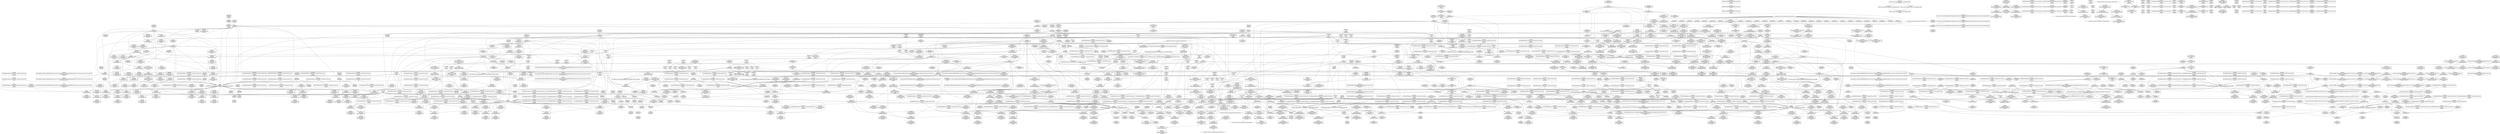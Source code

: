 digraph {
	CE0x3ce8c10 [shape=record,shape=Mrecord,label="{CE0x3ce8c10|task_sid:call|security/selinux/hooks.c,208|*SummSink*}"]
	CE0x3d1b8d0 [shape=record,shape=Mrecord,label="{CE0x3d1b8d0|rcu_read_unlock:entry|*SummSource*}"]
	CE0x3d23d40 [shape=record,shape=Mrecord,label="{CE0x3d23d40|rcu_read_unlock:tmp6|include/linux/rcupdate.h,933|*SummSink*}"]
	CE0x3c9b7c0 [shape=record,shape=Mrecord,label="{CE0x3c9b7c0|task_sid:bb|*SummSink*}"]
	CE0x3ceb2f0 [shape=record,shape=Mrecord,label="{CE0x3ceb2f0|rcu_read_lock:tmp1}"]
	CE0x3cd1d80 [shape=record,shape=Mrecord,label="{CE0x3cd1d80|current_sid:call4|security/selinux/hooks.c,218}"]
	CE0x3d37030 [shape=record,shape=Mrecord,label="{CE0x3d37030|_call_void_asm_sideeffect_,_memory_,_dirflag_,_fpsr_,_flags_()_#3,_!dbg_!27714,_!srcloc_!27715|include/linux/rcupdate.h,239|*SummSource*}"]
	CE0x3c8d320 [shape=record,shape=Mrecord,label="{CE0x3c8d320|GLOBAL:cred_sid|*Constant*|*SummSource*}"]
	CE0x3cf5860 [shape=record,shape=Mrecord,label="{CE0x3cf5860|__preempt_count_add:tmp3}"]
	CE0x3cc0450 [shape=record,shape=Mrecord,label="{CE0x3cc0450|i64*_getelementptr_inbounds_(_2_x_i64_,_2_x_i64_*___llvm_gcov_ctr136,_i64_0,_i64_0)|*Constant*|*SummSink*}"]
	CE0x3ca7fb0 [shape=record,shape=Mrecord,label="{CE0x3ca7fb0|GLOBAL:__llvm_gcov_ctr284|Global_var:__llvm_gcov_ctr284|*SummSource*}"]
	CE0x3cd7030 [shape=record,shape=Mrecord,label="{CE0x3cd7030|i64*_getelementptr_inbounds_(_11_x_i64_,_11_x_i64_*___llvm_gcov_ctr125,_i64_0,_i64_1)|*Constant*|*SummSource*}"]
	CE0x3d8a2d0 [shape=record,shape=Mrecord,label="{CE0x3d8a2d0|__preempt_count_sub:bb|*SummSink*}"]
	CE0x3cd3440 [shape=record,shape=Mrecord,label="{CE0x3cd3440|COLLAPSED:_GCMRE_current_task_external_global_%struct.task_struct*:_elem_0::|security/selinux/hooks.c,218}"]
	CE0x3ceccf0 [shape=record,shape=Mrecord,label="{CE0x3ceccf0|rcu_read_lock:call|include/linux/rcupdate.h,882|*SummSource*}"]
	CE0x3ceb0d0 [shape=record,shape=Mrecord,label="{CE0x3ceb0d0|0:_i8,_:_GCMR_task_sid.__warned_internal_global_i8_0,_section_.data.unlikely_,_align_1:_elem_0:default:}"]
	CE0x3cbf3a0 [shape=record,shape=Mrecord,label="{CE0x3cbf3a0|GLOBAL:rcu_read_lock|*Constant*|*SummSink*}"]
	CE0x3d13840 [shape=record,shape=Mrecord,label="{CE0x3d13840|i64_ptrtoint_(i8*_blockaddress(_rcu_lock_release,_%__here)_to_i64)|*Constant*|*SummSource*}"]
	CE0x3d16940 [shape=record,shape=Mrecord,label="{CE0x3d16940|__preempt_count_add:tmp|*SummSink*}"]
	CE0x3cd5db0 [shape=record,shape=Mrecord,label="{CE0x3cd5db0|i8_1|*Constant*}"]
	CE0x3c96420 [shape=record,shape=Mrecord,label="{CE0x3c96420|selinux_task_setioprio:ioprio|Function::selinux_task_setioprio&Arg::ioprio::|*SummSink*}"]
	CE0x3cd30f0 [shape=record,shape=Mrecord,label="{CE0x3cd30f0|i32_78|*Constant*}"]
	CE0x3ca64a0 [shape=record,shape=Mrecord,label="{CE0x3ca64a0|current_sid:tmp1}"]
	CE0x3d8bcd0 [shape=record,shape=Mrecord,label="{CE0x3d8bcd0|rcu_lock_release:tmp7}"]
	CE0x3cf8b60 [shape=record,shape=Mrecord,label="{CE0x3cf8b60|i64*_getelementptr_inbounds_(_2_x_i64_,_2_x_i64_*___llvm_gcov_ctr131,_i64_0,_i64_1)|*Constant*}"]
	CE0x3cabf20 [shape=record,shape=Mrecord,label="{CE0x3cabf20|VOIDTB_TE:_CE_96,104_}"]
	CE0x3cb5c40 [shape=record,shape=Mrecord,label="{CE0x3cb5c40|i64_6|*Constant*}"]
	CE0x3cf8320 [shape=record,shape=Mrecord,label="{CE0x3cf8320|task_sid:tmp17|security/selinux/hooks.c,208|*SummSink*}"]
	CE0x3cedbc0 [shape=record,shape=Mrecord,label="{CE0x3cedbc0|rcu_read_lock:tmp2|*SummSink*}"]
	CE0x3c86380 [shape=record,shape=Mrecord,label="{CE0x3c86380|selinux_task_setioprio:entry|*SummSink*}"]
	CE0x3ca9ca0 [shape=record,shape=Mrecord,label="{CE0x3ca9ca0|current_has_perm:tsk|Function::current_has_perm&Arg::tsk::|*SummSource*}"]
	CE0x3d299f0 [shape=record,shape=Mrecord,label="{CE0x3d299f0|__preempt_count_add:tmp5|./arch/x86/include/asm/preempt.h,72}"]
	CE0x3cee2e0 [shape=record,shape=Mrecord,label="{CE0x3cee2e0|task_sid:tmp18|security/selinux/hooks.c,208|*SummSink*}"]
	CE0x3c96270 [shape=record,shape=Mrecord,label="{CE0x3c96270|selinux_task_setioprio:ioprio|Function::selinux_task_setioprio&Arg::ioprio::}"]
	CE0x3cb6040 [shape=record,shape=Mrecord,label="{CE0x3cb6040|i64_6|*Constant*|*SummSink*}"]
	CE0x3cec030 [shape=record,shape=Mrecord,label="{CE0x3cec030|i64_7|*Constant*|*SummSink*}"]
	CE0x3ce85b0 [shape=record,shape=Mrecord,label="{CE0x3ce85b0|rcu_read_lock:land.lhs.true2}"]
	CE0x3c8aff0 [shape=record,shape=Mrecord,label="{CE0x3c8aff0|current_has_perm:call2|security/selinux/hooks.c,1544|*SummSource*}"]
	CE0x3d32420 [shape=record,shape=Mrecord,label="{CE0x3d32420|rcu_read_unlock:tobool1|include/linux/rcupdate.h,933|*SummSink*}"]
	CE0x3ce86a0 [shape=record,shape=Mrecord,label="{CE0x3ce86a0|rcu_read_lock:land.lhs.true2|*SummSource*}"]
	CE0x3d447c0 [shape=record,shape=Mrecord,label="{CE0x3d447c0|cred_sid:tmp6|security/selinux/hooks.c,197|*SummSource*}"]
	CE0x3cfc490 [shape=record,shape=Mrecord,label="{CE0x3cfc490|task_sid:tmp13|security/selinux/hooks.c,208|*SummSource*}"]
	CE0x3cb13c0 [shape=record,shape=Mrecord,label="{CE0x3cb13c0|current_sid:bb|*SummSink*}"]
	CE0x3d319a0 [shape=record,shape=Mrecord,label="{CE0x3d319a0|__preempt_count_add:entry|*SummSink*}"]
	CE0x3c98180 [shape=record,shape=Mrecord,label="{CE0x3c98180|selinux_task_setioprio:if.then|*SummSink*}"]
	CE0x3c9fbd0 [shape=record,shape=Mrecord,label="{CE0x3c9fbd0|__preempt_count_add:tmp2}"]
	CE0x3ca6840 [shape=record,shape=Mrecord,label="{CE0x3ca6840|COLLAPSED:_GCMRE___llvm_gcov_ctr284_internal_global_6_x_i64_zeroinitializer:_elem_0:default:}"]
	CE0x3cdd330 [shape=record,shape=Mrecord,label="{CE0x3cdd330|cred_sid:cred|Function::cred_sid&Arg::cred::|*SummSource*}"]
	CE0x3cd2a10 [shape=record,shape=Mrecord,label="{CE0x3cd2a10|get_current:entry|*SummSink*}"]
	CE0x3db56c0 [shape=record,shape=Mrecord,label="{CE0x3db56c0|void_(i32*,_i32,_i32*)*_asm_addl_$1,_%gs:$0_,_*m,ri,*m,_dirflag_,_fpsr_,_flags_}"]
	CE0x3cfd840 [shape=record,shape=Mrecord,label="{CE0x3cfd840|task_sid:tmp11|security/selinux/hooks.c,208|*SummSource*}"]
	CE0x3d4ef30 [shape=record,shape=Mrecord,label="{CE0x3d4ef30|rcu_read_unlock:tmp21|include/linux/rcupdate.h,935|*SummSource*}"]
	CE0x3caedc0 [shape=record,shape=Mrecord,label="{CE0x3caedc0|selinux_task_setioprio:tmp6|security/selinux/hooks.c,3609}"]
	CE0x3cff710 [shape=record,shape=Mrecord,label="{CE0x3cff710|rcu_lock_acquire:map|Function::rcu_lock_acquire&Arg::map::}"]
	CE0x3cba730 [shape=record,shape=Mrecord,label="{CE0x3cba730|i8*_getelementptr_inbounds_(_45_x_i8_,_45_x_i8_*_.str12,_i32_0,_i32_0)|*Constant*|*SummSink*}"]
	CE0x3cff810 [shape=record,shape=Mrecord,label="{CE0x3cff810|rcu_lock_acquire:map|Function::rcu_lock_acquire&Arg::map::|*SummSource*}"]
	CE0x3cbc5d0 [shape=record,shape=Mrecord,label="{CE0x3cbc5d0|current_sid:tmp20|security/selinux/hooks.c,218|*SummSource*}"]
	CE0x3ce99e0 [shape=record,shape=Mrecord,label="{CE0x3ce99e0|task_sid:tmp3|*SummSink*}"]
	CE0x3c9c920 [shape=record,shape=Mrecord,label="{CE0x3c9c920|current_has_perm:bb|*SummSink*}"]
	CE0x3cd3610 [shape=record,shape=Mrecord,label="{CE0x3cd3610|current_sid:cred|security/selinux/hooks.c,218|*SummSink*}"]
	CE0x3c975c0 [shape=record,shape=Mrecord,label="{CE0x3c975c0|i64*_getelementptr_inbounds_(_2_x_i64_,_2_x_i64_*___llvm_gcov_ctr98,_i64_0,_i64_1)|*Constant*}"]
	CE0x3caf3c0 [shape=record,shape=Mrecord,label="{CE0x3caf3c0|i32_0|*Constant*|*SummSource*}"]
	CE0x3d03f00 [shape=record,shape=Mrecord,label="{CE0x3d03f00|task_sid:tmp8|security/selinux/hooks.c,208|*SummSink*}"]
	CE0x3d42610 [shape=record,shape=Mrecord,label="{CE0x3d42610|rcu_read_lock:bb|*SummSource*}"]
	CE0x3cb37b0 [shape=record,shape=Mrecord,label="{CE0x3cb37b0|current_sid:tmp23|security/selinux/hooks.c,218|*SummSink*}"]
	CE0x3cee0d0 [shape=record,shape=Mrecord,label="{CE0x3cee0d0|task_sid:tmp18|security/selinux/hooks.c,208|*SummSource*}"]
	CE0x3d7a9a0 [shape=record,shape=Mrecord,label="{CE0x3d7a9a0|i64_ptrtoint_(i8*_blockaddress(_rcu_lock_acquire,_%__here)_to_i64)|*Constant*|*SummSource*}"]
	CE0x3cceb40 [shape=record,shape=Mrecord,label="{CE0x3cceb40|rcu_read_lock:tmp15|include/linux/rcupdate.h,882|*SummSink*}"]
	CE0x3d1e040 [shape=record,shape=Mrecord,label="{CE0x3d1e040|i64_1|*Constant*}"]
	CE0x3ca72d0 [shape=record,shape=Mrecord,label="{CE0x3ca72d0|selinux_task_setioprio:tmp2|security/selinux/hooks.c,3608}"]
	CE0x3cd6cf0 [shape=record,shape=Mrecord,label="{CE0x3cd6cf0|task_sid:real_cred|security/selinux/hooks.c,208|*SummSource*}"]
	CE0x3cefbb0 [shape=record,shape=Mrecord,label="{CE0x3cefbb0|i64*_getelementptr_inbounds_(_13_x_i64_,_13_x_i64_*___llvm_gcov_ctr126,_i64_0,_i64_11)|*Constant*|*SummSink*}"]
	CE0x3c95080 [shape=record,shape=Mrecord,label="{CE0x3c95080|selinux_task_setioprio:call1|security/selinux/hooks.c,3611|*SummSink*}"]
	CE0x3d7c110 [shape=record,shape=Mrecord,label="{CE0x3d7c110|_call_void_asm_sideeffect_,_memory_,_dirflag_,_fpsr_,_flags_()_#3,_!dbg_!27711,_!srcloc_!27714|include/linux/rcupdate.h,244}"]
	CE0x3d12fc0 [shape=record,shape=Mrecord,label="{CE0x3d12fc0|i32_1|*Constant*}"]
	CE0x3cf7560 [shape=record,shape=Mrecord,label="{CE0x3cf7560|task_sid:tmp26|security/selinux/hooks.c,208|*SummSink*}"]
	CE0x3cbb240 [shape=record,shape=Mrecord,label="{CE0x3cbb240|i64_7|*Constant*}"]
	CE0x3d00a60 [shape=record,shape=Mrecord,label="{CE0x3d00a60|task_sid:tmp}"]
	CE0x3d13540 [shape=record,shape=Mrecord,label="{CE0x3d13540|GLOBAL:lock_release|*Constant*|*SummSink*}"]
	CE0x3c8e180 [shape=record,shape=Mrecord,label="{CE0x3c8e180|_call_void_mcount()_#3}"]
	CE0x3c99670 [shape=record,shape=Mrecord,label="{CE0x3c99670|selinux_task_setioprio:tmp6|security/selinux/hooks.c,3609|*SummSource*}"]
	CE0x3ca4e50 [shape=record,shape=Mrecord,label="{CE0x3ca4e50|selinux_task_setioprio:if.then}"]
	CE0x3d343d0 [shape=record,shape=Mrecord,label="{CE0x3d343d0|_call_void___preempt_count_add(i32_1)_#10,_!dbg_!27711|include/linux/rcupdate.h,239}"]
	CE0x3c96160 [shape=record,shape=Mrecord,label="{CE0x3c96160|VOIDTB_TE:_CE_160,168_}"]
	CE0x3ca8700 [shape=record,shape=Mrecord,label="{CE0x3ca8700|selinux_task_setioprio:tmp3|security/selinux/hooks.c,3608}"]
	CE0x3db4800 [shape=record,shape=Mrecord,label="{CE0x3db4800|__rcu_read_unlock:tmp1|*SummSink*}"]
	CE0x3d2c900 [shape=record,shape=Mrecord,label="{CE0x3d2c900|i64*_getelementptr_inbounds_(_4_x_i64_,_4_x_i64_*___llvm_gcov_ctr129,_i64_0,_i64_2)|*Constant*|*SummSink*}"]
	CE0x3d3bce0 [shape=record,shape=Mrecord,label="{CE0x3d3bce0|i64*_getelementptr_inbounds_(_11_x_i64_,_11_x_i64_*___llvm_gcov_ctr127,_i64_0,_i64_10)|*Constant*}"]
	CE0x3cd72d0 [shape=record,shape=Mrecord,label="{CE0x3cd72d0|task_sid:tmp11|security/selinux/hooks.c,208}"]
	CE0x3c87f20 [shape=record,shape=Mrecord,label="{CE0x3c87f20|_call_void_mcount()_#3}"]
	CE0x3d25db0 [shape=record,shape=Mrecord,label="{CE0x3d25db0|rcu_read_lock:tmp6|include/linux/rcupdate.h,882|*SummSource*}"]
	CE0x3d1f580 [shape=record,shape=Mrecord,label="{CE0x3d1f580|get_current:tmp2|*SummSource*}"]
	CE0x3d0cc10 [shape=record,shape=Mrecord,label="{CE0x3d0cc10|GLOBAL:__rcu_read_unlock|*Constant*|*SummSink*}"]
	CE0x3d1cd80 [shape=record,shape=Mrecord,label="{CE0x3d1cd80|rcu_read_unlock:tmp6|include/linux/rcupdate.h,933}"]
	CE0x3cbe5f0 [shape=record,shape=Mrecord,label="{CE0x3cbe5f0|GLOBAL:rcu_lock_map|Global_var:rcu_lock_map}"]
	CE0x3c91200 [shape=record,shape=Mrecord,label="{CE0x3c91200|i16_2|*Constant*|*SummSource*}"]
	CE0x3d1cbd0 [shape=record,shape=Mrecord,label="{CE0x3d1cbd0|_call_void_rcu_lock_acquire(%struct.lockdep_map*_rcu_lock_map)_#10,_!dbg_!27711|include/linux/rcupdate.h,881}"]
	CE0x3d36d00 [shape=record,shape=Mrecord,label="{CE0x3d36d00|rcu_read_unlock:tmp12|include/linux/rcupdate.h,933|*SummSource*}"]
	CE0x3cd0c50 [shape=record,shape=Mrecord,label="{CE0x3cd0c50|_call_void_lockdep_rcu_suspicious(i8*_getelementptr_inbounds_(_25_x_i8_,_25_x_i8_*_.str45,_i32_0,_i32_0),_i32_883,_i8*_getelementptr_inbounds_(_42_x_i8_,_42_x_i8_*_.str46,_i32_0,_i32_0))_#10,_!dbg_!27728|include/linux/rcupdate.h,882|*SummSink*}"]
	CE0x3d48ea0 [shape=record,shape=Mrecord,label="{CE0x3d48ea0|rcu_read_unlock:tmp12|include/linux/rcupdate.h,933|*SummSink*}"]
	CE0x3ca71b0 [shape=record,shape=Mrecord,label="{CE0x3ca71b0|current_sid:tmp7|security/selinux/hooks.c,218|*SummSource*}"]
	CE0x3d2fc40 [shape=record,shape=Mrecord,label="{CE0x3d2fc40|_ret_void,_!dbg_!27719|./arch/x86/include/asm/preempt.h,73|*SummSource*}"]
	CE0x3db4100 [shape=record,shape=Mrecord,label="{CE0x3db4100|_ret_void,_!dbg_!27720|./arch/x86/include/asm/preempt.h,78|*SummSource*}"]
	CE0x3d3d540 [shape=record,shape=Mrecord,label="{CE0x3d3d540|cred_sid:sid|security/selinux/hooks.c,197|*SummSink*}"]
	CE0x3d1a750 [shape=record,shape=Mrecord,label="{CE0x3d1a750|__rcu_read_lock:tmp2|*SummSink*}"]
	CE0x3cda5d0 [shape=record,shape=Mrecord,label="{CE0x3cda5d0|task_sid:tobool1|security/selinux/hooks.c,208|*SummSink*}"]
	CE0x3cfd940 [shape=record,shape=Mrecord,label="{CE0x3cfd940|task_sid:tmp13|security/selinux/hooks.c,208}"]
	CE0x3cf5ac0 [shape=record,shape=Mrecord,label="{CE0x3cf5ac0|__preempt_count_add:tmp3|*SummSink*}"]
	CE0x3d15470 [shape=record,shape=Mrecord,label="{CE0x3d15470|rcu_lock_release:__here|*SummSource*}"]
	CE0x3d042c0 [shape=record,shape=Mrecord,label="{CE0x3d042c0|i64_0|*Constant*}"]
	CE0x3d1be30 [shape=record,shape=Mrecord,label="{CE0x3d1be30|_ret_void,_!dbg_!27735|include/linux/rcupdate.h,938|*SummSource*}"]
	CE0x3d87d20 [shape=record,shape=Mrecord,label="{CE0x3d87d20|__preempt_count_sub:do.end|*SummSink*}"]
	CE0x3d43450 [shape=record,shape=Mrecord,label="{CE0x3d43450|rcu_read_lock:do.end|*SummSource*}"]
	CE0x3cbe030 [shape=record,shape=Mrecord,label="{CE0x3cbe030|current_sid:tmp24|security/selinux/hooks.c,220|*SummSink*}"]
	CE0x3d01200 [shape=record,shape=Mrecord,label="{CE0x3d01200|cred_sid:security|security/selinux/hooks.c,196|*SummSource*}"]
	CE0x3d87ea0 [shape=record,shape=Mrecord,label="{CE0x3d87ea0|__preempt_count_sub:bb}"]
	CE0x3d39720 [shape=record,shape=Mrecord,label="{CE0x3d39720|rcu_read_unlock:tmp11|include/linux/rcupdate.h,933}"]
	CE0x3d79e00 [shape=record,shape=Mrecord,label="{CE0x3d79e00|i64*_getelementptr_inbounds_(_4_x_i64_,_4_x_i64_*___llvm_gcov_ctr130,_i64_0,_i64_3)|*Constant*}"]
	CE0x3cd33d0 [shape=record,shape=Mrecord,label="{CE0x3cd33d0|current_sid:cred|security/selinux/hooks.c,218}"]
	CE0x3d88440 [shape=record,shape=Mrecord,label="{CE0x3d88440|__preempt_count_sub:sub|./arch/x86/include/asm/preempt.h,77|*SummSource*}"]
	CE0x3d44620 [shape=record,shape=Mrecord,label="{CE0x3d44620|cred_sid:tmp6|security/selinux/hooks.c,197}"]
	CE0x3ceeef0 [shape=record,shape=Mrecord,label="{CE0x3ceeef0|task_sid:tmp16|security/selinux/hooks.c,208|*SummSink*}"]
	CE0x3cffe70 [shape=record,shape=Mrecord,label="{CE0x3cffe70|_call_void_mcount()_#3}"]
	CE0x3cbb900 [shape=record,shape=Mrecord,label="{CE0x3cbb900|current_sid:tmp18|security/selinux/hooks.c,218|*SummSource*}"]
	CE0x3d1b5e0 [shape=record,shape=Mrecord,label="{CE0x3d1b5e0|rcu_read_unlock:entry}"]
	CE0x3d4cb10 [shape=record,shape=Mrecord,label="{CE0x3d4cb10|__rcu_read_lock:tmp5|include/linux/rcupdate.h,239|*SummSink*}"]
	CE0x3d24970 [shape=record,shape=Mrecord,label="{CE0x3d24970|__preempt_count_sub:entry|*SummSink*}"]
	CE0x3d15de0 [shape=record,shape=Mrecord,label="{CE0x3d15de0|__preempt_count_sub:entry|*SummSource*}"]
	CE0x3c940d0 [shape=record,shape=Mrecord,label="{CE0x3c940d0|current_sid:tmp12|security/selinux/hooks.c,218}"]
	CE0x3cdb770 [shape=record,shape=Mrecord,label="{CE0x3cdb770|task_sid:tmp|*SummSink*}"]
	CE0x3cd5b00 [shape=record,shape=Mrecord,label="{CE0x3cd5b00|current_sid:tmp16|security/selinux/hooks.c,218|*SummSource*}"]
	CE0x3ca6f70 [shape=record,shape=Mrecord,label="{CE0x3ca6f70|current_sid:tmp6|security/selinux/hooks.c,218|*SummSink*}"]
	CE0x3c8cac0 [shape=record,shape=Mrecord,label="{CE0x3c8cac0|i64*_getelementptr_inbounds_(_6_x_i64_,_6_x_i64_*___llvm_gcov_ctr284,_i64_0,_i64_0)|*Constant*}"]
	CE0x3d30380 [shape=record,shape=Mrecord,label="{CE0x3d30380|rcu_read_unlock:call|include/linux/rcupdate.h,933|*SummSink*}"]
	CE0x3d7a860 [shape=record,shape=Mrecord,label="{CE0x3d7a860|i64_ptrtoint_(i8*_blockaddress(_rcu_lock_acquire,_%__here)_to_i64)|*Constant*}"]
	CE0x3c8a3e0 [shape=record,shape=Mrecord,label="{CE0x3c8a3e0|i64*_getelementptr_inbounds_(_11_x_i64_,_11_x_i64_*___llvm_gcov_ctr125,_i64_0,_i64_9)|*Constant*|*SummSink*}"]
	"CONST[source:1(input),value:2(dynamic)][purpose:{object}][SrcIdx:1]"
	CE0x3d25ee0 [shape=record,shape=Mrecord,label="{CE0x3d25ee0|rcu_read_lock:tmp6|include/linux/rcupdate.h,882|*SummSink*}"]
	CE0x3d8d2d0 [shape=record,shape=Mrecord,label="{CE0x3d8d2d0|_call_void_mcount()_#3}"]
	CE0x3d8c2e0 [shape=record,shape=Mrecord,label="{CE0x3d8c2e0|COLLAPSED:_GCMRE___llvm_gcov_ctr128_internal_global_4_x_i64_zeroinitializer:_elem_0:default:}"]
	CE0x3cf5c20 [shape=record,shape=Mrecord,label="{CE0x3cf5c20|__preempt_count_sub:tmp3|*SummSource*}"]
	CE0x3c907c0 [shape=record,shape=Mrecord,label="{CE0x3c907c0|__rcu_read_unlock:tmp6|include/linux/rcupdate.h,245|*SummSource*}"]
	CE0x5804410 [shape=record,shape=Mrecord,label="{CE0x5804410|GLOBAL:cap_task_setioprio|*Constant*|*SummSource*}"]
	CE0x3cbb600 [shape=record,shape=Mrecord,label="{CE0x3cbb600|rcu_read_lock:tmp13|include/linux/rcupdate.h,882|*SummSource*}"]
	CE0x3d464a0 [shape=record,shape=Mrecord,label="{CE0x3d464a0|rcu_read_unlock:do.end|*SummSource*}"]
	CE0x3d1dae0 [shape=record,shape=Mrecord,label="{CE0x3d1dae0|rcu_lock_acquire:entry}"]
	CE0x3d00ad0 [shape=record,shape=Mrecord,label="{CE0x3d00ad0|COLLAPSED:_GCMRE___llvm_gcov_ctr126_internal_global_13_x_i64_zeroinitializer:_elem_0:default:}"]
	CE0x3cdac10 [shape=record,shape=Mrecord,label="{CE0x3cdac10|current_sid:land.lhs.true2}"]
	CE0x3dbefe0 [shape=record,shape=Mrecord,label="{CE0x3dbefe0|__preempt_count_add:bb}"]
	CE0x3cd5f80 [shape=record,shape=Mrecord,label="{CE0x3cd5f80|i8_1|*Constant*|*SummSource*}"]
	CE0x3d01c20 [shape=record,shape=Mrecord,label="{CE0x3d01c20|_call_void_mcount()_#3|*SummSource*}"]
	CE0x3c90ef0 [shape=record,shape=Mrecord,label="{CE0x3c90ef0|avc_has_perm:tsid|Function::avc_has_perm&Arg::tsid::|*SummSink*}"]
	CE0x3d43350 [shape=record,shape=Mrecord,label="{CE0x3d43350|rcu_read_unlock:tmp8|include/linux/rcupdate.h,933|*SummSource*}"]
	CE0x3ca6020 [shape=record,shape=Mrecord,label="{CE0x3ca6020|selinux_task_setioprio:tmp1}"]
	CE0x3d07a50 [shape=record,shape=Mrecord,label="{CE0x3d07a50|i64*_getelementptr_inbounds_(_11_x_i64_,_11_x_i64_*___llvm_gcov_ctr132,_i64_0,_i64_9)|*Constant*|*SummSink*}"]
	CE0x3d31140 [shape=record,shape=Mrecord,label="{CE0x3d31140|rcu_lock_acquire:__here}"]
	CE0x3d3ea50 [shape=record,shape=Mrecord,label="{CE0x3d3ea50|i64*_getelementptr_inbounds_(_4_x_i64_,_4_x_i64_*___llvm_gcov_ctr128,_i64_0,_i64_3)|*Constant*|*SummSink*}"]
	CE0x3ceb950 [shape=record,shape=Mrecord,label="{CE0x3ceb950|rcu_read_lock:entry|*SummSink*}"]
	CE0x3d7c5c0 [shape=record,shape=Mrecord,label="{CE0x3d7c5c0|i64*_getelementptr_inbounds_(_4_x_i64_,_4_x_i64_*___llvm_gcov_ctr133,_i64_0,_i64_1)|*Constant*}"]
	CE0x3cfd730 [shape=record,shape=Mrecord,label="{CE0x3cfd730|task_sid:tmp12|security/selinux/hooks.c,208}"]
	CE0x3d223a0 [shape=record,shape=Mrecord,label="{CE0x3d223a0|rcu_read_lock:tmp11|include/linux/rcupdate.h,882|*SummSource*}"]
	CE0x3c9e2e0 [shape=record,shape=Mrecord,label="{CE0x3c9e2e0|task_sid:tmp25|security/selinux/hooks.c,208|*SummSink*}"]
	CE0x3d76810 [shape=record,shape=Mrecord,label="{CE0x3d76810|rcu_lock_release:__here}"]
	CE0x3cbd8f0 [shape=record,shape=Mrecord,label="{CE0x3cbd8f0|rcu_read_lock:tmp5|include/linux/rcupdate.h,882}"]
	CE0x3c8fe40 [shape=record,shape=Mrecord,label="{CE0x3c8fe40|selinux_task_setioprio:tmp9|security/selinux/hooks.c,3611|*SummSource*}"]
	CE0x3cd3a80 [shape=record,shape=Mrecord,label="{CE0x3cd3a80|get_current:tmp|*SummSource*}"]
	CE0x3d4ba40 [shape=record,shape=Mrecord,label="{CE0x3d4ba40|_call_void_mcount()_#3}"]
	CE0x3d093f0 [shape=record,shape=Mrecord,label="{CE0x3d093f0|i64*_getelementptr_inbounds_(_13_x_i64_,_13_x_i64_*___llvm_gcov_ctr126,_i64_0,_i64_10)|*Constant*|*SummSource*}"]
	CE0x3cb7a10 [shape=record,shape=Mrecord,label="{CE0x3cb7a10|current_sid:tmp2|*SummSource*}"]
	CE0x3cce5d0 [shape=record,shape=Mrecord,label="{CE0x3cce5d0|rcu_read_lock:tmp14|include/linux/rcupdate.h,882|*SummSink*}"]
	CE0x3d34f60 [shape=record,shape=Mrecord,label="{CE0x3d34f60|i64*_getelementptr_inbounds_(_11_x_i64_,_11_x_i64_*___llvm_gcov_ctr132,_i64_0,_i64_0)|*Constant*}"]
	CE0x3d2cd30 [shape=record,shape=Mrecord,label="{CE0x3d2cd30|i64*_getelementptr_inbounds_(_4_x_i64_,_4_x_i64_*___llvm_gcov_ctr135,_i64_0,_i64_3)|*Constant*|*SummSink*}"]
	CE0x3d50240 [shape=record,shape=Mrecord,label="{CE0x3d50240|rcu_lock_release:entry}"]
	CE0x3cd0090 [shape=record,shape=Mrecord,label="{CE0x3cd0090|rcu_read_lock:tmp18|include/linux/rcupdate.h,882|*SummSource*}"]
	CE0x3cdb350 [shape=record,shape=Mrecord,label="{CE0x3cdb350|i64_3|*Constant*}"]
	CE0x3cad6b0 [shape=record,shape=Mrecord,label="{CE0x3cad6b0|selinux_task_setioprio:call1|security/selinux/hooks.c,3611}"]
	CE0x3c82f00 [shape=record,shape=Mrecord,label="{CE0x3c82f00|i64*_getelementptr_inbounds_(_11_x_i64_,_11_x_i64_*___llvm_gcov_ctr125,_i64_0,_i64_6)|*Constant*}"]
	CE0x3d895e0 [shape=record,shape=Mrecord,label="{CE0x3d895e0|__rcu_read_unlock:tmp4|include/linux/rcupdate.h,244|*SummSink*}"]
	CE0x3d51270 [shape=record,shape=Mrecord,label="{CE0x3d51270|_call_void_lockdep_rcu_suspicious(i8*_getelementptr_inbounds_(_25_x_i8_,_25_x_i8_*_.str45,_i32_0,_i32_0),_i32_934,_i8*_getelementptr_inbounds_(_44_x_i8_,_44_x_i8_*_.str47,_i32_0,_i32_0))_#10,_!dbg_!27726|include/linux/rcupdate.h,933|*SummSource*}"]
	CE0x3d35370 [shape=record,shape=Mrecord,label="{CE0x3d35370|__rcu_read_lock:tmp7|include/linux/rcupdate.h,240}"]
	CE0x3c9b880 [shape=record,shape=Mrecord,label="{CE0x3c9b880|task_sid:land.lhs.true}"]
	CE0x3d39150 [shape=record,shape=Mrecord,label="{CE0x3d39150|rcu_lock_acquire:tmp2}"]
	CE0x3cfa880 [shape=record,shape=Mrecord,label="{CE0x3cfa880|task_sid:tobool|security/selinux/hooks.c,208|*SummSource*}"]
	CE0x3d15d10 [shape=record,shape=Mrecord,label="{CE0x3d15d10|GLOBAL:__preempt_count_sub|*Constant*|*SummSource*}"]
	CE0x3cebf90 [shape=record,shape=Mrecord,label="{CE0x3cebf90|i64_7|*Constant*|*SummSource*}"]
	CE0x3c942b0 [shape=record,shape=Mrecord,label="{CE0x3c942b0|current_has_perm:call|security/selinux/hooks.c,1542}"]
	CE0x3d465e0 [shape=record,shape=Mrecord,label="{CE0x3d465e0|rcu_read_unlock:do.body|*SummSource*}"]
	CE0x3c82af0 [shape=record,shape=Mrecord,label="{CE0x3c82af0|current_has_perm:tmp3}"]
	CE0x3cfbd60 [shape=record,shape=Mrecord,label="{CE0x3cfbd60|GLOBAL:rcu_lock_acquire|*Constant*|*SummSource*}"]
	CE0x3d1d4d0 [shape=record,shape=Mrecord,label="{CE0x3d1d4d0|i64*_getelementptr_inbounds_(_11_x_i64_,_11_x_i64_*___llvm_gcov_ctr127,_i64_0,_i64_0)|*Constant*|*SummSink*}"]
	CE0x3d8ba50 [shape=record,shape=Mrecord,label="{CE0x3d8ba50|rcu_lock_release:tmp6|*SummSink*}"]
	CE0x3d0dae0 [shape=record,shape=Mrecord,label="{CE0x3d0dae0|__rcu_read_lock:bb|*SummSource*}"]
	CE0x3ced780 [shape=record,shape=Mrecord,label="{CE0x3ced780|task_sid:if.then|*SummSource*}"]
	CE0x3caa660 [shape=record,shape=Mrecord,label="{CE0x3caa660|VOIDTB_TE:_CE_152,160_}"]
	CE0x3c91060 [shape=record,shape=Mrecord,label="{CE0x3c91060|i16_2|*Constant*}"]
	CE0x3cfffd0 [shape=record,shape=Mrecord,label="{CE0x3cfffd0|GLOBAL:__llvm_gcov_ctr126|Global_var:__llvm_gcov_ctr126}"]
	CE0x3d14ed0 [shape=record,shape=Mrecord,label="{CE0x3d14ed0|rcu_lock_acquire:tmp7|*SummSource*}"]
	CE0x3d1a3e0 [shape=record,shape=Mrecord,label="{CE0x3d1a3e0|GLOBAL:__preempt_count_sub|*Constant*}"]
	CE0x3d3b250 [shape=record,shape=Mrecord,label="{CE0x3d3b250|rcu_read_lock:tmp19|include/linux/rcupdate.h,882|*SummSource*}"]
	CE0x3d3c3b0 [shape=record,shape=Mrecord,label="{CE0x3d3c3b0|rcu_read_lock:tmp22|include/linux/rcupdate.h,884}"]
	CE0x3cee660 [shape=record,shape=Mrecord,label="{CE0x3cee660|task_sid:tmp19|security/selinux/hooks.c,208|*SummSink*}"]
	CE0x3cf7b00 [shape=record,shape=Mrecord,label="{CE0x3cf7b00|i64*_getelementptr_inbounds_(_13_x_i64_,_13_x_i64_*___llvm_gcov_ctr126,_i64_0,_i64_1)|*Constant*}"]
	CE0x3db38a0 [shape=record,shape=Mrecord,label="{CE0x3db38a0|i64*_getelementptr_inbounds_(_4_x_i64_,_4_x_i64_*___llvm_gcov_ctr129,_i64_0,_i64_3)|*Constant*|*SummSink*}"]
	CE0x3ca4930 [shape=record,shape=Mrecord,label="{CE0x3ca4930|current_sid:tmp3|*SummSource*}"]
	CE0x3cb14d0 [shape=record,shape=Mrecord,label="{CE0x3cb14d0|current_sid:do.body}"]
	CE0x3ca5fb0 [shape=record,shape=Mrecord,label="{CE0x3ca5fb0|i64_1|*Constant*|*SummSink*}"]
	CE0x3c91b80 [shape=record,shape=Mrecord,label="{CE0x3c91b80|avc_has_perm:requested|Function::avc_has_perm&Arg::requested::|*SummSink*}"]
	CE0x3c93a30 [shape=record,shape=Mrecord,label="{CE0x3c93a30|current_sid:tmp10|security/selinux/hooks.c,218}"]
	CE0x3cbc770 [shape=record,shape=Mrecord,label="{CE0x3cbc770|current_sid:tmp20|security/selinux/hooks.c,218|*SummSink*}"]
	CE0x3ca2260 [shape=record,shape=Mrecord,label="{CE0x3ca2260|avc_has_perm:entry|*SummSource*}"]
	CE0x3cdce80 [shape=record,shape=Mrecord,label="{CE0x3cdce80|get_current:tmp}"]
	CE0x3cbc2c0 [shape=record,shape=Mrecord,label="{CE0x3cbc2c0|i64*_getelementptr_inbounds_(_11_x_i64_,_11_x_i64_*___llvm_gcov_ctr125,_i64_0,_i64_10)|*Constant*|*SummSource*}"]
	CE0x3cd9350 [shape=record,shape=Mrecord,label="{CE0x3cd9350|i64_4|*Constant*|*SummSource*}"]
	CE0x3d4b960 [shape=record,shape=Mrecord,label="{CE0x3d4b960|rcu_lock_acquire:tmp3|*SummSink*}"]
	CE0x3d1c990 [shape=record,shape=Mrecord,label="{CE0x3d1c990|__rcu_read_lock:entry|*SummSource*}"]
	CE0x3d05290 [shape=record,shape=Mrecord,label="{CE0x3d05290|cred_sid:tmp|*SummSource*}"]
	CE0x3ca12f0 [shape=record,shape=Mrecord,label="{CE0x3ca12f0|GLOBAL:lockdep_rcu_suspicious|*Constant*}"]
	CE0x3ccce30 [shape=record,shape=Mrecord,label="{CE0x3ccce30|__rcu_read_lock:tmp1|*SummSink*}"]
	CE0x3cb0c90 [shape=record,shape=Mrecord,label="{CE0x3cb0c90|current_has_perm:bb}"]
	CE0x3dcb110 [shape=record,shape=Mrecord,label="{CE0x3dcb110|i64*_getelementptr_inbounds_(_4_x_i64_,_4_x_i64_*___llvm_gcov_ctr135,_i64_0,_i64_1)|*Constant*|*SummSource*}"]
	CE0x3d3d6a0 [shape=record,shape=Mrecord,label="{CE0x3d3d6a0|cred_sid:sid|security/selinux/hooks.c,197|*SummSource*}"]
	CE0x3d43190 [shape=record,shape=Mrecord,label="{CE0x3d43190|0:_i8,_:_GCMR_rcu_read_unlock.__warned_internal_global_i8_0,_section_.data.unlikely_,_align_1:_elem_0:default:}"]
	CE0x3d3c1c0 [shape=record,shape=Mrecord,label="{CE0x3d3c1c0|rcu_read_lock:tmp21|include/linux/rcupdate.h,884|*SummSink*}"]
	CE0x3d36eb0 [shape=record,shape=Mrecord,label="{CE0x3d36eb0|_call_void_asm_sideeffect_,_memory_,_dirflag_,_fpsr_,_flags_()_#3,_!dbg_!27714,_!srcloc_!27715|include/linux/rcupdate.h,239}"]
	CE0x3d3ca40 [shape=record,shape=Mrecord,label="{CE0x3d3ca40|rcu_read_lock:tmp22|include/linux/rcupdate.h,884|*SummSink*}"]
	CE0x3cfe770 [shape=record,shape=Mrecord,label="{CE0x3cfe770|task_sid:call3|security/selinux/hooks.c,208|*SummSink*}"]
	CE0x3cec1d0 [shape=record,shape=Mrecord,label="{CE0x3cec1d0|task_sid:tmp15|security/selinux/hooks.c,208}"]
	CE0x3d3e5a0 [shape=record,shape=Mrecord,label="{CE0x3d3e5a0|rcu_read_unlock:tmp|*SummSink*}"]
	CE0x3c83a10 [shape=record,shape=Mrecord,label="{CE0x3c83a10|_ret_i32_%tmp24,_!dbg_!27742|security/selinux/hooks.c,220|*SummSink*}"]
	CE0x3d00950 [shape=record,shape=Mrecord,label="{CE0x3d00950|i64*_getelementptr_inbounds_(_13_x_i64_,_13_x_i64_*___llvm_gcov_ctr126,_i64_0,_i64_0)|*Constant*|*SummSink*}"]
	CE0x3cbb530 [shape=record,shape=Mrecord,label="{CE0x3cbb530|rcu_read_lock:tmp14|include/linux/rcupdate.h,882}"]
	CE0x3ca42b0 [shape=record,shape=Mrecord,label="{CE0x3ca42b0|current_sid:if.end|*SummSink*}"]
	CE0x3d489a0 [shape=record,shape=Mrecord,label="{CE0x3d489a0|i64*_getelementptr_inbounds_(_4_x_i64_,_4_x_i64_*___llvm_gcov_ctr128,_i64_0,_i64_2)|*Constant*}"]
	CE0x3db36a0 [shape=record,shape=Mrecord,label="{CE0x3db36a0|i64*_getelementptr_inbounds_(_4_x_i64_,_4_x_i64_*___llvm_gcov_ctr129,_i64_0,_i64_3)|*Constant*|*SummSource*}"]
	CE0x3ca1420 [shape=record,shape=Mrecord,label="{CE0x3ca1420|GLOBAL:lockdep_rcu_suspicious|*Constant*|*SummSource*}"]
	CE0x3db5a30 [shape=record,shape=Mrecord,label="{CE0x3db5a30|_call_void_mcount()_#3|*SummSink*}"]
	CE0x3d426e0 [shape=record,shape=Mrecord,label="{CE0x3d426e0|rcu_read_lock:bb|*SummSink*}"]
	CE0x3c97d20 [shape=record,shape=Mrecord,label="{CE0x3c97d20|selinux_task_setioprio:bb}"]
	CE0x3db9b00 [shape=record,shape=Mrecord,label="{CE0x3db9b00|__preempt_count_sub:do.end}"]
	CE0x3c91d00 [shape=record,shape=Mrecord,label="{CE0x3c91d00|selinux_task_setioprio:if.end|*SummSink*}"]
	CE0x3c895d0 [shape=record,shape=Mrecord,label="{CE0x3c895d0|current_has_perm:call1|security/selinux/hooks.c,1543|*SummSource*}"]
	CE0x3d8df90 [shape=record,shape=Mrecord,label="{CE0x3d8df90|__preempt_count_sub:sub|./arch/x86/include/asm/preempt.h,77|*SummSink*}"]
	CE0x3d33b40 [shape=record,shape=Mrecord,label="{CE0x3d33b40|i32_2|*Constant*}"]
	CE0x3d1c350 [shape=record,shape=Mrecord,label="{CE0x3d1c350|i64*_getelementptr_inbounds_(_2_x_i64_,_2_x_i64_*___llvm_gcov_ctr98,_i64_0,_i64_0)|*Constant*|*SummSource*}"]
	CE0x3d8ea90 [shape=record,shape=Mrecord,label="{CE0x3d8ea90|rcu_lock_release:tmp5|include/linux/rcupdate.h,423}"]
	CE0x3c82860 [shape=record,shape=Mrecord,label="{CE0x3c82860|current_has_perm:tmp2|*SummSink*}"]
	CE0x3d95840 [shape=record,shape=Mrecord,label="{CE0x3d95840|i64*_getelementptr_inbounds_(_4_x_i64_,_4_x_i64_*___llvm_gcov_ctr135,_i64_0,_i64_3)|*Constant*}"]
	CE0x3d0cd30 [shape=record,shape=Mrecord,label="{CE0x3d0cd30|GLOBAL:__rcu_read_unlock|*Constant*|*SummSource*}"]
	CE0x3d4bfd0 [shape=record,shape=Mrecord,label="{CE0x3d4bfd0|rcu_read_unlock:tobool1|include/linux/rcupdate.h,933}"]
	CE0x3d31f30 [shape=record,shape=Mrecord,label="{CE0x3d31f30|rcu_read_unlock:tmp2|*SummSink*}"]
	CE0x3d2d680 [shape=record,shape=Mrecord,label="{CE0x3d2d680|_call_void_mcount()_#3|*SummSource*}"]
	CE0x3d0de50 [shape=record,shape=Mrecord,label="{CE0x3d0de50|_call_void_lock_acquire(%struct.lockdep_map*_%map,_i32_0,_i32_0,_i32_2,_i32_0,_%struct.lockdep_map*_null,_i64_ptrtoint_(i8*_blockaddress(_rcu_lock_acquire,_%__here)_to_i64))_#10,_!dbg_!27716|include/linux/rcupdate.h,418}"]
	CE0x3c91330 [shape=record,shape=Mrecord,label="{CE0x3c91330|i16_2|*Constant*|*SummSink*}"]
	CE0x3db5d90 [shape=record,shape=Mrecord,label="{CE0x3db5d90|i64*_getelementptr_inbounds_(_4_x_i64_,_4_x_i64_*___llvm_gcov_ctr134,_i64_0,_i64_1)|*Constant*}"]
	CE0x3d78060 [shape=record,shape=Mrecord,label="{CE0x3d78060|__rcu_read_lock:tmp|*SummSink*}"]
	CE0x3d169b0 [shape=record,shape=Mrecord,label="{CE0x3d169b0|i64_1|*Constant*}"]
	CE0x3d4f6c0 [shape=record,shape=Mrecord,label="{CE0x3d4f6c0|rcu_read_unlock:tmp22|include/linux/rcupdate.h,935|*SummSource*}"]
	CE0x3d50dc0 [shape=record,shape=Mrecord,label="{CE0x3d50dc0|rcu_read_unlock:tmp18|include/linux/rcupdate.h,933|*SummSink*}"]
	CE0x3d77a60 [shape=record,shape=Mrecord,label="{CE0x3d77a60|__preempt_count_add:tmp6|./arch/x86/include/asm/preempt.h,73}"]
	CE0x3cd9660 [shape=record,shape=Mrecord,label="{CE0x3cd9660|i64_5|*Constant*}"]
	CE0x3cf98e0 [shape=record,shape=Mrecord,label="{CE0x3cf98e0|task_sid:tobool|security/selinux/hooks.c,208|*SummSink*}"]
	CE0x3cd9480 [shape=record,shape=Mrecord,label="{CE0x3cd9480|i64_4|*Constant*|*SummSink*}"]
	CE0x3d019a0 [shape=record,shape=Mrecord,label="{CE0x3d019a0|task_sid:tmp7|security/selinux/hooks.c,208}"]
	CE0x5804560 [shape=record,shape=Mrecord,label="{CE0x5804560|VOIDTB_TE:_CE_0,4_}"]
	CE0x3cfba80 [shape=record,shape=Mrecord,label="{CE0x3cfba80|task_sid:tmp6|security/selinux/hooks.c,208}"]
	CE0x3c9e7d0 [shape=record,shape=Mrecord,label="{CE0x3c9e7d0|rcu_lock_release:tmp7|*SummSink*}"]
	CE0x3d00750 [shape=record,shape=Mrecord,label="{CE0x3d00750|i64*_getelementptr_inbounds_(_13_x_i64_,_13_x_i64_*___llvm_gcov_ctr126,_i64_0,_i64_0)|*Constant*|*SummSource*}"]
	CE0x3d3b1e0 [shape=record,shape=Mrecord,label="{CE0x3d3b1e0|rcu_read_lock:tmp19|include/linux/rcupdate.h,882}"]
	CE0x3cfb300 [shape=record,shape=Mrecord,label="{CE0x3cfb300|task_sid:tmp2}"]
	CE0x3ce9300 [shape=record,shape=Mrecord,label="{CE0x3ce9300|task_sid:tmp4|*LoadInst*|security/selinux/hooks.c,208|*SummSource*}"]
	CE0x3d45210 [shape=record,shape=Mrecord,label="{CE0x3d45210|i64_1|*Constant*}"]
	CE0x3d89200 [shape=record,shape=Mrecord,label="{CE0x3d89200|__rcu_read_lock:do.end}"]
	CE0x3d0e700 [shape=record,shape=Mrecord,label="{CE0x3d0e700|_call_void_mcount()_#3}"]
	CE0x3d1a130 [shape=record,shape=Mrecord,label="{CE0x3d1a130|rcu_lock_acquire:bb}"]
	CE0x3d8b9e0 [shape=record,shape=Mrecord,label="{CE0x3d8b9e0|rcu_lock_release:tmp6|*SummSource*}"]
	CE0x3cef7c0 [shape=record,shape=Mrecord,label="{CE0x3cef7c0|task_sid:do.end6}"]
	CE0x3cce1c0 [shape=record,shape=Mrecord,label="{CE0x3cce1c0|rcu_read_unlock:tmp15|include/linux/rcupdate.h,933}"]
	CE0x3c8a7f0 [shape=record,shape=Mrecord,label="{CE0x3c8a7f0|current_sid:tmp17|security/selinux/hooks.c,218|*SummSource*}"]
	CE0x3d412c0 [shape=record,shape=Mrecord,label="{CE0x3d412c0|rcu_read_unlock:tmp5|include/linux/rcupdate.h,933|*SummSource*}"]
	CE0x3cfc590 [shape=record,shape=Mrecord,label="{CE0x3cfc590|task_sid:tobool4|security/selinux/hooks.c,208}"]
	CE0x3d46f60 [shape=record,shape=Mrecord,label="{CE0x3d46f60|GLOBAL:__llvm_gcov_ctr132|Global_var:__llvm_gcov_ctr132}"]
	CE0x3cbfb30 [shape=record,shape=Mrecord,label="{CE0x3cbfb30|task_sid:if.end|*SummSource*}"]
	CE0x3cafc10 [shape=record,shape=Mrecord,label="{CE0x3cafc10|0:_i32,_4:_i32,_8:_i32,_12:_i32,_:_CMRE_4,8_|*MultipleSource*|security/selinux/hooks.c,218|security/selinux/hooks.c,218|security/selinux/hooks.c,220}"]
	CE0x3d8d770 [shape=record,shape=Mrecord,label="{CE0x3d8d770|rcu_lock_release:tmp2|*SummSink*}"]
	CE0x3d3a6c0 [shape=record,shape=Mrecord,label="{CE0x3d3a6c0|i32_883|*Constant*}"]
	CE0x3c87590 [shape=record,shape=Mrecord,label="{CE0x3c87590|selinux_task_setioprio:entry|*SummSource*}"]
	CE0x3c8e070 [shape=record,shape=Mrecord,label="{CE0x3c8e070|current_has_perm:tmp3|*SummSink*}"]
	CE0x3d15940 [shape=record,shape=Mrecord,label="{CE0x3d15940|__rcu_read_lock:tmp1|*SummSource*}"]
	CE0x3d022d0 [shape=record,shape=Mrecord,label="{CE0x3d022d0|task_sid:bb|*SummSource*}"]
	CE0x3cd7d30 [shape=record,shape=Mrecord,label="{CE0x3cd7d30|i64*_getelementptr_inbounds_(_11_x_i64_,_11_x_i64_*___llvm_gcov_ctr125,_i64_0,_i64_6)|*Constant*|*SummSink*}"]
	CE0x3d377b0 [shape=record,shape=Mrecord,label="{CE0x3d377b0|rcu_lock_acquire:tmp1|*SummSource*}"]
	CE0x3d41c00 [shape=record,shape=Mrecord,label="{CE0x3d41c00|rcu_read_lock:tmp9|include/linux/rcupdate.h,882|*SummSource*}"]
	CE0x3cb4420 [shape=record,shape=Mrecord,label="{CE0x3cb4420|i64*_getelementptr_inbounds_(_13_x_i64_,_13_x_i64_*___llvm_gcov_ctr126,_i64_0,_i64_9)|*Constant*}"]
	CE0x3d47fb0 [shape=record,shape=Mrecord,label="{CE0x3d47fb0|rcu_lock_acquire:tmp4|include/linux/rcupdate.h,418|*SummSource*}"]
	CE0x3c82dd0 [shape=record,shape=Mrecord,label="{CE0x3c82dd0|current_sid:tmp12|security/selinux/hooks.c,218|*SummSink*}"]
	CE0x3dcc990 [shape=record,shape=Mrecord,label="{CE0x3dcc990|__preempt_count_sub:tmp1}"]
	CE0x3d36950 [shape=record,shape=Mrecord,label="{CE0x3d36950|rcu_read_unlock:tmp11|include/linux/rcupdate.h,933|*SummSink*}"]
	CE0x3cd26e0 [shape=record,shape=Mrecord,label="{CE0x3cd26e0|GLOBAL:get_current|*Constant*|*SummSink*}"]
	CE0x3d08820 [shape=record,shape=Mrecord,label="{CE0x3d08820|task_sid:tmp20|security/selinux/hooks.c,208|*SummSink*}"]
	CE0x3c9e350 [shape=record,shape=Mrecord,label="{CE0x3c9e350|i64*_getelementptr_inbounds_(_4_x_i64_,_4_x_i64_*___llvm_gcov_ctr133,_i64_0,_i64_3)|*Constant*|*SummSource*}"]
	CE0x3d1dd20 [shape=record,shape=Mrecord,label="{CE0x3d1dd20|_call_void_rcu_lock_acquire(%struct.lockdep_map*_rcu_lock_map)_#10,_!dbg_!27711|include/linux/rcupdate.h,881|*SummSource*}"]
	CE0x3cf5770 [shape=record,shape=Mrecord,label="{CE0x3cf5770|__preempt_count_add:tmp2|*SummSink*}"]
	CE0x3d35280 [shape=record,shape=Mrecord,label="{CE0x3d35280|i64*_getelementptr_inbounds_(_11_x_i64_,_11_x_i64_*___llvm_gcov_ctr132,_i64_0,_i64_0)|*Constant*|*SummSink*}"]
	CE0x3d16870 [shape=record,shape=Mrecord,label="{CE0x3d16870|__rcu_read_unlock:do.end|*SummSource*}"]
	CE0x3d42c30 [shape=record,shape=Mrecord,label="{CE0x3d42c30|GLOBAL:rcu_lock_acquire|*Constant*}"]
	CE0x3c9cd80 [shape=record,shape=Mrecord,label="{CE0x3c9cd80|selinux_task_setioprio:tmp5|security/selinux/hooks.c,3608|*SummSink*}"]
	CE0x3d09750 [shape=record,shape=Mrecord,label="{CE0x3d09750|task_sid:tmp24|security/selinux/hooks.c,208}"]
	CE0x3c8d1e0 [shape=record,shape=Mrecord,label="{CE0x3c8d1e0|task_sid:call7|security/selinux/hooks.c,208|*SummSource*}"]
	CE0x3d43770 [shape=record,shape=Mrecord,label="{CE0x3d43770|rcu_read_lock:land.lhs.true|*SummSource*}"]
	CE0x3d01b10 [shape=record,shape=Mrecord,label="{CE0x3d01b10|task_sid:tmp7|security/selinux/hooks.c,208|*SummSource*}"]
	CE0x3cbeb80 [shape=record,shape=Mrecord,label="{CE0x3cbeb80|_ret_void,_!dbg_!27735|include/linux/rcupdate.h,884|*SummSource*}"]
	CE0x3cf7050 [shape=record,shape=Mrecord,label="{CE0x3cf7050|__rcu_read_unlock:do.end|*SummSink*}"]
	CE0x3cae880 [shape=record,shape=Mrecord,label="{CE0x3cae880|VOIDTB_TE:_CE_136,144_}"]
	CE0x3d4f210 [shape=record,shape=Mrecord,label="{CE0x3d4f210|i64*_getelementptr_inbounds_(_11_x_i64_,_11_x_i64_*___llvm_gcov_ctr132,_i64_0,_i64_10)|*Constant*|*SummSource*}"]
	CE0x3d02920 [shape=record,shape=Mrecord,label="{CE0x3d02920|get_current:tmp4|./arch/x86/include/asm/current.h,14|*SummSink*}"]
	CE0x3cfc500 [shape=record,shape=Mrecord,label="{CE0x3cfc500|task_sid:tmp13|security/selinux/hooks.c,208|*SummSink*}"]
	CE0x3cabde0 [shape=record,shape=Mrecord,label="{CE0x3cabde0|VOIDTB_TE:_CE_80,88_}"]
	CE0x3cfa1f0 [shape=record,shape=Mrecord,label="{CE0x3cfa1f0|GLOBAL:task_sid.__warned|Global_var:task_sid.__warned|*SummSource*}"]
	CE0x3d4b6c0 [shape=record,shape=Mrecord,label="{CE0x3d4b6c0|rcu_read_unlock:tmp7|include/linux/rcupdate.h,933|*SummSink*}"]
	CE0x3d14a00 [shape=record,shape=Mrecord,label="{CE0x3d14a00|rcu_lock_acquire:tmp6|*SummSource*}"]
	CE0x3d08210 [shape=record,shape=Mrecord,label="{CE0x3d08210|rcu_read_unlock:tmp19|include/linux/rcupdate.h,933|*SummSink*}"]
	CE0x3d1df00 [shape=record,shape=Mrecord,label="{CE0x3d1df00|i64*_getelementptr_inbounds_(_4_x_i64_,_4_x_i64_*___llvm_gcov_ctr128,_i64_0,_i64_0)|*Constant*|*SummSource*}"]
	CE0x3d0bd10 [shape=record,shape=Mrecord,label="{CE0x3d0bd10|rcu_lock_release:map|Function::rcu_lock_release&Arg::map::}"]
	CE0x3d0a770 [shape=record,shape=Mrecord,label="{CE0x3d0a770|i8*_getelementptr_inbounds_(_41_x_i8_,_41_x_i8_*_.str44,_i32_0,_i32_0)|*Constant*|*SummSource*}"]
	CE0x3ca5d30 [shape=record,shape=Mrecord,label="{CE0x3ca5d30|VOIDTB_TE:_CE_48,52_}"]
	CE0x3d36820 [shape=record,shape=Mrecord,label="{CE0x3d36820|rcu_read_unlock:tmp11|include/linux/rcupdate.h,933|*SummSource*}"]
	CE0x3ca1800 [shape=record,shape=Mrecord,label="{CE0x3ca1800|i32_218|*Constant*|*SummSource*}"]
	CE0x5804480 [shape=record,shape=Mrecord,label="{CE0x5804480|GLOBAL:cap_task_setioprio|*Constant*|*SummSink*}"]
	CE0x3d1f080 [shape=record,shape=Mrecord,label="{CE0x3d1f080|GLOBAL:rcu_read_lock.__warned|Global_var:rcu_read_lock.__warned|*SummSource*}"]
	CE0x3c94a40 [shape=record,shape=Mrecord,label="{CE0x3c94a40|_ret_i32_%call2,_!dbg_!27718|security/selinux/hooks.c,1544|*SummSink*}"]
	CE0x3dcca00 [shape=record,shape=Mrecord,label="{CE0x3dcca00|__preempt_count_sub:tmp1|*SummSource*}"]
	CE0x3c97ac0 [shape=record,shape=Mrecord,label="{CE0x3c97ac0|selinux_task_setioprio:bb|*SummSource*}"]
	CE0x3ca8590 [shape=record,shape=Mrecord,label="{CE0x3ca8590|selinux_task_setioprio:tmp4|security/selinux/hooks.c,3608}"]
	CE0x3d376b0 [shape=record,shape=Mrecord,label="{CE0x3d376b0|rcu_lock_acquire:tmp|*SummSink*}"]
	CE0x3ca2d90 [shape=record,shape=Mrecord,label="{CE0x3ca2d90|avc_has_perm:tsid|Function::avc_has_perm&Arg::tsid::}"]
	CE0x3d22840 [shape=record,shape=Mrecord,label="{CE0x3d22840|rcu_read_lock:tmp12|include/linux/rcupdate.h,882|*SummSource*}"]
	CE0x3cd5040 [shape=record,shape=Mrecord,label="{CE0x3cd5040|i64*_getelementptr_inbounds_(_11_x_i64_,_11_x_i64_*___llvm_gcov_ctr125,_i64_0,_i64_8)|*Constant*}"]
	CE0x3d404f0 [shape=record,shape=Mrecord,label="{CE0x3d404f0|cred_sid:tmp4|*LoadInst*|security/selinux/hooks.c,196|*SummSink*}"]
	CE0x3ca36d0 [shape=record,shape=Mrecord,label="{CE0x3ca36d0|_ret_i32_%retval.0,_!dbg_!27728|security/selinux/avc.c,775|*SummSource*}"]
	CE0x3cd6f00 [shape=record,shape=Mrecord,label="{CE0x3cd6f00|current_sid:tmp1|*SummSink*}"]
	CE0x3cad720 [shape=record,shape=Mrecord,label="{CE0x3cad720|selinux_task_setioprio:call1|security/selinux/hooks.c,3611|*SummSource*}"]
	CE0x3cd6100 [shape=record,shape=Mrecord,label="{CE0x3cd6100|i8_1|*Constant*|*SummSink*}"]
	CE0x3d32280 [shape=record,shape=Mrecord,label="{CE0x3d32280|__preempt_count_add:val|Function::__preempt_count_add&Arg::val::|*SummSink*}"]
	CE0x3cd07b0 [shape=record,shape=Mrecord,label="{CE0x3cd07b0|_call_void_lockdep_rcu_suspicious(i8*_getelementptr_inbounds_(_25_x_i8_,_25_x_i8_*_.str45,_i32_0,_i32_0),_i32_883,_i8*_getelementptr_inbounds_(_42_x_i8_,_42_x_i8_*_.str46,_i32_0,_i32_0))_#10,_!dbg_!27728|include/linux/rcupdate.h,882|*SummSource*}"]
	CE0x3d19780 [shape=record,shape=Mrecord,label="{CE0x3d19780|rcu_lock_release:indirectgoto}"]
	CE0x3d3faf0 [shape=record,shape=Mrecord,label="{CE0x3d3faf0|GLOBAL:__llvm_gcov_ctr132|Global_var:__llvm_gcov_ctr132|*SummSource*}"]
	CE0x3ca4ae0 [shape=record,shape=Mrecord,label="{CE0x3ca4ae0|_call_void_mcount()_#3}"]
	CE0x3cbddb0 [shape=record,shape=Mrecord,label="{CE0x3cbddb0|current_sid:tmp24|security/selinux/hooks.c,220}"]
	CE0x3cebbd0 [shape=record,shape=Mrecord,label="{CE0x3cebbd0|rcu_read_lock:tmp3|*SummSink*}"]
	CE0x3d45e20 [shape=record,shape=Mrecord,label="{CE0x3d45e20|rcu_read_unlock:if.end|*SummSource*}"]
	CE0x3d14820 [shape=record,shape=Mrecord,label="{CE0x3d14820|i64*_getelementptr_inbounds_(_4_x_i64_,_4_x_i64_*___llvm_gcov_ctr130,_i64_0,_i64_3)|*Constant*|*SummSink*}"]
	CE0x3cdc3f0 [shape=record,shape=Mrecord,label="{CE0x3cdc3f0|current_sid:tmp4|security/selinux/hooks.c,218|*SummSource*}"]
	CE0x3d35610 [shape=record,shape=Mrecord,label="{CE0x3d35610|__rcu_read_lock:tmp7|include/linux/rcupdate.h,240|*SummSink*}"]
	CE0x3d2b410 [shape=record,shape=Mrecord,label="{CE0x3d2b410|i64*_getelementptr_inbounds_(_4_x_i64_,_4_x_i64_*___llvm_gcov_ctr135,_i64_0,_i64_0)|*Constant*|*SummSource*}"]
	CE0x3d01c90 [shape=record,shape=Mrecord,label="{CE0x3d01c90|_call_void_mcount()_#3|*SummSink*}"]
	CE0x3d7a350 [shape=record,shape=Mrecord,label="{CE0x3d7a350|%struct.lockdep_map*_null|*Constant*|*SummSource*}"]
	CE0x3cb6980 [shape=record,shape=Mrecord,label="{CE0x3cb6980|GLOBAL:__llvm_gcov_ctr125|Global_var:__llvm_gcov_ctr125}"]
	CE0x3ccdf20 [shape=record,shape=Mrecord,label="{CE0x3ccdf20|rcu_read_unlock:tmp14|include/linux/rcupdate.h,933|*SummSource*}"]
	CE0x3ceb5f0 [shape=record,shape=Mrecord,label="{CE0x3ceb5f0|i64*_getelementptr_inbounds_(_11_x_i64_,_11_x_i64_*___llvm_gcov_ctr127,_i64_0,_i64_1)|*Constant*}"]
	CE0x3d23eb0 [shape=record,shape=Mrecord,label="{CE0x3d23eb0|rcu_read_unlock:tmp7|include/linux/rcupdate.h,933}"]
	CE0x3c83e60 [shape=record,shape=Mrecord,label="{CE0x3c83e60|task_sid:real_cred|security/selinux/hooks.c,208|*SummSink*}"]
	CE0x3c8a450 [shape=record,shape=Mrecord,label="{CE0x3c8a450|current_sid:tmp17|security/selinux/hooks.c,218}"]
	CE0x3ceb4e0 [shape=record,shape=Mrecord,label="{CE0x3ceb4e0|rcu_read_lock:tmp1|*SummSource*}"]
	CE0x3c96380 [shape=record,shape=Mrecord,label="{CE0x3c96380|selinux_task_setioprio:ioprio|Function::selinux_task_setioprio&Arg::ioprio::|*SummSource*}"]
	CE0x3cd3540 [shape=record,shape=Mrecord,label="{CE0x3cd3540|current_sid:cred|security/selinux/hooks.c,218|*SummSource*}"]
	CE0x3d7c310 [shape=record,shape=Mrecord,label="{CE0x3d7c310|rcu_lock_release:tmp1}"]
	CE0x3d26440 [shape=record,shape=Mrecord,label="{CE0x3d26440|__rcu_read_unlock:tmp7|include/linux/rcupdate.h,245|*SummSource*}"]
	CE0x3d0c700 [shape=record,shape=Mrecord,label="{CE0x3d0c700|_call_void___rcu_read_unlock()_#10,_!dbg_!27734|include/linux/rcupdate.h,937}"]
	CE0x3d08a20 [shape=record,shape=Mrecord,label="{CE0x3d08a20|task_sid:tmp22|security/selinux/hooks.c,208}"]
	CE0x3ce9ab0 [shape=record,shape=Mrecord,label="{CE0x3ce9ab0|_call_void_mcount()_#3}"]
	CE0x3cabd40 [shape=record,shape=Mrecord,label="{CE0x3cabd40|VOIDTB_TE:_CE_72,80_}"]
	CE0x3c9cb10 [shape=record,shape=Mrecord,label="{CE0x3c9cb10|i64_2|*Constant*}"]
	CE0x3ceea60 [shape=record,shape=Mrecord,label="{CE0x3ceea60|_call_void_mcount()_#3}"]
	CE0x3c946d0 [shape=record,shape=Mrecord,label="{CE0x3c946d0|current_has_perm:perms|Function::current_has_perm&Arg::perms::}"]
	CE0x3c9f850 [shape=record,shape=Mrecord,label="{CE0x3c9f850|_call_void_asm_sideeffect_,_memory_,_dirflag_,_fpsr_,_flags_()_#3,_!dbg_!27711,_!srcloc_!27714|include/linux/rcupdate.h,244|*SummSource*}"]
	CE0x3d4b590 [shape=record,shape=Mrecord,label="{CE0x3d4b590|rcu_read_unlock:tmp7|include/linux/rcupdate.h,933|*SummSource*}"]
	CE0x4eedba0 [shape=record,shape=Mrecord,label="{CE0x4eedba0|VOIDTB_TE:_CE_24,28_}"]
	CE0x3ceabf0 [shape=record,shape=Mrecord,label="{CE0x3ceabf0|cred_sid:tmp2|*SummSink*}"]
	CE0x3d77e40 [shape=record,shape=Mrecord,label="{CE0x3d77e40|i64*_getelementptr_inbounds_(_4_x_i64_,_4_x_i64_*___llvm_gcov_ctr133,_i64_0,_i64_0)|*Constant*|*SummSink*}"]
	CE0x3d41a80 [shape=record,shape=Mrecord,label="{CE0x3d41a80|rcu_read_lock:tmp10|include/linux/rcupdate.h,882}"]
	CE0x3d03920 [shape=record,shape=Mrecord,label="{CE0x3d03920|_call_void_mcount()_#3|*SummSource*}"]
	CE0x3d473a0 [shape=record,shape=Mrecord,label="{CE0x3d473a0|i64*_getelementptr_inbounds_(_4_x_i64_,_4_x_i64_*___llvm_gcov_ctr133,_i64_0,_i64_1)|*Constant*|*SummSource*}"]
	CE0x3cb12f0 [shape=record,shape=Mrecord,label="{CE0x3cb12f0|current_sid:bb|*SummSource*}"]
	CE0x3d2ccc0 [shape=record,shape=Mrecord,label="{CE0x3d2ccc0|__preempt_count_sub:tmp6|./arch/x86/include/asm/preempt.h,78}"]
	CE0x3c9f8c0 [shape=record,shape=Mrecord,label="{CE0x3c9f8c0|_call_void_asm_sideeffect_,_memory_,_dirflag_,_fpsr_,_flags_()_#3,_!dbg_!27711,_!srcloc_!27714|include/linux/rcupdate.h,244|*SummSink*}"]
	CE0x3d02540 [shape=record,shape=Mrecord,label="{CE0x3d02540|rcu_read_lock:tobool|include/linux/rcupdate.h,882}"]
	CE0x3ca31c0 [shape=record,shape=Mrecord,label="{CE0x3ca31c0|avc_has_perm:auditdata|Function::avc_has_perm&Arg::auditdata::|*SummSink*}"]
	CE0x3c83760 [shape=record,shape=Mrecord,label="{CE0x3c83760|_ret_i32_%tmp24,_!dbg_!27742|security/selinux/hooks.c,220}"]
	CE0x3cb54a0 [shape=record,shape=Mrecord,label="{CE0x3cb54a0|i32_0|*Constant*}"]
	CE0x3d12e50 [shape=record,shape=Mrecord,label="{CE0x3d12e50|_call_void_lock_release(%struct.lockdep_map*_%map,_i32_1,_i64_ptrtoint_(i8*_blockaddress(_rcu_lock_release,_%__here)_to_i64))_#10,_!dbg_!27716|include/linux/rcupdate.h,423|*SummSink*}"]
	CE0x3c8ad20 [shape=record,shape=Mrecord,label="{CE0x3c8ad20|i32_(i32,_i32,_i16,_i32,_%struct.common_audit_data*)*_bitcast_(i32_(i32,_i32,_i16,_i32,_%struct.common_audit_data.495*)*_avc_has_perm_to_i32_(i32,_i32,_i16,_i32,_%struct.common_audit_data*)*)|*Constant*}"]
	CE0x3d1b940 [shape=record,shape=Mrecord,label="{CE0x3d1b940|rcu_read_unlock:entry|*SummSink*}"]
	CE0x3d1b700 [shape=record,shape=Mrecord,label="{CE0x3d1b700|GLOBAL:rcu_read_unlock|*Constant*|*SummSource*}"]
	CE0x3d3e760 [shape=record,shape=Mrecord,label="{CE0x3d3e760|i64*_getelementptr_inbounds_(_4_x_i64_,_4_x_i64_*___llvm_gcov_ctr128,_i64_0,_i64_3)|*Constant*|*SummSource*}"]
	CE0x3d26310 [shape=record,shape=Mrecord,label="{CE0x3d26310|__rcu_read_unlock:tmp7|include/linux/rcupdate.h,245}"]
	CE0x3cd2920 [shape=record,shape=Mrecord,label="{CE0x3cd2920|get_current:entry|*SummSource*}"]
	CE0x3d46cc0 [shape=record,shape=Mrecord,label="{CE0x3d46cc0|rcu_read_unlock:tmp4|include/linux/rcupdate.h,933|*SummSource*}"]
	CE0x3cb00e0 [shape=record,shape=Mrecord,label="{CE0x3cb00e0|_call_void_mcount()_#3|*SummSource*}"]
	CE0x3d095d0 [shape=record,shape=Mrecord,label="{CE0x3d095d0|task_sid:tmp22|security/selinux/hooks.c,208|*SummSink*}"]
	CE0x3cce450 [shape=record,shape=Mrecord,label="{CE0x3cce450|rcu_read_lock:tmp14|include/linux/rcupdate.h,882|*SummSource*}"]
	CE0x3d19560 [shape=record,shape=Mrecord,label="{CE0x3d19560|rcu_lock_release:bb}"]
	CE0x3d3e2a0 [shape=record,shape=Mrecord,label="{CE0x3d3e2a0|rcu_read_unlock:tmp}"]
	CE0x3cdb9f0 [shape=record,shape=Mrecord,label="{CE0x3cdb9f0|current_sid:tmp5|security/selinux/hooks.c,218}"]
	CE0x3cb41b0 [shape=record,shape=Mrecord,label="{CE0x3cb41b0|i8*_getelementptr_inbounds_(_41_x_i8_,_41_x_i8_*_.str44,_i32_0,_i32_0)|*Constant*}"]
	CE0x3cff0b0 [shape=record,shape=Mrecord,label="{CE0x3cff0b0|rcu_read_lock:tmp8|include/linux/rcupdate.h,882|*SummSink*}"]
	CE0x3c97050 [shape=record,shape=Mrecord,label="{CE0x3c97050|i64*_getelementptr_inbounds_(_6_x_i64_,_6_x_i64_*___llvm_gcov_ctr284,_i64_0,_i64_3)|*Constant*|*SummSource*}"]
	CE0x3cdbe30 [shape=record,shape=Mrecord,label="{CE0x3cdbe30|__rcu_read_lock:tmp}"]
	CE0x3c86ff0 [shape=record,shape=Mrecord,label="{CE0x3c86ff0|selinux_task_setioprio:tmp}"]
	CE0x3cce9c0 [shape=record,shape=Mrecord,label="{CE0x3cce9c0|rcu_read_lock:tmp15|include/linux/rcupdate.h,882|*SummSource*}"]
	CE0x3d347f0 [shape=record,shape=Mrecord,label="{CE0x3d347f0|rcu_read_unlock:tmp3|*SummSink*}"]
	CE0x3c834d0 [shape=record,shape=Mrecord,label="{CE0x3c834d0|current_sid:entry}"]
	CE0x3c93fa0 [shape=record,shape=Mrecord,label="{CE0x3c93fa0|current_sid:tmp11|security/selinux/hooks.c,218|*SummSink*}"]
	CE0x3c9d740 [shape=record,shape=Mrecord,label="{CE0x3c9d740|COLLAPSED:_GCMRE___llvm_gcov_ctr136_internal_global_2_x_i64_zeroinitializer:_elem_0:default:}"]
	CE0x482b6f0 [shape=record,shape=Mrecord,label="{CE0x482b6f0|selinux_task_setioprio:tmp4|security/selinux/hooks.c,3608|*SummSource*}"]
	CE0x3ceda60 [shape=record,shape=Mrecord,label="{CE0x3ceda60|task_sid:do.body5|*SummSource*}"]
	CE0x3db5930 [shape=record,shape=Mrecord,label="{CE0x3db5930|_call_void_mcount()_#3|*SummSource*}"]
	CE0x3c8a370 [shape=record,shape=Mrecord,label="{CE0x3c8a370|_ret_i32_%call7,_!dbg_!27749|security/selinux/hooks.c,210|*SummSink*}"]
	CE0x3c9dbd0 [shape=record,shape=Mrecord,label="{CE0x3c9dbd0|current_sid:tmp}"]
	CE0x3d0b7d0 [shape=record,shape=Mrecord,label="{CE0x3d0b7d0|GLOBAL:rcu_lock_release|*Constant*|*SummSink*}"]
	CE0x3d069d0 [shape=record,shape=Mrecord,label="{CE0x3d069d0|i32_934|*Constant*}"]
	CE0x3ca8160 [shape=record,shape=Mrecord,label="{CE0x3ca8160|GLOBAL:__llvm_gcov_ctr284|Global_var:__llvm_gcov_ctr284|*SummSink*}"]
	CE0x3d027d0 [shape=record,shape=Mrecord,label="{CE0x3d027d0|task_sid:do.end|*SummSource*}"]
	CE0x3cfac30 [shape=record,shape=Mrecord,label="{CE0x3cfac30|cred_sid:tmp1|*SummSource*}"]
	CE0x3cd4a10 [shape=record,shape=Mrecord,label="{CE0x3cd4a10|current_sid:land.lhs.true|*SummSource*}"]
	CE0x3cb6170 [shape=record,shape=Mrecord,label="{CE0x3cb6170|task_sid:tmp14|security/selinux/hooks.c,208|*SummSink*}"]
	CE0x3d033a0 [shape=record,shape=Mrecord,label="{CE0x3d033a0|i64*_getelementptr_inbounds_(_2_x_i64_,_2_x_i64_*___llvm_gcov_ctr131,_i64_0,_i64_0)|*Constant*|*SummSink*}"]
	CE0x3d0da00 [shape=record,shape=Mrecord,label="{CE0x3d0da00|__rcu_read_lock:do.body|*SummSink*}"]
	CE0x3cd9840 [shape=record,shape=Mrecord,label="{CE0x3cd9840|current_sid:tmp9|security/selinux/hooks.c,218}"]
	CE0x3db4170 [shape=record,shape=Mrecord,label="{CE0x3db4170|_ret_void,_!dbg_!27720|./arch/x86/include/asm/preempt.h,78|*SummSink*}"]
	CE0x3c9c280 [shape=record,shape=Mrecord,label="{CE0x3c9c280|task_sid:do.body5|*SummSink*}"]
	CE0x3d23b80 [shape=record,shape=Mrecord,label="{CE0x3d23b80|GLOBAL:__llvm_gcov_ctr127|Global_var:__llvm_gcov_ctr127}"]
	CE0x3ca3490 [shape=record,shape=Mrecord,label="{CE0x3ca3490|avc_has_perm:auditdata|Function::avc_has_perm&Arg::auditdata::}"]
	CE0x3cee960 [shape=record,shape=Mrecord,label="{CE0x3cee960|cred_sid:tmp3|*SummSink*}"]
	CE0x3ca3740 [shape=record,shape=Mrecord,label="{CE0x3ca3740|_ret_i32_%retval.0,_!dbg_!27728|security/selinux/avc.c,775|*SummSink*}"]
	CE0x3cecb70 [shape=record,shape=Mrecord,label="{CE0x3cecb70|_ret_void,_!dbg_!27717|include/linux/rcupdate.h,419|*SummSink*}"]
	CE0x3caac30 [shape=record,shape=Mrecord,label="{CE0x3caac30|selinux_task_setioprio:tmp4|security/selinux/hooks.c,3608|*SummSink*}"]
	CE0x3d956d0 [shape=record,shape=Mrecord,label="{CE0x3d956d0|GLOBAL:__preempt_count|Global_var:__preempt_count}"]
	CE0x3db6d00 [shape=record,shape=Mrecord,label="{CE0x3db6d00|__preempt_count_sub:tmp2|*SummSource*}"]
	CE0x3cb79a0 [shape=record,shape=Mrecord,label="{CE0x3cb79a0|current_sid:tmp2}"]
	CE0x3cbc370 [shape=record,shape=Mrecord,label="{CE0x3cbc370|i64*_getelementptr_inbounds_(_11_x_i64_,_11_x_i64_*___llvm_gcov_ctr125,_i64_0,_i64_10)|*Constant*|*SummSink*}"]
	CE0x3cdb980 [shape=record,shape=Mrecord,label="{CE0x3cdb980|GLOBAL:__llvm_gcov_ctr125|Global_var:__llvm_gcov_ctr125|*SummSink*}"]
	CE0x3d4e950 [shape=record,shape=Mrecord,label="{CE0x3d4e950|rcu_read_unlock:tmp21|include/linux/rcupdate.h,935}"]
	CE0x3d48020 [shape=record,shape=Mrecord,label="{CE0x3d48020|rcu_lock_acquire:tmp4|include/linux/rcupdate.h,418|*SummSink*}"]
	CE0x3d8ed80 [shape=record,shape=Mrecord,label="{CE0x3d8ed80|rcu_lock_release:tmp5|include/linux/rcupdate.h,423|*SummSink*}"]
	CE0x3d7a0f0 [shape=record,shape=Mrecord,label="{CE0x3d7a0f0|i32_2|*Constant*|*SummSink*}"]
	CE0x3d0d700 [shape=record,shape=Mrecord,label="{CE0x3d0d700|__rcu_read_lock:do.body}"]
	CE0x3c9c990 [shape=record,shape=Mrecord,label="{CE0x3c9c990|i64*_getelementptr_inbounds_(_2_x_i64_,_2_x_i64_*___llvm_gcov_ctr136,_i64_0,_i64_0)|*Constant*}"]
	CE0x3cbbc10 [shape=record,shape=Mrecord,label="{CE0x3cbbc10|current_sid:tmp19|security/selinux/hooks.c,218}"]
	CE0x3d42360 [shape=record,shape=Mrecord,label="{CE0x3d42360|cred_sid:tmp4|*LoadInst*|security/selinux/hooks.c,196}"]
	CE0x3d904b0 [shape=record,shape=Mrecord,label="{CE0x3d904b0|GLOBAL:__preempt_count|Global_var:__preempt_count}"]
	CE0x3d2ba00 [shape=record,shape=Mrecord,label="{CE0x3d2ba00|__preempt_count_sub:tmp|*SummSource*}"]
	CE0x3cd47a0 [shape=record,shape=Mrecord,label="{CE0x3cd47a0|current_sid:land.lhs.true2|*SummSource*}"]
	CE0x3d2cb80 [shape=record,shape=Mrecord,label="{CE0x3d2cb80|i64*_getelementptr_inbounds_(_4_x_i64_,_4_x_i64_*___llvm_gcov_ctr135,_i64_0,_i64_3)|*Constant*|*SummSource*}"]
	CE0x3cddcb0 [shape=record,shape=Mrecord,label="{CE0x3cddcb0|_call_void_rcu_read_unlock()_#10,_!dbg_!27748|security/selinux/hooks.c,209}"]
	CE0x3cdc380 [shape=record,shape=Mrecord,label="{CE0x3cdc380|current_sid:tmp4|security/selinux/hooks.c,218}"]
	CE0x3cb0db0 [shape=record,shape=Mrecord,label="{CE0x3cb0db0|current_has_perm:tmp|*SummSink*}"]
	CE0x3d4b830 [shape=record,shape=Mrecord,label="{CE0x3d4b830|GLOBAL:rcu_read_unlock.__warned|Global_var:rcu_read_unlock.__warned}"]
	CE0x3c96bf0 [shape=record,shape=Mrecord,label="{CE0x3c96bf0|selinux_task_setioprio:if.end}"]
	CE0x3d7a540 [shape=record,shape=Mrecord,label="{CE0x3d7a540|__rcu_read_unlock:tmp3|*SummSource*}"]
	CE0x4eedac0 [shape=record,shape=Mrecord,label="{CE0x4eedac0|VOIDTB_TE:_CE_16,20_}"]
	CE0x3cd9d10 [shape=record,shape=Mrecord,label="{CE0x3cd9d10|current_sid:do.body|*SummSource*}"]
	CE0x3ce8180 [shape=record,shape=Mrecord,label="{CE0x3ce8180|rcu_read_unlock:tmp1|*SummSource*}"]
	CE0x3cffd30 [shape=record,shape=Mrecord,label="{CE0x3cffd30|get_current:tmp3|*SummSource*}"]
	CE0x3cd0630 [shape=record,shape=Mrecord,label="{CE0x3cd0630|_call_void_lockdep_rcu_suspicious(i8*_getelementptr_inbounds_(_25_x_i8_,_25_x_i8_*_.str45,_i32_0,_i32_0),_i32_883,_i8*_getelementptr_inbounds_(_42_x_i8_,_42_x_i8_*_.str46,_i32_0,_i32_0))_#10,_!dbg_!27728|include/linux/rcupdate.h,882}"]
	CE0x3cd7790 [shape=record,shape=Mrecord,label="{CE0x3cd7790|current_sid:if.then|*SummSink*}"]
	CE0x3d1c0f0 [shape=record,shape=Mrecord,label="{CE0x3d1c0f0|get_current:bb|*SummSink*}"]
	CE0x3c914a0 [shape=record,shape=Mrecord,label="{CE0x3c914a0|%struct.common_audit_data*_null|*Constant*}"]
	CE0x3cb0e90 [shape=record,shape=Mrecord,label="{CE0x3cb0e90|current_has_perm:tmp1}"]
	CE0x3d0dff0 [shape=record,shape=Mrecord,label="{CE0x3d0dff0|_call_void_lock_acquire(%struct.lockdep_map*_%map,_i32_0,_i32_0,_i32_2,_i32_0,_%struct.lockdep_map*_null,_i64_ptrtoint_(i8*_blockaddress(_rcu_lock_acquire,_%__here)_to_i64))_#10,_!dbg_!27716|include/linux/rcupdate.h,418|*SummSink*}"]
	CE0x3d48680 [shape=record,shape=Mrecord,label="{CE0x3d48680|i64*_getelementptr_inbounds_(_4_x_i64_,_4_x_i64_*___llvm_gcov_ctr134,_i64_0,_i64_1)|*Constant*|*SummSink*}"]
	CE0x3cb7d10 [shape=record,shape=Mrecord,label="{CE0x3cb7d10|current_sid:tmp3}"]
	CE0x3c8db30 [shape=record,shape=Mrecord,label="{CE0x3c8db30|cred_sid:cred|Function::cred_sid&Arg::cred::}"]
	CE0x3c8a860 [shape=record,shape=Mrecord,label="{CE0x3c8a860|current_sid:tmp17|security/selinux/hooks.c,218|*SummSink*}"]
	CE0x3d8c750 [shape=record,shape=Mrecord,label="{CE0x3d8c750|i64*_getelementptr_inbounds_(_4_x_i64_,_4_x_i64_*___llvm_gcov_ctr128,_i64_0,_i64_2)|*Constant*|*SummSource*}"]
	CE0x3ceffb0 [shape=record,shape=Mrecord,label="{CE0x3ceffb0|task_sid:tmp25|security/selinux/hooks.c,208|*SummSource*}"]
	CE0x3d37740 [shape=record,shape=Mrecord,label="{CE0x3d37740|rcu_lock_acquire:tmp1}"]
	CE0x340a0e0 [shape=record,shape=Mrecord,label="{CE0x340a0e0|VOIDTB_TE:_CE_8,16_}"]
	CE0x3cf6c10 [shape=record,shape=Mrecord,label="{CE0x3cf6c10|_call_void_mcount()_#3|*SummSource*}"]
	CE0x3ccf750 [shape=record,shape=Mrecord,label="{CE0x3ccf750|i64*_getelementptr_inbounds_(_11_x_i64_,_11_x_i64_*___llvm_gcov_ctr127,_i64_0,_i64_8)|*Constant*|*SummSink*}"]
	CE0x58044f0 [shape=record,shape=Mrecord,label="{CE0x58044f0|2472:_%struct.cred*,_:_CRE:_elem_0:default:}"]
	CE0x3cb3020 [shape=record,shape=Mrecord,label="{CE0x3cb3020|current_sid:tmp22|security/selinux/hooks.c,218}"]
	CE0x3db4380 [shape=record,shape=Mrecord,label="{CE0x3db4380|GLOBAL:__preempt_count|Global_var:__preempt_count|*SummSink*}"]
	CE0x3d2c280 [shape=record,shape=Mrecord,label="{CE0x3d2c280|__rcu_read_unlock:bb}"]
	CE0x3cb6310 [shape=record,shape=Mrecord,label="{CE0x3cb6310|current_sid:tmp14|security/selinux/hooks.c,218}"]
	CE0x3d010e0 [shape=record,shape=Mrecord,label="{CE0x3d010e0|cred_sid:security|security/selinux/hooks.c,196|*SummSink*}"]
	CE0x3d1a920 [shape=record,shape=Mrecord,label="{CE0x3d1a920|__rcu_read_lock:tmp3}"]
	CE0x3c904a0 [shape=record,shape=Mrecord,label="{CE0x3c904a0|i64*_getelementptr_inbounds_(_4_x_i64_,_4_x_i64_*___llvm_gcov_ctr134,_i64_0,_i64_3)|*Constant*|*SummSink*}"]
	CE0x3d7ab00 [shape=record,shape=Mrecord,label="{CE0x3d7ab00|i64_ptrtoint_(i8*_blockaddress(_rcu_lock_acquire,_%__here)_to_i64)|*Constant*|*SummSink*}"]
	CE0x3dcc590 [shape=record,shape=Mrecord,label="{CE0x3dcc590|i64*_getelementptr_inbounds_(_4_x_i64_,_4_x_i64_*___llvm_gcov_ctr135,_i64_0,_i64_2)|*Constant*|*SummSink*}"]
	CE0x3cee060 [shape=record,shape=Mrecord,label="{CE0x3cee060|task_sid:tmp19|security/selinux/hooks.c,208}"]
	CE0x3ca79f0 [shape=record,shape=Mrecord,label="{CE0x3ca79f0|GLOBAL:current_has_perm|*Constant*|*SummSource*}"]
	CE0x3c9f9f0 [shape=record,shape=Mrecord,label="{CE0x3c9f9f0|_call_void___preempt_count_sub(i32_1)_#10,_!dbg_!27715|include/linux/rcupdate.h,244}"]
	CE0x3d3ffc0 [shape=record,shape=Mrecord,label="{CE0x3d3ffc0|GLOBAL:rcu_read_lock.__warned|Global_var:rcu_read_lock.__warned}"]
	CE0x3d3f620 [shape=record,shape=Mrecord,label="{CE0x3d3f620|i64*_getelementptr_inbounds_(_11_x_i64_,_11_x_i64_*___llvm_gcov_ctr127,_i64_0,_i64_9)|*Constant*|*SummSource*}"]
	CE0x3c90dc0 [shape=record,shape=Mrecord,label="{CE0x3c90dc0|avc_has_perm:tsid|Function::avc_has_perm&Arg::tsid::|*SummSource*}"]
	CE0x3cb7dd0 [shape=record,shape=Mrecord,label="{CE0x3cb7dd0|i64*_getelementptr_inbounds_(_11_x_i64_,_11_x_i64_*___llvm_gcov_ctr125,_i64_0,_i64_1)|*Constant*}"]
	CE0x3d77b40 [shape=record,shape=Mrecord,label="{CE0x3d77b40|__preempt_count_add:tmp6|./arch/x86/include/asm/preempt.h,73|*SummSink*}"]
	CE0x3caada0 [shape=record,shape=Mrecord,label="{CE0x3caada0|selinux_task_setioprio:tmp5|security/selinux/hooks.c,3608}"]
	CE0x3d8ec10 [shape=record,shape=Mrecord,label="{CE0x3d8ec10|rcu_lock_release:tmp5|include/linux/rcupdate.h,423|*SummSource*}"]
	CE0x3cbe440 [shape=record,shape=Mrecord,label="{CE0x3cbe440|task_sid:do.end}"]
	CE0x3c827f0 [shape=record,shape=Mrecord,label="{CE0x3c827f0|current_has_perm:tmp2|*SummSource*}"]
	CE0x3d3a840 [shape=record,shape=Mrecord,label="{CE0x3d3a840|i32_883|*Constant*|*SummSource*}"]
	CE0x3d7c2a0 [shape=record,shape=Mrecord,label="{CE0x3d7c2a0|i64_1|*Constant*}"]
	CE0x3d3cf70 [shape=record,shape=Mrecord,label="{CE0x3d3cf70|cred_sid:bb|*SummSink*}"]
	CE0x3cd8210 [shape=record,shape=Mrecord,label="{CE0x3cd8210|current_sid:tmp13|security/selinux/hooks.c,218|*SummSink*}"]
	CE0x3c83610 [shape=record,shape=Mrecord,label="{CE0x3c83610|current_sid:entry|*SummSource*}"]
	CE0x3cdbfd0 [shape=record,shape=Mrecord,label="{CE0x3cdbfd0|i64*_getelementptr_inbounds_(_2_x_i64_,_2_x_i64_*___llvm_gcov_ctr98,_i64_0,_i64_1)|*Constant*|*SummSink*}"]
	CE0x3cff600 [shape=record,shape=Mrecord,label="{CE0x3cff600|i64*_getelementptr_inbounds_(_2_x_i64_,_2_x_i64_*___llvm_gcov_ctr98,_i64_0,_i64_1)|*Constant*|*SummSource*}"]
	CE0x3d0c450 [shape=record,shape=Mrecord,label="{CE0x3d0c450|_ret_void,_!dbg_!27717|include/linux/rcupdate.h,424|*SummSource*}"]
	CE0x3cf8fc0 [shape=record,shape=Mrecord,label="{CE0x3cf8fc0|task_sid:tmp1|*SummSource*}"]
	CE0x3ce8520 [shape=record,shape=Mrecord,label="{CE0x3ce8520|rcu_read_lock:if.end|*SummSource*}"]
	CE0x3d77f00 [shape=record,shape=Mrecord,label="{CE0x3d77f00|rcu_lock_release:tmp}"]
	CE0x3d2cfc0 [shape=record,shape=Mrecord,label="{CE0x3d2cfc0|__preempt_count_add:tmp1|*SummSource*}"]
	CE0x3d13710 [shape=record,shape=Mrecord,label="{CE0x3d13710|i64_ptrtoint_(i8*_blockaddress(_rcu_lock_release,_%__here)_to_i64)|*Constant*}"]
	CE0x3d77ad0 [shape=record,shape=Mrecord,label="{CE0x3d77ad0|__preempt_count_add:tmp6|./arch/x86/include/asm/preempt.h,73|*SummSource*}"]
	CE0x3d1d9b0 [shape=record,shape=Mrecord,label="{CE0x3d1d9b0|_call_void_rcu_lock_acquire(%struct.lockdep_map*_rcu_lock_map)_#10,_!dbg_!27711|include/linux/rcupdate.h,881|*SummSink*}"]
	CE0x3d8bf60 [shape=record,shape=Mrecord,label="{CE0x3d8bf60|__rcu_read_lock:do.end|*SummSink*}"]
	"CONST[source:0(mediator),value:2(dynamic)][purpose:{object}][SnkIdx:1]"
	CE0x3d2eee0 [shape=record,shape=Mrecord,label="{CE0x3d2eee0|i64*_getelementptr_inbounds_(_11_x_i64_,_11_x_i64_*___llvm_gcov_ctr132,_i64_0,_i64_8)|*Constant*|*SummSource*}"]
	CE0x3d8d1c0 [shape=record,shape=Mrecord,label="{CE0x3d8d1c0|__rcu_read_lock:tmp3|*SummSink*}"]
	CE0x3cdd470 [shape=record,shape=Mrecord,label="{CE0x3cdd470|_ret_i32_%tmp6,_!dbg_!27716|security/selinux/hooks.c,197}"]
	CE0x3db3ac0 [shape=record,shape=Mrecord,label="{CE0x3db3ac0|__preempt_count_add:tmp5|./arch/x86/include/asm/preempt.h,72|*SummSink*}"]
	CE0x3ce95f0 [shape=record,shape=Mrecord,label="{CE0x3ce95f0|i64_1|*Constant*}"]
	CE0x5a8c660 [shape=record,shape=Mrecord,label="{CE0x5a8c660|selinux_task_setioprio:p|Function::selinux_task_setioprio&Arg::p::}"]
	CE0x3d2ff40 [shape=record,shape=Mrecord,label="{CE0x3d2ff40|i64*_getelementptr_inbounds_(_4_x_i64_,_4_x_i64_*___llvm_gcov_ctr128,_i64_0,_i64_3)|*Constant*}"]
	CE0x3cdb3c0 [shape=record,shape=Mrecord,label="{CE0x3cdb3c0|i64_3|*Constant*|*SummSink*}"]
	CE0x3cf7880 [shape=record,shape=Mrecord,label="{CE0x3cf7880|task_sid:tmp27|security/selinux/hooks.c,208|*SummSource*}"]
	CE0x3ce8110 [shape=record,shape=Mrecord,label="{CE0x3ce8110|rcu_read_unlock:tmp1}"]
	CE0x3d45960 [shape=record,shape=Mrecord,label="{CE0x3d45960|cred_sid:tmp6|security/selinux/hooks.c,197|*SummSink*}"]
	CE0x3d8f0f0 [shape=record,shape=Mrecord,label="{CE0x3d8f0f0|_call_void_lock_release(%struct.lockdep_map*_%map,_i32_1,_i64_ptrtoint_(i8*_blockaddress(_rcu_lock_release,_%__here)_to_i64))_#10,_!dbg_!27716|include/linux/rcupdate.h,423}"]
	"CONST[source:0(mediator),value:2(dynamic)][purpose:{subject}][SnkIdx:0]"
	CE0x3cd7c90 [shape=record,shape=Mrecord,label="{CE0x3cd7c90|current_sid:tmp9|security/selinux/hooks.c,218|*SummSource*}"]
	CE0x3d29bb0 [shape=record,shape=Mrecord,label="{CE0x3d29bb0|__preempt_count_add:tmp5|./arch/x86/include/asm/preempt.h,72|*SummSource*}"]
	CE0x3d38970 [shape=record,shape=Mrecord,label="{CE0x3d38970|i64*_getelementptr_inbounds_(_4_x_i64_,_4_x_i64_*___llvm_gcov_ctr130,_i64_0,_i64_1)|*Constant*}"]
	CE0x3d14690 [shape=record,shape=Mrecord,label="{CE0x3d14690|i64*_getelementptr_inbounds_(_4_x_i64_,_4_x_i64_*___llvm_gcov_ctr130,_i64_0,_i64_3)|*Constant*|*SummSource*}"]
	CE0x3c9def0 [shape=record,shape=Mrecord,label="{CE0x3c9def0|i64*_getelementptr_inbounds_(_6_x_i64_,_6_x_i64_*___llvm_gcov_ctr284,_i64_0,_i64_0)|*Constant*|*SummSource*}"]
	CE0x3ca6580 [shape=record,shape=Mrecord,label="{CE0x3ca6580|current_sid:call|security/selinux/hooks.c,218|*SummSource*}"]
	CE0x3d33cb0 [shape=record,shape=Mrecord,label="{CE0x3d33cb0|i32_2|*Constant*|*SummSource*}"]
	CE0x3c8cd90 [shape=record,shape=Mrecord,label="{CE0x3c8cd90|GLOBAL:cred_sid|*Constant*}"]
	CE0x3c98680 [shape=record,shape=Mrecord,label="{CE0x3c98680|i64*_getelementptr_inbounds_(_6_x_i64_,_6_x_i64_*___llvm_gcov_ctr284,_i64_0,_i64_5)|*Constant*|*SummSink*}"]
	CE0x3cd8e10 [shape=record,shape=Mrecord,label="{CE0x3cd8e10|current_sid:tobool1|security/selinux/hooks.c,218|*SummSource*}"]
	CE0x3ca7dd0 [shape=record,shape=Mrecord,label="{CE0x3ca7dd0|current_has_perm:entry|*SummSink*}"]
	CE0x3c93e20 [shape=record,shape=Mrecord,label="{CE0x3c93e20|current_sid:tmp11|security/selinux/hooks.c,218|*SummSource*}"]
	CE0x3ce9430 [shape=record,shape=Mrecord,label="{CE0x3ce9430|task_sid:tmp4|*LoadInst*|security/selinux/hooks.c,208|*SummSink*}"]
	CE0x3d026b0 [shape=record,shape=Mrecord,label="{CE0x3d026b0|rcu_read_lock:tobool|include/linux/rcupdate.h,882|*SummSink*}"]
	CE0x3d1edb0 [shape=record,shape=Mrecord,label="{CE0x3d1edb0|GLOBAL:__preempt_count_add|*Constant*|*SummSource*}"]
	CE0x3d1d2f0 [shape=record,shape=Mrecord,label="{CE0x3d1d2f0|i64*_getelementptr_inbounds_(_11_x_i64_,_11_x_i64_*___llvm_gcov_ctr127,_i64_0,_i64_0)|*Constant*|*SummSource*}"]
	CE0x3d32c50 [shape=record,shape=Mrecord,label="{CE0x3d32c50|rcu_read_unlock:tmp15|include/linux/rcupdate.h,933|*SummSource*}"]
	CE0x3d3dd20 [shape=record,shape=Mrecord,label="{CE0x3d3dd20|rcu_read_unlock:do.end}"]
	CE0x3d15320 [shape=record,shape=Mrecord,label="{CE0x3d15320|i8*_undef|*Constant*|*SummSink*}"]
	CE0x3d40f30 [shape=record,shape=Mrecord,label="{CE0x3d40f30|i64_5|*Constant*}"]
	CE0x3cef230 [shape=record,shape=Mrecord,label="{CE0x3cef230|task_sid:tmp17|security/selinux/hooks.c,208|*SummSource*}"]
	CE0x3cb2cd0 [shape=record,shape=Mrecord,label="{CE0x3cb2cd0|current_sid:security|security/selinux/hooks.c,218|*SummSink*}"]
	CE0x3d51ca0 [shape=record,shape=Mrecord,label="{CE0x3d51ca0|rcu_lock_release:tmp|*SummSink*}"]
	CE0x3c8c880 [shape=record,shape=Mrecord,label="{CE0x3c8c880|current_sid:tobool1|security/selinux/hooks.c,218}"]
	CE0x3cf8760 [shape=record,shape=Mrecord,label="{CE0x3cf8760|i64*_getelementptr_inbounds_(_13_x_i64_,_13_x_i64_*___llvm_gcov_ctr126,_i64_0,_i64_8)|*Constant*|*SummSink*}"]
	CE0x3cfcdb0 [shape=record,shape=Mrecord,label="{CE0x3cfcdb0|_call_void___rcu_read_lock()_#10,_!dbg_!27710|include/linux/rcupdate.h,879}"]
	CE0x3cd3760 [shape=record,shape=Mrecord,label="{CE0x3cd3760|get_current:tmp1}"]
	CE0x3d410f0 [shape=record,shape=Mrecord,label="{CE0x3d410f0|GLOBAL:__llvm_gcov_ctr132|Global_var:__llvm_gcov_ctr132|*SummSink*}"]
	CE0x3cb1980 [shape=record,shape=Mrecord,label="{CE0x3cb1980|i64*_getelementptr_inbounds_(_6_x_i64_,_6_x_i64_*___llvm_gcov_ctr284,_i64_0,_i64_4)|*Constant*|*SummSource*}"]
	CE0x3cf59c0 [shape=record,shape=Mrecord,label="{CE0x3cf59c0|__preempt_count_add:tmp3|*SummSource*}"]
	CE0x3d2f450 [shape=record,shape=Mrecord,label="{CE0x3d2f450|i64*_getelementptr_inbounds_(_4_x_i64_,_4_x_i64_*___llvm_gcov_ctr133,_i64_0,_i64_0)|*Constant*}"]
	CE0x3c8d780 [shape=record,shape=Mrecord,label="{CE0x3c8d780|GLOBAL:cred_sid|*Constant*|*SummSink*}"]
	CE0x3d481d0 [shape=record,shape=Mrecord,label="{CE0x3d481d0|rcu_read_unlock:tmp10|include/linux/rcupdate.h,933}"]
	CE0x3cbca10 [shape=record,shape=Mrecord,label="{CE0x3cbca10|i64*_getelementptr_inbounds_(_11_x_i64_,_11_x_i64_*___llvm_gcov_ctr125,_i64_0,_i64_9)|*Constant*}"]
	CE0x3d32770 [shape=record,shape=Mrecord,label="{CE0x3d32770|rcu_read_unlock:tmp9|include/linux/rcupdate.h,933|*SummSink*}"]
	CE0x3db8c70 [shape=record,shape=Mrecord,label="{CE0x3db8c70|__preempt_count_sub:tmp7|./arch/x86/include/asm/preempt.h,78}"]
	CE0x3d4fb60 [shape=record,shape=Mrecord,label="{CE0x3d4fb60|rcu_read_unlock:tmp22|include/linux/rcupdate.h,935|*SummSink*}"]
	CE0x3d034b0 [shape=record,shape=Mrecord,label="{CE0x3d034b0|task_sid:tobool1|security/selinux/hooks.c,208}"]
	CE0x3d47610 [shape=record,shape=Mrecord,label="{CE0x3d47610|__preempt_count_add:do.end}"]
	CE0x3d8c1d0 [shape=record,shape=Mrecord,label="{CE0x3d8c1d0|i64*_getelementptr_inbounds_(_4_x_i64_,_4_x_i64_*___llvm_gcov_ctr134,_i64_0,_i64_0)|*Constant*|*SummSink*}"]
	CE0x3d0a160 [shape=record,shape=Mrecord,label="{CE0x3d0a160|i64*_getelementptr_inbounds_(_13_x_i64_,_13_x_i64_*___llvm_gcov_ctr126,_i64_0,_i64_11)|*Constant*}"]
	CE0x3cd4900 [shape=record,shape=Mrecord,label="{CE0x3cd4900|current_sid:land.lhs.true}"]
	CE0x3cda660 [shape=record,shape=Mrecord,label="{CE0x3cda660|task_sid:tmp10|security/selinux/hooks.c,208}"]
	CE0x3d3b740 [shape=record,shape=Mrecord,label="{CE0x3d3b740|rcu_read_lock:tmp20|include/linux/rcupdate.h,882|*SummSink*}"]
	CE0x3c9dae0 [shape=record,shape=Mrecord,label="{CE0x3c9dae0|i64*_getelementptr_inbounds_(_11_x_i64_,_11_x_i64_*___llvm_gcov_ctr125,_i64_0,_i64_0)|*Constant*|*SummSink*}"]
	CE0x3ceef80 [shape=record,shape=Mrecord,label="{CE0x3ceef80|i64*_getelementptr_inbounds_(_13_x_i64_,_13_x_i64_*___llvm_gcov_ctr126,_i64_0,_i64_8)|*Constant*}"]
	CE0x3d1b320 [shape=record,shape=Mrecord,label="{CE0x3d1b320|rcu_lock_acquire:indirectgoto}"]
	CE0x3d0c770 [shape=record,shape=Mrecord,label="{CE0x3d0c770|_call_void___rcu_read_unlock()_#10,_!dbg_!27734|include/linux/rcupdate.h,937|*SummSource*}"]
	CE0x3ced1f0 [shape=record,shape=Mrecord,label="{CE0x3ced1f0|task_sid:tmp3}"]
	CE0x3d4afb0 [shape=record,shape=Mrecord,label="{CE0x3d4afb0|rcu_read_unlock:tmp13|include/linux/rcupdate.h,933|*SummSource*}"]
	CE0x3cfd2f0 [shape=record,shape=Mrecord,label="{CE0x3cfd2f0|COLLAPSED:_GCMRE___llvm_gcov_ctr127_internal_global_11_x_i64_zeroinitializer:_elem_0:default:}"]
	CE0x3d44500 [shape=record,shape=Mrecord,label="{CE0x3d44500|rcu_read_unlock:if.end}"]
	CE0x3d395b0 [shape=record,shape=Mrecord,label="{CE0x3d395b0|rcu_read_unlock:tmp10|include/linux/rcupdate.h,933|*SummSink*}"]
	CE0x3d4e6b0 [shape=record,shape=Mrecord,label="{CE0x3d4e6b0|rcu_read_unlock:tmp20|include/linux/rcupdate.h,933|*SummSource*}"]
	CE0x3ceba10 [shape=record,shape=Mrecord,label="{CE0x3ceba10|i32_77|*Constant*}"]
	CE0x3c98960 [shape=record,shape=Mrecord,label="{CE0x3c98960|selinux_task_setioprio:tmp10|security/selinux/hooks.c,3612|*SummSource*}"]
	CE0x3d35a50 [shape=record,shape=Mrecord,label="{CE0x3d35a50|rcu_read_unlock:tobool|include/linux/rcupdate.h,933}"]
	CE0x3d36060 [shape=record,shape=Mrecord,label="{CE0x3d36060|rcu_read_unlock:if.then|*SummSink*}"]
	CE0x3cf6cf0 [shape=record,shape=Mrecord,label="{CE0x3cf6cf0|i64*_getelementptr_inbounds_(_4_x_i64_,_4_x_i64_*___llvm_gcov_ctr134,_i64_0,_i64_2)|*Constant*}"]
	CE0x3d4c800 [shape=record,shape=Mrecord,label="{CE0x3d4c800|GLOBAL:rcu_read_unlock.__warned|Global_var:rcu_read_unlock.__warned|*SummSource*}"]
	CE0x3d01820 [shape=record,shape=Mrecord,label="{CE0x3d01820|task_sid:tmp6|security/selinux/hooks.c,208|*SummSource*}"]
	CE0x3d799c0 [shape=record,shape=Mrecord,label="{CE0x3d799c0|i64*_getelementptr_inbounds_(_4_x_i64_,_4_x_i64_*___llvm_gcov_ctr130,_i64_0,_i64_0)|*Constant*|*SummSink*}"]
	CE0x3c8a060 [shape=record,shape=Mrecord,label="{CE0x3c8a060|_ret_i32_%call7,_!dbg_!27749|security/selinux/hooks.c,210}"]
	CE0x3cf9770 [shape=record,shape=Mrecord,label="{CE0x3cf9770|task_sid:tobool|security/selinux/hooks.c,208}"]
	CE0x3cdbbc0 [shape=record,shape=Mrecord,label="{CE0x3cdbbc0|current_sid:tmp6|security/selinux/hooks.c,218}"]
	CE0x3d94ea0 [shape=record,shape=Mrecord,label="{CE0x3d94ea0|i64*_getelementptr_inbounds_(_4_x_i64_,_4_x_i64_*___llvm_gcov_ctr129,_i64_0,_i64_0)|*Constant*}"]
	CE0x3ca15b0 [shape=record,shape=Mrecord,label="{CE0x3ca15b0|i32_218|*Constant*}"]
	CE0x3d46df0 [shape=record,shape=Mrecord,label="{CE0x3d46df0|rcu_read_unlock:tmp5|include/linux/rcupdate.h,933}"]
	CE0x3d1d190 [shape=record,shape=Mrecord,label="{CE0x3d1d190|i64*_getelementptr_inbounds_(_11_x_i64_,_11_x_i64_*___llvm_gcov_ctr127,_i64_0,_i64_0)|*Constant*}"]
	CE0x3d4bd00 [shape=record,shape=Mrecord,label="{CE0x3d4bd00|_call_void_mcount()_#3|*SummSource*}"]
	CE0x3d94cc0 [shape=record,shape=Mrecord,label="{CE0x3d94cc0|__preempt_count_sub:tmp4|./arch/x86/include/asm/preempt.h,77}"]
	CE0x3ce81f0 [shape=record,shape=Mrecord,label="{CE0x3ce81f0|rcu_read_unlock:tmp1|*SummSink*}"]
	CE0x3d79cb0 [shape=record,shape=Mrecord,label="{CE0x3d79cb0|__rcu_read_unlock:tmp2|*SummSink*}"]
	CE0x3cefab0 [shape=record,shape=Mrecord,label="{CE0x3cefab0|i64*_getelementptr_inbounds_(_13_x_i64_,_13_x_i64_*___llvm_gcov_ctr126,_i64_0,_i64_11)|*Constant*|*SummSource*}"]
	CE0x3d47c90 [shape=record,shape=Mrecord,label="{CE0x3d47c90|i64*_getelementptr_inbounds_(_4_x_i64_,_4_x_i64_*___llvm_gcov_ctr129,_i64_0,_i64_2)|*Constant*|*SummSource*}"]
	CE0x3d265b0 [shape=record,shape=Mrecord,label="{CE0x3d265b0|__rcu_read_unlock:tmp7|include/linux/rcupdate.h,245|*SummSink*}"]
	CE0x3cd9c50 [shape=record,shape=Mrecord,label="{CE0x3cd9c50|task_sid:if.end|*SummSink*}"]
	CE0x3c9ac00 [shape=record,shape=Mrecord,label="{CE0x3c9ac00|current_sid:call|security/selinux/hooks.c,218|*SummSink*}"]
	CE0x3d238d0 [shape=record,shape=Mrecord,label="{CE0x3d238d0|rcu_read_lock:tmp4|include/linux/rcupdate.h,882|*SummSink*}"]
	CE0x3cce740 [shape=record,shape=Mrecord,label="{CE0x3cce740|rcu_read_lock:tmp15|include/linux/rcupdate.h,882}"]
	CE0x3d02880 [shape=record,shape=Mrecord,label="{CE0x3d02880|get_current:tmp4|./arch/x86/include/asm/current.h,14}"]
	CE0x3c86bb0 [shape=record,shape=Mrecord,label="{CE0x3c86bb0|selinux_task_setioprio:if.end|*SummSource*}"]
	CE0x3d2fcb0 [shape=record,shape=Mrecord,label="{CE0x3d2fcb0|_ret_void,_!dbg_!27719|./arch/x86/include/asm/preempt.h,73|*SummSink*}"]
	CE0x3cef2a0 [shape=record,shape=Mrecord,label="{CE0x3cef2a0|i64*_getelementptr_inbounds_(_13_x_i64_,_13_x_i64_*___llvm_gcov_ctr126,_i64_0,_i64_8)|*Constant*|*SummSource*}"]
	CE0x3cdc310 [shape=record,shape=Mrecord,label="{CE0x3cdc310|i64_2|*Constant*}"]
	CE0x3cb23f0 [shape=record,shape=Mrecord,label="{CE0x3cb23f0|i32_22|*Constant*}"]
	CE0x3d1fd30 [shape=record,shape=Mrecord,label="{CE0x3d1fd30|rcu_read_lock:do.end}"]
	CE0x3db4f00 [shape=record,shape=Mrecord,label="{CE0x3db4f00|i64*_getelementptr_inbounds_(_4_x_i64_,_4_x_i64_*___llvm_gcov_ctr134,_i64_0,_i64_2)|*Constant*|*SummSink*}"]
	CE0x3c9c340 [shape=record,shape=Mrecord,label="{CE0x3c9c340|task_sid:land.lhs.true2}"]
	CE0x3ca5f10 [shape=record,shape=Mrecord,label="{CE0x3ca5f10|VOIDTB_TE:_CE_64,72_}"]
	CE0x3ccdc10 [shape=record,shape=Mrecord,label="{CE0x3ccdc10|rcu_read_unlock:tmp14|include/linux/rcupdate.h,933}"]
	CE0x3cefe10 [shape=record,shape=Mrecord,label="{CE0x3cefe10|task_sid:tmp26|security/selinux/hooks.c,208}"]
	CE0x3cb0f00 [shape=record,shape=Mrecord,label="{CE0x3cb0f00|current_has_perm:tmp1|*SummSource*}"]
	CE0x3caf8a0 [shape=record,shape=Mrecord,label="{CE0x3caf8a0|current_sid:sid|security/selinux/hooks.c,220|*SummSource*}"]
	CE0x3c8c710 [shape=record,shape=Mrecord,label="{CE0x3c8c710|current_sid:tmp8|security/selinux/hooks.c,218|*SummSource*}"]
	CE0x3c9a520 [shape=record,shape=Mrecord,label="{CE0x3c9a520|GLOBAL:current_task|Global_var:current_task|*SummSink*}"]
	CE0x3ce8dc0 [shape=record,shape=Mrecord,label="{CE0x3ce8dc0|get_current:tmp3}"]
	CE0x3db5b30 [shape=record,shape=Mrecord,label="{CE0x3db5b30|__preempt_count_add:tmp}"]
	CE0x3d158a0 [shape=record,shape=Mrecord,label="{CE0x3d158a0|rcu_lock_release:indirectgoto|*SummSink*}"]
	CE0x3d49f10 [shape=record,shape=Mrecord,label="{CE0x3d49f10|rcu_lock_acquire:tmp3}"]
	CE0x3cd9dd0 [shape=record,shape=Mrecord,label="{CE0x3cd9dd0|current_sid:do.body|*SummSink*}"]
	CE0x3cee7a0 [shape=record,shape=Mrecord,label="{CE0x3cee7a0|cred_sid:tmp3}"]
	CE0x3d7a460 [shape=record,shape=Mrecord,label="{CE0x3d7a460|__rcu_read_unlock:tmp3}"]
	CE0x3cfb370 [shape=record,shape=Mrecord,label="{CE0x3cfb370|task_sid:tmp2|*SummSource*}"]
	CE0x3ca7e40 [shape=record,shape=Mrecord,label="{CE0x3ca7e40|current_has_perm:tsk|Function::current_has_perm&Arg::tsk::}"]
	CE0x3d1b770 [shape=record,shape=Mrecord,label="{CE0x3d1b770|GLOBAL:rcu_read_unlock|*Constant*|*SummSink*}"]
	CE0x3d014c0 [shape=record,shape=Mrecord,label="{CE0x3d014c0|__rcu_read_lock:entry}"]
	CE0x3d32ef0 [shape=record,shape=Mrecord,label="{CE0x3d32ef0|rcu_read_unlock:tmp16|include/linux/rcupdate.h,933}"]
	CE0x3db4d50 [shape=record,shape=Mrecord,label="{CE0x3db4d50|i64*_getelementptr_inbounds_(_4_x_i64_,_4_x_i64_*___llvm_gcov_ctr134,_i64_0,_i64_2)|*Constant*|*SummSource*}"]
	CE0x3cdba60 [shape=record,shape=Mrecord,label="{CE0x3cdba60|current_sid:tmp5|security/selinux/hooks.c,218|*SummSource*}"]
	CE0x3c9bbd0 [shape=record,shape=Mrecord,label="{CE0x3c9bbd0|i64*_getelementptr_inbounds_(_2_x_i64_,_2_x_i64_*___llvm_gcov_ctr136,_i64_0,_i64_1)|*Constant*}"]
	CE0x3cd2d80 [shape=record,shape=Mrecord,label="{CE0x3cd2d80|_ret_%struct.task_struct*_%tmp4,_!dbg_!27714|./arch/x86/include/asm/current.h,14|*SummSink*}"]
	CE0x3ca6430 [shape=record,shape=Mrecord,label="{CE0x3ca6430|i64_1|*Constant*}"]
	CE0x3c989d0 [shape=record,shape=Mrecord,label="{CE0x3c989d0|selinux_task_setioprio:tmp10|security/selinux/hooks.c,3612|*SummSink*}"]
	CE0x3dcb030 [shape=record,shape=Mrecord,label="{CE0x3dcb030|COLLAPSED:_GCMRE___llvm_gcov_ctr135_internal_global_4_x_i64_zeroinitializer:_elem_0:default:}"]
	CE0x3d8f4d0 [shape=record,shape=Mrecord,label="{CE0x3d8f4d0|__preempt_count_add:tmp7|./arch/x86/include/asm/preempt.h,73}"]
	CE0x3d06c20 [shape=record,shape=Mrecord,label="{CE0x3d06c20|i32_934|*Constant*|*SummSource*}"]
	CE0x3cae680 [shape=record,shape=Mrecord,label="{CE0x3cae680|VOIDTB_TE:_CE_120,128_}"]
	CE0x3cb3f20 [shape=record,shape=Mrecord,label="{CE0x3cb3f20|current_sid:sid|security/selinux/hooks.c,220}"]
	CE0x3cee6f0 [shape=record,shape=Mrecord,label="{CE0x3cee6f0|_call_void_lockdep_rcu_suspicious(i8*_getelementptr_inbounds_(_25_x_i8_,_25_x_i8_*_.str3,_i32_0,_i32_0),_i32_208,_i8*_getelementptr_inbounds_(_41_x_i8_,_41_x_i8_*_.str44,_i32_0,_i32_0))_#10,_!dbg_!27732|security/selinux/hooks.c,208|*SummSource*}"]
	CE0x3d4f330 [shape=record,shape=Mrecord,label="{CE0x3d4f330|rcu_read_unlock:tmp21|include/linux/rcupdate.h,935|*SummSink*}"]
	CE0x3d3c150 [shape=record,shape=Mrecord,label="{CE0x3d3c150|i64*_getelementptr_inbounds_(_11_x_i64_,_11_x_i64_*___llvm_gcov_ctr127,_i64_0,_i64_10)|*Constant*|*SummSink*}"]
	CE0x3ca0810 [shape=record,shape=Mrecord,label="{CE0x3ca0810|i64*_getelementptr_inbounds_(_13_x_i64_,_13_x_i64_*___llvm_gcov_ctr126,_i64_0,_i64_12)|*Constant*}"]
	CE0x3d8e4f0 [shape=record,shape=Mrecord,label="{CE0x3d8e4f0|rcu_lock_release:tmp4|include/linux/rcupdate.h,423}"]
	CE0x3cb2a80 [shape=record,shape=Mrecord,label="{CE0x3cb2a80|COLLAPSED:_CMRE:_elem_0::|security/selinux/hooks.c,218}"]
	CE0x3d89690 [shape=record,shape=Mrecord,label="{CE0x3d89690|__rcu_read_lock:bb|*SummSink*}"]
	CE0x3d05220 [shape=record,shape=Mrecord,label="{CE0x3d05220|COLLAPSED:_GCMRE___llvm_gcov_ctr131_internal_global_2_x_i64_zeroinitializer:_elem_0:default:}"]
	CE0x3cdd930 [shape=record,shape=Mrecord,label="{CE0x3cdd930|_call_void_rcu_read_unlock()_#10,_!dbg_!27748|security/selinux/hooks.c,209|*SummSink*}"]
	CE0x3c9cc70 [shape=record,shape=Mrecord,label="{CE0x3c9cc70|selinux_task_setioprio:tmp5|security/selinux/hooks.c,3608|*SummSource*}"]
	CE0x3cf9c80 [shape=record,shape=Mrecord,label="{CE0x3cf9c80|get_current:tmp2}"]
	CE0x3d08b80 [shape=record,shape=Mrecord,label="{CE0x3d08b80|task_sid:tmp21|security/selinux/hooks.c,208|*SummSource*}"]
	CE0x3d2a500 [shape=record,shape=Mrecord,label="{CE0x3d2a500|__preempt_count_sub:tmp5|./arch/x86/include/asm/preempt.h,77|*SummSink*}"]
	CE0x3cb0e20 [shape=record,shape=Mrecord,label="{CE0x3cb0e20|i64_1|*Constant*}"]
	CE0x3ca8b90 [shape=record,shape=Mrecord,label="{CE0x3ca8b90|GLOBAL:__llvm_gcov_ctr284|Global_var:__llvm_gcov_ctr284}"]
	CE0x3d03d40 [shape=record,shape=Mrecord,label="{CE0x3d03d40|task_sid:tmp8|security/selinux/hooks.c,208|*SummSource*}"]
	CE0x3d3d0e0 [shape=record,shape=Mrecord,label="{CE0x3d3d0e0|i64*_getelementptr_inbounds_(_2_x_i64_,_2_x_i64_*___llvm_gcov_ctr131,_i64_0,_i64_0)|*Constant*}"]
	CE0x3c9fc40 [shape=record,shape=Mrecord,label="{CE0x3c9fc40|__preempt_count_add:tmp2|*SummSource*}"]
	CE0x3d44b40 [shape=record,shape=Mrecord,label="{CE0x3d44b40|cred_sid:tmp5|security/selinux/hooks.c,196|*SummSink*}"]
	CE0x3d30e20 [shape=record,shape=Mrecord,label="{CE0x3d30e20|rcu_read_unlock:tobool|include/linux/rcupdate.h,933|*SummSink*}"]
	CE0x3c8da50 [shape=record,shape=Mrecord,label="{CE0x3c8da50|cred_sid:entry|*SummSink*}"]
	CE0x3cebce0 [shape=record,shape=Mrecord,label="{CE0x3cebce0|_call_void_mcount()_#3}"]
	CE0x3c9a150 [shape=record,shape=Mrecord,label="{CE0x3c9a150|selinux_task_setioprio:tmp8|security/selinux/hooks.c,3611}"]
	CE0x3d7c380 [shape=record,shape=Mrecord,label="{CE0x3d7c380|rcu_lock_release:tmp1|*SummSource*}"]
	CE0x3c9baa0 [shape=record,shape=Mrecord,label="{CE0x3c9baa0|i64*_getelementptr_inbounds_(_13_x_i64_,_13_x_i64_*___llvm_gcov_ctr126,_i64_0,_i64_0)|*Constant*}"]
	CE0x3c92af0 [shape=record,shape=Mrecord,label="{CE0x3c92af0|current_sid:tmp7|security/selinux/hooks.c,218|*SummSink*}"]
	CE0x3d24a80 [shape=record,shape=Mrecord,label="{CE0x3d24a80|_ret_void,_!dbg_!27720|./arch/x86/include/asm/preempt.h,78}"]
	CE0x3d1fc50 [shape=record,shape=Mrecord,label="{CE0x3d1fc50|rcu_read_lock:do.body|*SummSink*}"]
	CE0x3d47220 [shape=record,shape=Mrecord,label="{CE0x3d47220|rcu_lock_release:tmp1|*SummSink*}"]
	CE0x3c9f250 [shape=record,shape=Mrecord,label="{CE0x3c9f250|__preempt_count_add:tmp1|*SummSink*}"]
	CE0x3d06ee0 [shape=record,shape=Mrecord,label="{CE0x3d06ee0|i32_934|*Constant*|*SummSink*}"]
	CE0x3d39230 [shape=record,shape=Mrecord,label="{CE0x3d39230|rcu_lock_acquire:tmp2|*SummSink*}"]
	CE0x3d4edc0 [shape=record,shape=Mrecord,label="{CE0x3d4edc0|i64*_getelementptr_inbounds_(_11_x_i64_,_11_x_i64_*___llvm_gcov_ctr132,_i64_0,_i64_10)|*Constant*}"]
	CE0x3d31ec0 [shape=record,shape=Mrecord,label="{CE0x3d31ec0|rcu_read_unlock:tmp2|*SummSource*}"]
	"CONST[source:0(mediator),value:2(dynamic)][purpose:{subject}][SrcIdx:5]"
	CE0x3ccfad0 [shape=record,shape=Mrecord,label="{CE0x3ccfad0|rcu_read_lock:tmp17|include/linux/rcupdate.h,882}"]
	CE0x3db4790 [shape=record,shape=Mrecord,label="{CE0x3db4790|__rcu_read_unlock:tmp1|*SummSource*}"]
	CE0x5a8c500 [shape=record,shape=Mrecord,label="{CE0x5a8c500|GLOBAL:cap_task_setioprio|*Constant*}"]
	CE0x3c9dc40 [shape=record,shape=Mrecord,label="{CE0x3c9dc40|COLLAPSED:_GCMRE___llvm_gcov_ctr125_internal_global_11_x_i64_zeroinitializer:_elem_0:default:}"]
	CE0x3d907d0 [shape=record,shape=Mrecord,label="{CE0x3d907d0|__rcu_read_unlock:tmp3|*SummSink*}"]
	CE0x3c89a70 [shape=record,shape=Mrecord,label="{CE0x3c89a70|task_sid:entry|*SummSource*}"]
	CE0x3cce050 [shape=record,shape=Mrecord,label="{CE0x3cce050|rcu_read_unlock:tmp14|include/linux/rcupdate.h,933|*SummSink*}"]
	CE0x3d0b220 [shape=record,shape=Mrecord,label="{CE0x3d0b220|__rcu_read_lock:tmp4|include/linux/rcupdate.h,239|*SummSource*}"]
	CE0x3c936f0 [shape=record,shape=Mrecord,label="{CE0x3c936f0|selinux_task_setioprio:tobool|security/selinux/hooks.c,3608}"]
	CE0x3d76d40 [shape=record,shape=Mrecord,label="{CE0x3d76d40|i64*_getelementptr_inbounds_(_4_x_i64_,_4_x_i64_*___llvm_gcov_ctr133,_i64_0,_i64_2)|*Constant*|*SummSource*}"]
	CE0x3d13230 [shape=record,shape=Mrecord,label="{CE0x3d13230|GLOBAL:lock_release|*Constant*}"]
	CE0x4eedc10 [shape=record,shape=Mrecord,label="{CE0x4eedc10|VOIDTB_TE:_CE_28,32_}"]
	CE0x3d26050 [shape=record,shape=Mrecord,label="{CE0x3d26050|rcu_read_lock:tmp7|include/linux/rcupdate.h,882}"]
	CE0x3d38210 [shape=record,shape=Mrecord,label="{CE0x3d38210|rcu_lock_acquire:tmp5|include/linux/rcupdate.h,418|*SummSink*}"]
	CE0x3cb7a80 [shape=record,shape=Mrecord,label="{CE0x3cb7a80|current_sid:tmp2|*SummSink*}"]
	CE0x3cdae60 [shape=record,shape=Mrecord,label="{CE0x3cdae60|COLLAPSED:_GCMRE___llvm_gcov_ctr98_internal_global_2_x_i64_zeroinitializer:_elem_0:default:}"]
	CE0x3c91610 [shape=record,shape=Mrecord,label="{CE0x3c91610|avc_has_perm:tclass|Function::avc_has_perm&Arg::tclass::|*SummSource*}"]
	CE0x3c915a0 [shape=record,shape=Mrecord,label="{CE0x3c915a0|avc_has_perm:tclass|Function::avc_has_perm&Arg::tclass::}"]
	CE0x3cbcbe0 [shape=record,shape=Mrecord,label="{CE0x3cbcbe0|i64*_getelementptr_inbounds_(_11_x_i64_,_11_x_i64_*___llvm_gcov_ctr125,_i64_0,_i64_9)|*Constant*|*SummSource*}"]
	CE0x3d04460 [shape=record,shape=Mrecord,label="{CE0x3d04460|rcu_read_lock:tmp4|include/linux/rcupdate.h,882|*SummSource*}"]
	CE0x3ca78c0 [shape=record,shape=Mrecord,label="{CE0x3ca78c0|GLOBAL:current_has_perm|*Constant*|*SummSink*}"]
	CE0x3c9d3c0 [shape=record,shape=Mrecord,label="{CE0x3c9d3c0|_call_void_mcount()_#3|*SummSink*}"]
	CE0x3d31bb0 [shape=record,shape=Mrecord,label="{CE0x3d31bb0|i64*_getelementptr_inbounds_(_11_x_i64_,_11_x_i64_*___llvm_gcov_ctr132,_i64_0,_i64_1)|*Constant*|*SummSink*}"]
	CE0x3d16640 [shape=record,shape=Mrecord,label="{CE0x3d16640|i64*_getelementptr_inbounds_(_4_x_i64_,_4_x_i64_*___llvm_gcov_ctr134,_i64_0,_i64_1)|*Constant*|*SummSource*}"]
	CE0x3d8f160 [shape=record,shape=Mrecord,label="{CE0x3d8f160|_call_void_lock_release(%struct.lockdep_map*_%map,_i32_1,_i64_ptrtoint_(i8*_blockaddress(_rcu_lock_release,_%__here)_to_i64))_#10,_!dbg_!27716|include/linux/rcupdate.h,423|*SummSource*}"]
	CE0x3d07390 [shape=record,shape=Mrecord,label="{CE0x3d07390|i8*_getelementptr_inbounds_(_44_x_i8_,_44_x_i8_*_.str47,_i32_0,_i32_0)|*Constant*|*SummSource*}"]
	CE0x3d24310 [shape=record,shape=Mrecord,label="{CE0x3d24310|GLOBAL:rcu_lock_acquire|*Constant*|*SummSink*}"]
	CE0x3cec520 [shape=record,shape=Mrecord,label="{CE0x3cec520|task_sid:tmp16|security/selinux/hooks.c,208}"]
	CE0x3cf7dd0 [shape=record,shape=Mrecord,label="{CE0x3cf7dd0|i64*_getelementptr_inbounds_(_13_x_i64_,_13_x_i64_*___llvm_gcov_ctr126,_i64_0,_i64_1)|*Constant*|*SummSink*}"]
	CE0x3d32700 [shape=record,shape=Mrecord,label="{CE0x3d32700|rcu_read_unlock:tmp9|include/linux/rcupdate.h,933|*SummSource*}"]
	CE0x3cb3310 [shape=record,shape=Mrecord,label="{CE0x3cb3310|current_sid:tmp23|security/selinux/hooks.c,218}"]
	CE0x3d01650 [shape=record,shape=Mrecord,label="{CE0x3d01650|GLOBAL:__rcu_read_lock|*Constant*|*SummSink*}"]
	CE0x3ccee60 [shape=record,shape=Mrecord,label="{CE0x3ccee60|rcu_read_lock:tmp16|include/linux/rcupdate.h,882|*SummSource*}"]
	CE0x3cd7400 [shape=record,shape=Mrecord,label="{CE0x3cd7400|task_sid:tmp10|security/selinux/hooks.c,208|*SummSource*}"]
	CE0x3d32060 [shape=record,shape=Mrecord,label="{CE0x3d32060|_ret_void,_!dbg_!27719|./arch/x86/include/asm/preempt.h,73}"]
	CE0x3d50f30 [shape=record,shape=Mrecord,label="{CE0x3d50f30|_call_void_lockdep_rcu_suspicious(i8*_getelementptr_inbounds_(_25_x_i8_,_25_x_i8_*_.str45,_i32_0,_i32_0),_i32_934,_i8*_getelementptr_inbounds_(_44_x_i8_,_44_x_i8_*_.str47,_i32_0,_i32_0))_#10,_!dbg_!27726|include/linux/rcupdate.h,933}"]
	CE0x3c937f0 [shape=record,shape=Mrecord,label="{CE0x3c937f0|i64_2|*Constant*|*SummSink*}"]
	CE0x3cbc010 [shape=record,shape=Mrecord,label="{CE0x3cbc010|current_sid:tmp19|security/selinux/hooks.c,218|*SummSource*}"]
	CE0x3cab1d0 [shape=record,shape=Mrecord,label="{CE0x3cab1d0|current_has_perm:call|security/selinux/hooks.c,1542|*SummSink*}"]
	CE0x4eedb30 [shape=record,shape=Mrecord,label="{CE0x4eedb30|VOIDTB_TE:_CE_20,24_}"]
	CE0x3d350a0 [shape=record,shape=Mrecord,label="{CE0x3d350a0|i64*_getelementptr_inbounds_(_11_x_i64_,_11_x_i64_*___llvm_gcov_ctr132,_i64_0,_i64_0)|*Constant*|*SummSource*}"]
	CE0x3d09c40 [shape=record,shape=Mrecord,label="{CE0x3d09c40|task_sid:tmp23|security/selinux/hooks.c,208|*SummSink*}"]
	CE0x3d35b90 [shape=record,shape=Mrecord,label="{CE0x3d35b90|_call_void_mcount()_#3|*SummSink*}"]
	CE0x3cc0920 [shape=record,shape=Mrecord,label="{CE0x3cc0920|i32_0|*Constant*}"]
	CE0x3d03f90 [shape=record,shape=Mrecord,label="{CE0x3d03f90|task_sid:tmp9|security/selinux/hooks.c,208}"]
	CE0x3c98110 [shape=record,shape=Mrecord,label="{CE0x3c98110|selinux_task_setioprio:if.then|*SummSource*}"]
	CE0x3d0ba30 [shape=record,shape=Mrecord,label="{CE0x3d0ba30|GLOBAL:rcu_lock_release|*Constant*|*SummSource*}"]
	CE0x3cfbf00 [shape=record,shape=Mrecord,label="{CE0x3cfbf00|rcu_lock_acquire:entry|*SummSource*}"]
	CE0x3cef650 [shape=record,shape=Mrecord,label="{CE0x3cef650|i32_22|*Constant*}"]
	CE0x3c9a1c0 [shape=record,shape=Mrecord,label="{CE0x3c9a1c0|selinux_task_setioprio:tmp8|security/selinux/hooks.c,3611|*SummSource*}"]
	CE0x3d94d30 [shape=record,shape=Mrecord,label="{CE0x3d94d30|__preempt_count_sub:tmp4|./arch/x86/include/asm/preempt.h,77|*SummSource*}"]
	CE0x3c83d00 [shape=record,shape=Mrecord,label="{CE0x3c83d00|i32_77|*Constant*|*SummSink*}"]
	CE0x3c990f0 [shape=record,shape=Mrecord,label="{CE0x3c990f0|selinux_task_setioprio:tmp11|security/selinux/hooks.c,3612|*SummSink*}"]
	CE0x3d29530 [shape=record,shape=Mrecord,label="{CE0x3d29530|i64*_getelementptr_inbounds_(_4_x_i64_,_4_x_i64_*___llvm_gcov_ctr135,_i64_0,_i64_1)|*Constant*|*SummSink*}"]
	CE0x3d79bd0 [shape=record,shape=Mrecord,label="{CE0x3d79bd0|__rcu_read_unlock:tmp2}"]
	CE0x3ca8830 [shape=record,shape=Mrecord,label="{CE0x3ca8830|i64_0|*Constant*}"]
	CE0x3cf6a70 [shape=record,shape=Mrecord,label="{CE0x3cf6a70|_call_void_mcount()_#3|*SummSink*}"]
	CE0x3cf5f90 [shape=record,shape=Mrecord,label="{CE0x3cf5f90|__preempt_count_add:tmp4|./arch/x86/include/asm/preempt.h,72|*SummSource*}"]
	CE0x3c94660 [shape=record,shape=Mrecord,label="{CE0x3c94660|_ret_i32_%call2,_!dbg_!27718|security/selinux/hooks.c,1544}"]
	CE0x3ce9d80 [shape=record,shape=Mrecord,label="{CE0x3ce9d80|rcu_read_lock:call|include/linux/rcupdate.h,882|*SummSink*}"]
	CE0x3c9c5f0 [shape=record,shape=Mrecord,label="{CE0x3c9c5f0|task_sid:do.body}"]
	CE0x3ccf150 [shape=record,shape=Mrecord,label="{CE0x3ccf150|i64*_getelementptr_inbounds_(_11_x_i64_,_11_x_i64_*___llvm_gcov_ctr127,_i64_0,_i64_8)|*Constant*}"]
	CE0x3ce8460 [shape=record,shape=Mrecord,label="{CE0x3ce8460|i64*_getelementptr_inbounds_(_11_x_i64_,_11_x_i64_*___llvm_gcov_ctr132,_i64_0,_i64_1)|*Constant*}"]
	CE0x3d1f5f0 [shape=record,shape=Mrecord,label="{CE0x3d1f5f0|get_current:tmp2|*SummSink*}"]
	CE0x3d22520 [shape=record,shape=Mrecord,label="{CE0x3d22520|rcu_read_lock:tmp11|include/linux/rcupdate.h,882|*SummSink*}"]
	CE0x3d34010 [shape=record,shape=Mrecord,label="{CE0x3d34010|rcu_read_unlock:land.lhs.true2}"]
	CE0x3ca4590 [shape=record,shape=Mrecord,label="{CE0x3ca4590|selinux_task_setioprio:call|security/selinux/hooks.c,3607}"]
	CE0x3c82780 [shape=record,shape=Mrecord,label="{CE0x3c82780|current_has_perm:tmp2}"]
	CE0x3cd2870 [shape=record,shape=Mrecord,label="{CE0x3cd2870|get_current:entry}"]
	CE0x3d450b0 [shape=record,shape=Mrecord,label="{CE0x3d450b0|_call_void_mcount()_#3|*SummSink*}"]
	CE0x3cec2a0 [shape=record,shape=Mrecord,label="{CE0x3cec2a0|task_sid:tmp14|security/selinux/hooks.c,208|*SummSource*}"]
	CE0x3db3710 [shape=record,shape=Mrecord,label="{CE0x3db3710|i64*_getelementptr_inbounds_(_4_x_i64_,_4_x_i64_*___llvm_gcov_ctr129,_i64_0,_i64_3)|*Constant*}"]
	CE0x3d4e7e0 [shape=record,shape=Mrecord,label="{CE0x3d4e7e0|rcu_read_unlock:tmp20|include/linux/rcupdate.h,933|*SummSink*}"]
	CE0x3cea510 [shape=record,shape=Mrecord,label="{CE0x3cea510|i32_208|*Constant*}"]
	CE0x3ca49d0 [shape=record,shape=Mrecord,label="{CE0x3ca49d0|current_sid:tmp3|*SummSink*}"]
	CE0x3d3f780 [shape=record,shape=Mrecord,label="{CE0x3d3f780|i64*_getelementptr_inbounds_(_11_x_i64_,_11_x_i64_*___llvm_gcov_ctr127,_i64_0,_i64_9)|*Constant*|*SummSink*}"]
	CE0x3c95730 [shape=record,shape=Mrecord,label="{CE0x3c95730|i64_1|*Constant*}"]
	CE0x3d1fa40 [shape=record,shape=Mrecord,label="{CE0x3d1fa40|rcu_read_lock:do.body}"]
	CE0x3d8be50 [shape=record,shape=Mrecord,label="{CE0x3d8be50|__rcu_read_unlock:tmp|*SummSource*}"]
	CE0x3d163a0 [shape=record,shape=Mrecord,label="{CE0x3d163a0|__rcu_read_lock:tmp2|*SummSource*}"]
	CE0x3cea410 [shape=record,shape=Mrecord,label="{CE0x3cea410|_call_void_lockdep_rcu_suspicious(i8*_getelementptr_inbounds_(_25_x_i8_,_25_x_i8_*_.str3,_i32_0,_i32_0),_i32_208,_i8*_getelementptr_inbounds_(_41_x_i8_,_41_x_i8_*_.str44,_i32_0,_i32_0))_#10,_!dbg_!27732|security/selinux/hooks.c,208|*SummSink*}"]
	CE0x3cbdea0 [shape=record,shape=Mrecord,label="{CE0x3cbdea0|current_sid:tmp24|security/selinux/hooks.c,220|*SummSource*}"]
	CE0x3ced370 [shape=record,shape=Mrecord,label="{CE0x3ced370|%struct.task_struct*_(%struct.task_struct**)*_asm_movq_%gs:$_1:P_,$0_,_r,im,_dirflag_,_fpsr_,_flags_}"]
	CE0x3d306f0 [shape=record,shape=Mrecord,label="{CE0x3d306f0|rcu_read_unlock:call|include/linux/rcupdate.h,933|*SummSource*}"]
	CE0x3d0cf70 [shape=record,shape=Mrecord,label="{CE0x3d0cf70|__rcu_read_unlock:entry|*SummSink*}"]
	CE0x3d3a8b0 [shape=record,shape=Mrecord,label="{CE0x3d3a8b0|i32_883|*Constant*|*SummSink*}"]
	CE0x3d3e380 [shape=record,shape=Mrecord,label="{CE0x3d3e380|rcu_read_unlock:tmp|*SummSource*}"]
	CE0x3d268c0 [shape=record,shape=Mrecord,label="{CE0x3d268c0|__preempt_count_add:do.body|*SummSink*}"]
	CE0x3d8c8e0 [shape=record,shape=Mrecord,label="{CE0x3d8c8e0|i64*_getelementptr_inbounds_(_4_x_i64_,_4_x_i64_*___llvm_gcov_ctr128,_i64_0,_i64_2)|*Constant*|*SummSink*}"]
	CE0x3d001d0 [shape=record,shape=Mrecord,label="{CE0x3d001d0|GLOBAL:__llvm_gcov_ctr126|Global_var:__llvm_gcov_ctr126|*SummSink*}"]
	CE0x3c9f1e0 [shape=record,shape=Mrecord,label="{CE0x3c9f1e0|__preempt_count_add:tmp1}"]
	CE0x3d03240 [shape=record,shape=Mrecord,label="{CE0x3d03240|i64*_getelementptr_inbounds_(_2_x_i64_,_2_x_i64_*___llvm_gcov_ctr131,_i64_0,_i64_0)|*Constant*|*SummSource*}"]
	CE0x3c8aaf0 [shape=record,shape=Mrecord,label="{CE0x3c8aaf0|current_sid:tmp18|security/selinux/hooks.c,218}"]
	CE0x3d00140 [shape=record,shape=Mrecord,label="{CE0x3d00140|GLOBAL:__llvm_gcov_ctr126|Global_var:__llvm_gcov_ctr126|*SummSource*}"]
	CE0x3cf87f0 [shape=record,shape=Mrecord,label="{CE0x3cf87f0|task_sid:tmp18|security/selinux/hooks.c,208}"]
	CE0x3d0b290 [shape=record,shape=Mrecord,label="{CE0x3d0b290|__rcu_read_lock:tmp4|include/linux/rcupdate.h,239|*SummSink*}"]
	CE0x3d0cda0 [shape=record,shape=Mrecord,label="{CE0x3d0cda0|__rcu_read_unlock:entry}"]
	CE0x3cb1c20 [shape=record,shape=Mrecord,label="{CE0x3cb1c20|i64*_getelementptr_inbounds_(_6_x_i64_,_6_x_i64_*___llvm_gcov_ctr284,_i64_0,_i64_4)|*Constant*|*SummSink*}"]
	CE0x3cb2160 [shape=record,shape=Mrecord,label="{CE0x3cb2160|current_sid:tmp21|security/selinux/hooks.c,218}"]
	CE0x3c8e440 [shape=record,shape=Mrecord,label="{CE0x3c8e440|_call_void_mcount()_#3|*SummSource*}"]
	CE0x3d0b1b0 [shape=record,shape=Mrecord,label="{CE0x3d0b1b0|__rcu_read_lock:tmp4|include/linux/rcupdate.h,239}"]
	CE0x3c92c20 [shape=record,shape=Mrecord,label="{CE0x3c92c20|GLOBAL:current_sid.__warned|Global_var:current_sid.__warned}"]
	CE0x3caf430 [shape=record,shape=Mrecord,label="{CE0x3caf430|i32_0|*Constant*|*SummSink*}"]
	CE0x3d3c550 [shape=record,shape=Mrecord,label="{CE0x3d3c550|rcu_read_lock:tmp22|include/linux/rcupdate.h,884|*SummSource*}"]
	CE0x3d34760 [shape=record,shape=Mrecord,label="{CE0x3d34760|rcu_read_unlock:tmp3|*SummSource*}"]
	CE0x3cd3c00 [shape=record,shape=Mrecord,label="{CE0x3cd3c00|_call_void_rcu_read_lock()_#10,_!dbg_!27712|security/selinux/hooks.c,207}"]
	CE0x3d1bc20 [shape=record,shape=Mrecord,label="{CE0x3d1bc20|_ret_void,_!dbg_!27735|include/linux/rcupdate.h,938}"]
	CE0x3cd3240 [shape=record,shape=Mrecord,label="{CE0x3cd3240|i32_78|*Constant*|*SummSink*}"]
	CE0x3cf7380 [shape=record,shape=Mrecord,label="{CE0x3cf7380|i64*_getelementptr_inbounds_(_13_x_i64_,_13_x_i64_*___llvm_gcov_ctr126,_i64_0,_i64_12)|*Constant*|*SummSource*}"]
	CE0x3d0a1d0 [shape=record,shape=Mrecord,label="{CE0x3d0a1d0|task_sid:tmp25|security/selinux/hooks.c,208}"]
	"CONST[source:0(mediator),value:0(static)][purpose:{operation}][SnkIdx:3]"
	CE0x3cd32b0 [shape=record,shape=Mrecord,label="{CE0x3cd32b0|i32_78|*Constant*|*SummSource*}"]
	CE0x3c93030 [shape=record,shape=Mrecord,label="{CE0x3c93030|GLOBAL:current_sid.__warned|Global_var:current_sid.__warned|*SummSink*}"]
	CE0x3d07860 [shape=record,shape=Mrecord,label="{CE0x3d07860|i64*_getelementptr_inbounds_(_11_x_i64_,_11_x_i64_*___llvm_gcov_ctr132,_i64_0,_i64_9)|*Constant*|*SummSource*}"]
	CE0x3d22d60 [shape=record,shape=Mrecord,label="{CE0x3d22d60|rcu_lock_acquire:indirectgoto|*SummSource*}"]
	CE0x3d0e870 [shape=record,shape=Mrecord,label="{CE0x3d0e870|rcu_lock_acquire:tmp|*SummSource*}"]
	CE0x3d2de90 [shape=record,shape=Mrecord,label="{CE0x3d2de90|__preempt_count_sub:tmp6|./arch/x86/include/asm/preempt.h,78|*SummSink*}"]
	CE0x3cd97a0 [shape=record,shape=Mrecord,label="{CE0x3cd97a0|i64_5|*Constant*|*SummSink*}"]
	CE0x3d094f0 [shape=record,shape=Mrecord,label="{CE0x3d094f0|i64*_getelementptr_inbounds_(_13_x_i64_,_13_x_i64_*___llvm_gcov_ctr126,_i64_0,_i64_10)|*Constant*|*SummSink*}"]
	CE0x3cf9970 [shape=record,shape=Mrecord,label="{CE0x3cf9970|task_sid:tmp5|security/selinux/hooks.c,208}"]
	CE0x3d46920 [shape=record,shape=Mrecord,label="{CE0x3d46920|__rcu_read_lock:tmp6|include/linux/rcupdate.h,240|*SummSource*}"]
	CE0x3c95620 [shape=record,shape=Mrecord,label="{CE0x3c95620|selinux_task_setioprio:tmp|*SummSink*}"]
	CE0x3cab0d0 [shape=record,shape=Mrecord,label="{CE0x3cab0d0|current_has_perm:call|security/selinux/hooks.c,1542|*SummSource*}"]
	CE0x3d45520 [shape=record,shape=Mrecord,label="{CE0x3d45520|rcu_read_unlock:bb|*SummSource*}"]
	CE0x3cd58e0 [shape=record,shape=Mrecord,label="{CE0x3cd58e0|current_sid:tmp16|security/selinux/hooks.c,218}"]
	CE0x3ce89a0 [shape=record,shape=Mrecord,label="{CE0x3ce89a0|task_sid:call|security/selinux/hooks.c,208}"]
	CE0x3ca26b0 [shape=record,shape=Mrecord,label="{CE0x3ca26b0|avc_has_perm:entry|*SummSink*}"]
	CE0x3d1c080 [shape=record,shape=Mrecord,label="{CE0x3d1c080|get_current:bb|*SummSource*}"]
	CE0x3d41330 [shape=record,shape=Mrecord,label="{CE0x3d41330|rcu_read_unlock:tmp5|include/linux/rcupdate.h,933|*SummSink*}"]
	CE0x3c95e70 [shape=record,shape=Mrecord,label="{CE0x3c95e70|current_has_perm:tsk|Function::current_has_perm&Arg::tsk::|*SummSink*}"]
	CE0x3d46530 [shape=record,shape=Mrecord,label="{CE0x3d46530|rcu_read_unlock:do.body}"]
	CE0x3cfc170 [shape=record,shape=Mrecord,label="{CE0x3cfc170|task_sid:tmp12|security/selinux/hooks.c,208|*SummSink*}"]
	CE0x3c8f610 [shape=record,shape=Mrecord,label="{CE0x3c8f610|GLOBAL:current_sid|*Constant*|*SummSink*}"]
	CE0x3d460c0 [shape=record,shape=Mrecord,label="{CE0x3d460c0|_ret_void,_!dbg_!27717|include/linux/rcupdate.h,240|*SummSource*}"]
	CE0x3cff990 [shape=record,shape=Mrecord,label="{CE0x3cff990|rcu_lock_acquire:map|Function::rcu_lock_acquire&Arg::map::|*SummSink*}"]
	CE0x3c8df50 [shape=record,shape=Mrecord,label="{CE0x3c8df50|current_sid:tmp10|security/selinux/hooks.c,218|*SummSink*}"]
	CE0x3d76e70 [shape=record,shape=Mrecord,label="{CE0x3d76e70|_call_void_asm_addl_$1,_%gs:$0_,_*m,ri,*m,_dirflag_,_fpsr_,_flags_(i32*___preempt_count,_i32_%sub,_i32*___preempt_count)_#3,_!dbg_!27717,_!srcloc_!27718|./arch/x86/include/asm/preempt.h,77}"]
	CE0x3cdbd90 [shape=record,shape=Mrecord,label="{CE0x3cdbd90|i64*_getelementptr_inbounds_(_4_x_i64_,_4_x_i64_*___llvm_gcov_ctr128,_i64_0,_i64_0)|*Constant*|*SummSink*}"]
	CE0x3c84060 [shape=record,shape=Mrecord,label="{CE0x3c84060|i32_77|*Constant*|*SummSource*}"]
	CE0x3c949d0 [shape=record,shape=Mrecord,label="{CE0x3c949d0|_ret_i32_%call2,_!dbg_!27718|security/selinux/hooks.c,1544|*SummSource*}"]
	CE0x3cfb950 [shape=record,shape=Mrecord,label="{CE0x3cfb950|task_sid:tmp5|security/selinux/hooks.c,208|*SummSink*}"]
	CE0x3c8c550 [shape=record,shape=Mrecord,label="{CE0x3c8c550|0:_i8,_:_GCMR_current_sid.__warned_internal_global_i8_0,_section_.data.unlikely_,_align_1:_elem_0:default:}"]
	CE0x3d43600 [shape=record,shape=Mrecord,label="{CE0x3d43600|rcu_read_lock:land.lhs.true}"]
	CE0x3cfef10 [shape=record,shape=Mrecord,label="{CE0x3cfef10|rcu_read_lock:tobool1|include/linux/rcupdate.h,882}"]
	CE0x3d47f40 [shape=record,shape=Mrecord,label="{CE0x3d47f40|rcu_lock_acquire:tmp4|include/linux/rcupdate.h,418}"]
	CE0x3db5010 [shape=record,shape=Mrecord,label="{CE0x3db5010|_call_void_asm_addl_$1,_%gs:$0_,_*m,ri,*m,_dirflag_,_fpsr_,_flags_(i32*___preempt_count,_i32_%val,_i32*___preempt_count)_#3,_!dbg_!27714,_!srcloc_!27717|./arch/x86/include/asm/preempt.h,72}"]
	CE0x3ca7ba0 [shape=record,shape=Mrecord,label="{CE0x3ca7ba0|current_has_perm:entry}"]
	CE0x3cd0210 [shape=record,shape=Mrecord,label="{CE0x3cd0210|rcu_read_lock:tmp18|include/linux/rcupdate.h,882|*SummSink*}"]
	CE0x3d01890 [shape=record,shape=Mrecord,label="{CE0x3d01890|task_sid:tmp6|security/selinux/hooks.c,208|*SummSink*}"]
	CE0x3d0ac70 [shape=record,shape=Mrecord,label="{CE0x3d0ac70|i32_208|*Constant*|*SummSink*}"]
	CE0x3d88210 [shape=record,shape=Mrecord,label="{CE0x3d88210|i32_0|*Constant*}"]
	CE0x3d07320 [shape=record,shape=Mrecord,label="{CE0x3d07320|i8*_getelementptr_inbounds_(_44_x_i8_,_44_x_i8_*_.str47,_i32_0,_i32_0)|*Constant*}"]
	CE0x3dbf0b0 [shape=record,shape=Mrecord,label="{CE0x3dbf0b0|__preempt_count_sub:tmp1|*SummSink*}"]
	CE0x3cb3b60 [shape=record,shape=Mrecord,label="{CE0x3cb3b60|i32_1|*Constant*|*SummSource*}"]
	CE0x3cd42e0 [shape=record,shape=Mrecord,label="{CE0x3cd42e0|current_sid:tobool|security/selinux/hooks.c,218|*SummSource*}"]
	CE0x3d79ad0 [shape=record,shape=Mrecord,label="{CE0x3d79ad0|rcu_lock_acquire:tmp}"]
	CE0x3cb2290 [shape=record,shape=Mrecord,label="{CE0x3cb2290|current_sid:tmp21|security/selinux/hooks.c,218|*SummSource*}"]
	CE0x3d4a0f0 [shape=record,shape=Mrecord,label="{CE0x3d4a0f0|rcu_lock_acquire:tmp3|*SummSource*}"]
	CE0x3ca9f90 [shape=record,shape=Mrecord,label="{CE0x3ca9f90|i32_512|*Constant*|*SummSink*}"]
	CE0x3c83b20 [shape=record,shape=Mrecord,label="{CE0x3c83b20|current_has_perm:call1|security/selinux/hooks.c,1543|*SummSink*}"]
	CE0x3c92230 [shape=record,shape=Mrecord,label="{CE0x3c92230|i64*_getelementptr_inbounds_(_6_x_i64_,_6_x_i64_*___llvm_gcov_ctr284,_i64_0,_i64_5)|*Constant*}"]
	CE0x3cf74f0 [shape=record,shape=Mrecord,label="{CE0x3cf74f0|task_sid:tmp26|security/selinux/hooks.c,208|*SummSource*}"]
	CE0x3c8fff0 [shape=record,shape=Mrecord,label="{CE0x3c8fff0|selinux_task_setioprio:tmp9|security/selinux/hooks.c,3611|*SummSink*}"]
	CE0x3d03440 [shape=record,shape=Mrecord,label="{CE0x3d03440|cred_sid:tmp}"]
	CE0x3d1ef10 [shape=record,shape=Mrecord,label="{CE0x3d1ef10|__preempt_count_add:entry|*SummSource*}"]
	CE0x3d081a0 [shape=record,shape=Mrecord,label="{CE0x3d081a0|rcu_read_unlock:tmp19|include/linux/rcupdate.h,933|*SummSource*}"]
	CE0x3d3fe50 [shape=record,shape=Mrecord,label="{CE0x3d3fe50|rcu_read_lock:tmp7|include/linux/rcupdate.h,882|*SummSink*}"]
	CE0x3c9e8d0 [shape=record,shape=Mrecord,label="{CE0x3c9e8d0|i8*_undef|*Constant*}"]
	CE0x3d0d430 [shape=record,shape=Mrecord,label="{CE0x3d0d430|_ret_void,_!dbg_!27717|include/linux/rcupdate.h,245}"]
	CE0x3cecf60 [shape=record,shape=Mrecord,label="{CE0x3cecf60|task_sid:tmp2|*SummSink*}"]
	CE0x3cdab00 [shape=record,shape=Mrecord,label="{CE0x3cdab00|current_sid:do.end|*SummSink*}"]
	CE0x3c994d0 [shape=record,shape=Mrecord,label="{CE0x3c994d0|_ret_i32_%retval.0,_!dbg_!27723|security/selinux/hooks.c,3612|*SummSource*}"]
	CE0x3cae110 [shape=record,shape=Mrecord,label="{CE0x3cae110|selinux_task_setioprio:call|security/selinux/hooks.c,3607|*SummSource*}"]
	CE0x3c95f80 [shape=record,shape=Mrecord,label="{CE0x3c95f80|i32_512|*Constant*}"]
	CE0x3ce8710 [shape=record,shape=Mrecord,label="{CE0x3ce8710|rcu_read_lock:land.lhs.true2|*SummSink*}"]
	CE0x3c89bc0 [shape=record,shape=Mrecord,label="{CE0x3c89bc0|task_sid:entry|*SummSink*}"]
	CE0x3d246f0 [shape=record,shape=Mrecord,label="{CE0x3d246f0|__rcu_read_lock:tmp5|include/linux/rcupdate.h,239}"]
	CE0x3cb0350 [shape=record,shape=Mrecord,label="{CE0x3cb0350|_ret_i32_%retval.0,_!dbg_!27723|security/selinux/hooks.c,3612|*SummSink*}"]
	CE0x3cdc670 [shape=record,shape=Mrecord,label="{CE0x3cdc670|GLOBAL:rcu_read_lock|*Constant*}"]
	CE0x3d0c010 [shape=record,shape=Mrecord,label="{CE0x3d0c010|rcu_lock_release:map|Function::rcu_lock_release&Arg::map::|*SummSink*}"]
	CE0x3d40b10 [shape=record,shape=Mrecord,label="{CE0x3d40b10|rcu_read_lock:tobool1|include/linux/rcupdate.h,882|*SummSink*}"]
	CE0x3cd71e0 [shape=record,shape=Mrecord,label="{CE0x3cd71e0|i64*_getelementptr_inbounds_(_11_x_i64_,_11_x_i64_*___llvm_gcov_ctr125,_i64_0,_i64_1)|*Constant*|*SummSink*}"]
	CE0x3d7b320 [shape=record,shape=Mrecord,label="{CE0x3d7b320|i64*_getelementptr_inbounds_(_4_x_i64_,_4_x_i64_*___llvm_gcov_ctr133,_i64_0,_i64_2)|*Constant*}"]
	CE0x3d94e30 [shape=record,shape=Mrecord,label="{CE0x3d94e30|__preempt_count_add:bb|*SummSink*}"]
	CE0x3d46670 [shape=record,shape=Mrecord,label="{CE0x3d46670|rcu_read_unlock:do.body|*SummSink*}"]
	CE0x3ce9970 [shape=record,shape=Mrecord,label="{CE0x3ce9970|task_sid:tmp3|*SummSource*}"]
	CE0x3ccf460 [shape=record,shape=Mrecord,label="{CE0x3ccf460|i64*_getelementptr_inbounds_(_11_x_i64_,_11_x_i64_*___llvm_gcov_ctr127,_i64_0,_i64_8)|*Constant*|*SummSource*}"]
	CE0x3c9f2f0 [shape=record,shape=Mrecord,label="{CE0x3c9f2f0|i64*_getelementptr_inbounds_(_4_x_i64_,_4_x_i64_*___llvm_gcov_ctr134,_i64_0,_i64_0)|*Constant*}"]
	CE0x3cae9d0 [shape=record,shape=Mrecord,label="{CE0x3cae9d0|i64*_getelementptr_inbounds_(_6_x_i64_,_6_x_i64_*___llvm_gcov_ctr284,_i64_0,_i64_3)|*Constant*|*SummSink*}"]
	CE0x3d00fe0 [shape=record,shape=Mrecord,label="{CE0x3d00fe0|cred_sid:security|security/selinux/hooks.c,196}"]
	CE0x3d893e0 [shape=record,shape=Mrecord,label="{CE0x3d893e0|__rcu_read_unlock:tmp4|include/linux/rcupdate.h,244|*SummSource*}"]
	CE0x3c9a4b0 [shape=record,shape=Mrecord,label="{CE0x3c9a4b0|selinux_task_setioprio:tmp9|security/selinux/hooks.c,3611}"]
	CE0x3d07440 [shape=record,shape=Mrecord,label="{CE0x3d07440|i8*_getelementptr_inbounds_(_44_x_i8_,_44_x_i8_*_.str47,_i32_0,_i32_0)|*Constant*|*SummSink*}"]
	CE0x3cb2bf0 [shape=record,shape=Mrecord,label="{CE0x3cb2bf0|current_sid:security|security/selinux/hooks.c,218}"]
	CE0x3d47d60 [shape=record,shape=Mrecord,label="{CE0x3d47d60|i64*_getelementptr_inbounds_(_4_x_i64_,_4_x_i64_*___llvm_gcov_ctr130,_i64_0,_i64_2)|*Constant*|*SummSink*}"]
	CE0x3dcadb0 [shape=record,shape=Mrecord,label="{CE0x3dcadb0|i64*_getelementptr_inbounds_(_4_x_i64_,_4_x_i64_*___llvm_gcov_ctr135,_i64_0,_i64_0)|*Constant*|*SummSink*}"]
	CE0x3cdda90 [shape=record,shape=Mrecord,label="{CE0x3cdda90|GLOBAL:rcu_read_unlock|*Constant*}"]
	CE0x3cae720 [shape=record,shape=Mrecord,label="{CE0x3cae720|VOIDTB_TE:_CE_128,136_}"]
	CE0x3d1f200 [shape=record,shape=Mrecord,label="{CE0x3d1f200|GLOBAL:rcu_read_lock.__warned|Global_var:rcu_read_lock.__warned|*SummSink*}"]
	CE0x3d46750 [shape=record,shape=Mrecord,label="{CE0x3d46750|rcu_read_unlock:if.then}"]
	CE0x3c95690 [shape=record,shape=Mrecord,label="{CE0x3c95690|i64_1|*Constant*|*SummSource*}"]
	CE0x3d40c80 [shape=record,shape=Mrecord,label="{CE0x3d40c80|i64_4|*Constant*}"]
	CE0x3d2fa40 [shape=record,shape=Mrecord,label="{CE0x3d2fa40|__preempt_count_add:val|Function::__preempt_count_add&Arg::val::|*SummSource*}"]
	CE0x3db5ba0 [shape=record,shape=Mrecord,label="{CE0x3db5ba0|COLLAPSED:_GCMRE___llvm_gcov_ctr129_internal_global_4_x_i64_zeroinitializer:_elem_0:default:}"]
	CE0x3d40a80 [shape=record,shape=Mrecord,label="{CE0x3d40a80|rcu_read_lock:tobool1|include/linux/rcupdate.h,882|*SummSource*}"]
	CE0x3d02160 [shape=record,shape=Mrecord,label="{CE0x3d02160|task_sid:bb}"]
	CE0x3c9bf40 [shape=record,shape=Mrecord,label="{CE0x3c9bf40|i64*_getelementptr_inbounds_(_2_x_i64_,_2_x_i64_*___llvm_gcov_ctr136,_i64_0,_i64_1)|*Constant*|*SummSource*}"]
	CE0x3d3b8b0 [shape=record,shape=Mrecord,label="{CE0x3d3b8b0|rcu_read_lock:tmp21|include/linux/rcupdate.h,884}"]
	CE0x3cd9a60 [shape=record,shape=Mrecord,label="{CE0x3cd9a60|task_sid:do.end|*SummSink*}"]
	CE0x3cd6540 [shape=record,shape=Mrecord,label="{CE0x3cd6540|_call_void_lockdep_rcu_suspicious(i8*_getelementptr_inbounds_(_25_x_i8_,_25_x_i8_*_.str3,_i32_0,_i32_0),_i32_218,_i8*_getelementptr_inbounds_(_45_x_i8_,_45_x_i8_*_.str12,_i32_0,_i32_0))_#10,_!dbg_!27727|security/selinux/hooks.c,218}"]
	CE0x3d0c5c0 [shape=record,shape=Mrecord,label="{CE0x3d0c5c0|_ret_void,_!dbg_!27717|include/linux/rcupdate.h,424|*SummSink*}"]
	CE0x3cd44b0 [shape=record,shape=Mrecord,label="{CE0x3cd44b0|task_sid:tobool1|security/selinux/hooks.c,208|*SummSource*}"]
	CE0x3c99a70 [shape=record,shape=Mrecord,label="{CE0x3c99a70|selinux_task_setioprio:tmp7|security/selinux/hooks.c,3609}"]
	CE0x3d4aa40 [shape=record,shape=Mrecord,label="{CE0x3d4aa40|rcu_read_unlock:call3|include/linux/rcupdate.h,933|*SummSource*}"]
	CE0x3d1bf40 [shape=record,shape=Mrecord,label="{CE0x3d1bf40|_ret_void,_!dbg_!27735|include/linux/rcupdate.h,938|*SummSink*}"]
	CE0x3cec0d0 [shape=record,shape=Mrecord,label="{CE0x3cec0d0|task_sid:tmp14|security/selinux/hooks.c,208}"]
	CE0x3ce9580 [shape=record,shape=Mrecord,label="{CE0x3ce9580|rcu_read_lock:tmp|*SummSink*}"]
	CE0x3cdc1a0 [shape=record,shape=Mrecord,label="{CE0x3cdc1a0|i64_3|*Constant*|*SummSource*}"]
	CE0x3cabfc0 [shape=record,shape=Mrecord,label="{CE0x3cabfc0|VOIDTB_TE:_CE_104,112_}"]
	CE0x3c9d090 [shape=record,shape=Mrecord,label="{CE0x3c9d090|selinux_task_setioprio:tobool|security/selinux/hooks.c,3608|*SummSource*}"]
	CE0x3cb4be0 [shape=record,shape=Mrecord,label="{CE0x3cb4be0|task_sid:tmp20|security/selinux/hooks.c,208}"]
	CE0x3cbd760 [shape=record,shape=Mrecord,label="{CE0x3cbd760|GLOBAL:__llvm_gcov_ctr127|Global_var:__llvm_gcov_ctr127|*SummSink*}"]
	CE0x3c8b320 [shape=record,shape=Mrecord,label="{CE0x3c8b320|avc_has_perm:entry}"]
	CE0x3cd6620 [shape=record,shape=Mrecord,label="{CE0x3cd6620|_call_void_lockdep_rcu_suspicious(i8*_getelementptr_inbounds_(_25_x_i8_,_25_x_i8_*_.str3,_i32_0,_i32_0),_i32_218,_i8*_getelementptr_inbounds_(_45_x_i8_,_45_x_i8_*_.str12,_i32_0,_i32_0))_#10,_!dbg_!27727|security/selinux/hooks.c,218|*SummSink*}"]
	CE0x3c897d0 [shape=record,shape=Mrecord,label="{CE0x3c897d0|GLOBAL:task_sid|*Constant*|*SummSink*}"]
	CE0x3d14f40 [shape=record,shape=Mrecord,label="{CE0x3d14f40|rcu_lock_acquire:tmp7|*SummSink*}"]
	CE0x3cfd360 [shape=record,shape=Mrecord,label="{CE0x3cfd360|rcu_read_lock:tmp|*SummSource*}"]
	CE0x3cb0180 [shape=record,shape=Mrecord,label="{CE0x3cb0180|_call_void_mcount()_#3|*SummSink*}"]
	CE0x3d03000 [shape=record,shape=Mrecord,label="{CE0x3d03000|task_sid:tmp8|security/selinux/hooks.c,208}"]
	CE0x3d147b0 [shape=record,shape=Mrecord,label="{CE0x3d147b0|rcu_lock_acquire:tmp6}"]
	CE0x3d08650 [shape=record,shape=Mrecord,label="{CE0x3d08650|task_sid:tmp20|security/selinux/hooks.c,208|*SummSource*}"]
	CE0x3cbc3e0 [shape=record,shape=Mrecord,label="{CE0x3cbc3e0|current_sid:tmp19|security/selinux/hooks.c,218|*SummSink*}"]
	CE0x3d8c350 [shape=record,shape=Mrecord,label="{CE0x3d8c350|__rcu_read_lock:tmp|*SummSource*}"]
	CE0x3c9fd50 [shape=record,shape=Mrecord,label="{CE0x3c9fd50|i64*_getelementptr_inbounds_(_4_x_i64_,_4_x_i64_*___llvm_gcov_ctr134,_i64_0,_i64_3)|*Constant*}"]
	CE0x3c9d7b0 [shape=record,shape=Mrecord,label="{CE0x3c9d7b0|current_has_perm:tmp|*SummSource*}"]
	CE0x3d901e0 [shape=record,shape=Mrecord,label="{CE0x3d901e0|__rcu_read_unlock:tmp5|include/linux/rcupdate.h,244|*SummSink*}"]
	CE0x3d2d480 [shape=record,shape=Mrecord,label="{CE0x3d2d480|_call_void_mcount()_#3}"]
	CE0x3cbd250 [shape=record,shape=Mrecord,label="{CE0x3cbd250|cred_sid:tmp5|security/selinux/hooks.c,196}"]
	CE0x3d0e540 [shape=record,shape=Mrecord,label="{CE0x3d0e540|rcu_lock_release:tmp3|*SummSource*}"]
	CE0x3d95b40 [shape=record,shape=Mrecord,label="{CE0x3d95b40|__preempt_count_add:tmp7|./arch/x86/include/asm/preempt.h,73|*SummSink*}"]
	CE0x3c89380 [shape=record,shape=Mrecord,label="{CE0x3c89380|GLOBAL:task_sid|*Constant*}"]
	CE0x3c93160 [shape=record,shape=Mrecord,label="{CE0x3c93160|current_sid:tmp8|security/selinux/hooks.c,218}"]
	CE0x3d3f130 [shape=record,shape=Mrecord,label="{CE0x3d3f130|i8*_getelementptr_inbounds_(_42_x_i8_,_42_x_i8_*_.str46,_i32_0,_i32_0)|*Constant*|*SummSource*}"]
	CE0x3cda940 [shape=record,shape=Mrecord,label="{CE0x3cda940|current_sid:do.end}"]
	CE0x3d0cf00 [shape=record,shape=Mrecord,label="{CE0x3d0cf00|__rcu_read_unlock:entry|*SummSource*}"]
	CE0x3d41910 [shape=record,shape=Mrecord,label="{CE0x3d41910|rcu_read_lock:tmp9|include/linux/rcupdate.h,882}"]
	CE0x3ca0fa0 [shape=record,shape=Mrecord,label="{CE0x3ca0fa0|i8*_getelementptr_inbounds_(_25_x_i8_,_25_x_i8_*_.str3,_i32_0,_i32_0)|*Constant*}"]
	CE0x3c90ac0 [shape=record,shape=Mrecord,label="{CE0x3c90ac0|rcu_lock_acquire:bb|*SummSource*}"]
	CE0x3d95570 [shape=record,shape=Mrecord,label="{CE0x3d95570|void_(i32*,_i32,_i32*)*_asm_addl_$1,_%gs:$0_,_*m,ri,*m,_dirflag_,_fpsr_,_flags_}"]
	CE0x3d0d770 [shape=record,shape=Mrecord,label="{CE0x3d0d770|__rcu_read_lock:do.body|*SummSource*}"]
	CE0x3db3de0 [shape=record,shape=Mrecord,label="{CE0x3db3de0|__preempt_count_sub:val|Function::__preempt_count_sub&Arg::val::|*SummSource*}"]
	CE0x3ca7410 [shape=record,shape=Mrecord,label="{CE0x3ca7410|selinux_task_setioprio:tmp2|security/selinux/hooks.c,3608|*SummSink*}"]
	CE0x3d8f600 [shape=record,shape=Mrecord,label="{CE0x3d8f600|__preempt_count_add:tmp7|./arch/x86/include/asm/preempt.h,73|*SummSource*}"]
	CE0x3ced880 [shape=record,shape=Mrecord,label="{CE0x3ced880|task_sid:if.then|*SummSink*}"]
	CE0x3d354a0 [shape=record,shape=Mrecord,label="{CE0x3d354a0|__rcu_read_lock:tmp7|include/linux/rcupdate.h,240|*SummSource*}"]
	CE0x3cab4e0 [shape=record,shape=Mrecord,label="{CE0x3cab4e0|selinux_task_setioprio:tmp1|*SummSink*}"]
	CE0x3d307d0 [shape=record,shape=Mrecord,label="{CE0x3d307d0|_call_void_asm_sideeffect_,_memory_,_dirflag_,_fpsr_,_flags_()_#3,_!dbg_!27714,_!srcloc_!27715|include/linux/rcupdate.h,239|*SummSink*}"]
	CE0x3d1e9c0 [shape=record,shape=Mrecord,label="{CE0x3d1e9c0|_ret_void,_!dbg_!27717|include/linux/rcupdate.h,419|*SummSource*}"]
	CE0x3d434f0 [shape=record,shape=Mrecord,label="{CE0x3d434f0|rcu_read_lock:do.end|*SummSink*}"]
	CE0x3c9d460 [shape=record,shape=Mrecord,label="{CE0x3c9d460|current_sid:call|security/selinux/hooks.c,218}"]
	CE0x3c90b80 [shape=record,shape=Mrecord,label="{CE0x3c90b80|rcu_lock_acquire:bb|*SummSink*}"]
	CE0x3d14cf0 [shape=record,shape=Mrecord,label="{CE0x3d14cf0|rcu_lock_acquire:tmp7}"]
	CE0x3dcc890 [shape=record,shape=Mrecord,label="{CE0x3dcc890|i64*_getelementptr_inbounds_(_4_x_i64_,_4_x_i64_*___llvm_gcov_ctr129,_i64_0,_i64_0)|*Constant*|*SummSource*}"]
	CE0x3c9d6d0 [shape=record,shape=Mrecord,label="{CE0x3c9d6d0|current_has_perm:tmp}"]
	CE0x3cfb4a0 [shape=record,shape=Mrecord,label="{CE0x3cfb4a0|rcu_read_lock:tmp1|*SummSink*}"]
	CE0x3cdaa60 [shape=record,shape=Mrecord,label="{CE0x3cdaa60|current_sid:do.end|*SummSource*}"]
	CE0x3db2c80 [shape=record,shape=Mrecord,label="{CE0x3db2c80|i64_1|*Constant*}"]
	CE0x3d03690 [shape=record,shape=Mrecord,label="{CE0x3d03690|task_sid:tmp9|security/selinux/hooks.c,208|*SummSink*}"]
	CE0x3d37a60 [shape=record,shape=Mrecord,label="{CE0x3d37a60|rcu_read_unlock:do.end|*SummSink*}"]
	CE0x3cfb7f0 [shape=record,shape=Mrecord,label="{CE0x3cfb7f0|task_sid:tmp5|security/selinux/hooks.c,208|*SummSource*}"]
	CE0x3cdb570 [shape=record,shape=Mrecord,label="{CE0x3cdb570|task_sid:tmp|*SummSource*}"]
	CE0x3c8d8c0 [shape=record,shape=Mrecord,label="{CE0x3c8d8c0|cred_sid:entry|*SummSource*}"]
	CE0x3d21fb0 [shape=record,shape=Mrecord,label="{CE0x3d21fb0|rcu_read_lock:tmp10|include/linux/rcupdate.h,882|*SummSink*}"]
	CE0x3cbae40 [shape=record,shape=Mrecord,label="{CE0x3cbae40|i64_6|*Constant*}"]
	CE0x3d453f0 [shape=record,shape=Mrecord,label="{CE0x3d453f0|rcu_read_unlock:bb}"]
	CE0x3d2db30 [shape=record,shape=Mrecord,label="{CE0x3d2db30|__preempt_count_add:do.end|*SummSink*}"]
	CE0x3c8b610 [shape=record,shape=Mrecord,label="{CE0x3c8b610|selinux_task_setioprio:retval.0|*SummSource*}"]
	CE0x3d95040 [shape=record,shape=Mrecord,label="{CE0x3d95040|__preempt_count_add:tmp|*SummSource*}"]
	CE0x3da86e0 [shape=record,shape=Mrecord,label="{CE0x3da86e0|__preempt_count_sub:do.end|*SummSource*}"]
	CE0x3cfa280 [shape=record,shape=Mrecord,label="{CE0x3cfa280|GLOBAL:task_sid.__warned|Global_var:task_sid.__warned|*SummSink*}"]
	CE0x3cd4810 [shape=record,shape=Mrecord,label="{CE0x3cd4810|current_sid:land.lhs.true2|*SummSink*}"]
	CE0x3d01de0 [shape=record,shape=Mrecord,label="{CE0x3d01de0|rcu_read_unlock:call|include/linux/rcupdate.h,933}"]
	CE0x3cefc90 [shape=record,shape=Mrecord,label="{CE0x3cefc90|task_sid:tmp24|security/selinux/hooks.c,208|*SummSink*}"]
	CE0x3d090c0 [shape=record,shape=Mrecord,label="{CE0x3d090c0|task_sid:tmp23|security/selinux/hooks.c,208}"]
	CE0x3d039b0 [shape=record,shape=Mrecord,label="{CE0x3d039b0|_call_void_mcount()_#3|*SummSink*}"]
	CE0x3d402c0 [shape=record,shape=Mrecord,label="{CE0x3d402c0|cred_sid:tmp4|*LoadInst*|security/selinux/hooks.c,196|*SummSource*}"]
	CE0x3d341a0 [shape=record,shape=Mrecord,label="{CE0x3d341a0|rcu_read_unlock:land.lhs.true2|*SummSource*}"]
	CE0x3db8420 [shape=record,shape=Mrecord,label="{CE0x3db8420|__preempt_count_sub:tmp5|./arch/x86/include/asm/preempt.h,77|*SummSource*}"]
	CE0x3d4f2c0 [shape=record,shape=Mrecord,label="{CE0x3d4f2c0|i64*_getelementptr_inbounds_(_11_x_i64_,_11_x_i64_*___llvm_gcov_ctr132,_i64_0,_i64_10)|*Constant*|*SummSink*}"]
	CE0x3d43f60 [shape=record,shape=Mrecord,label="{CE0x3d43f60|i64_2|*Constant*}"]
	CE0x3ca4de0 [shape=record,shape=Mrecord,label="{CE0x3ca4de0|selinux_task_setioprio:return|*SummSink*}"]
	CE0x3d41cd0 [shape=record,shape=Mrecord,label="{CE0x3d41cd0|rcu_read_lock:tmp9|include/linux/rcupdate.h,882|*SummSink*}"]
	CE0x3d3cd80 [shape=record,shape=Mrecord,label="{CE0x3d3cd80|cred_sid:bb}"]
	CE0x3d1a9f0 [shape=record,shape=Mrecord,label="{CE0x3d1a9f0|__rcu_read_lock:bb}"]
	CE0x3cee490 [shape=record,shape=Mrecord,label="{CE0x3cee490|_call_void_lockdep_rcu_suspicious(i8*_getelementptr_inbounds_(_25_x_i8_,_25_x_i8_*_.str3,_i32_0,_i32_0),_i32_208,_i8*_getelementptr_inbounds_(_41_x_i8_,_41_x_i8_*_.str44,_i32_0,_i32_0))_#10,_!dbg_!27732|security/selinux/hooks.c,208}"]
	CE0x3cd96d0 [shape=record,shape=Mrecord,label="{CE0x3cd96d0|i64_5|*Constant*|*SummSource*}"]
	CE0x3d3b430 [shape=record,shape=Mrecord,label="{CE0x3d3b430|rcu_read_lock:tmp20|include/linux/rcupdate.h,882}"]
	CE0x3d03ac0 [shape=record,shape=Mrecord,label="{CE0x3d03ac0|GLOBAL:__rcu_read_lock|*Constant*}"]
	CE0x3d38da0 [shape=record,shape=Mrecord,label="{CE0x3d38da0|i64*_getelementptr_inbounds_(_11_x_i64_,_11_x_i64_*___llvm_gcov_ctr132,_i64_0,_i64_1)|*Constant*|*SummSource*}"]
	CE0x3cffa60 [shape=record,shape=Mrecord,label="{CE0x3cffa60|rcu_read_lock:call|include/linux/rcupdate.h,882}"]
	CE0x3ca8430 [shape=record,shape=Mrecord,label="{CE0x3ca8430|i64_0|*Constant*|*SummSink*}"]
	CE0x3ceb700 [shape=record,shape=Mrecord,label="{CE0x3ceb700|rcu_read_lock:entry|*SummSource*}"]
	CE0x3d3b2c0 [shape=record,shape=Mrecord,label="{CE0x3d3b2c0|rcu_read_lock:tmp19|include/linux/rcupdate.h,882|*SummSink*}"]
	CE0x3cf7480 [shape=record,shape=Mrecord,label="{CE0x3cf7480|i64*_getelementptr_inbounds_(_13_x_i64_,_13_x_i64_*___llvm_gcov_ctr126,_i64_0,_i64_12)|*Constant*|*SummSink*}"]
	CE0x3c988f0 [shape=record,shape=Mrecord,label="{CE0x3c988f0|selinux_task_setioprio:tmp10|security/selinux/hooks.c,3612}"]
	CE0x3db2bf0 [shape=record,shape=Mrecord,label="{CE0x3db2bf0|__preempt_count_sub:tmp|*SummSink*}"]
	CE0x3cd54f0 [shape=record,shape=Mrecord,label="{CE0x3cd54f0|current_sid:tmp15|security/selinux/hooks.c,218}"]
	CE0x3d3d920 [shape=record,shape=Mrecord,label="{CE0x3d3d920|4:_i32,_:_CRE_4,8_|*MultipleSource*|security/selinux/hooks.c,196|*LoadInst*|security/selinux/hooks.c,196|security/selinux/hooks.c,197}"]
	CE0x3cd8660 [shape=record,shape=Mrecord,label="{CE0x3cd8660|i1_true|*Constant*|*SummSink*}"]
	CE0x3d8e560 [shape=record,shape=Mrecord,label="{CE0x3d8e560|rcu_lock_release:tmp4|include/linux/rcupdate.h,423|*SummSource*}"]
	CE0x3cdc280 [shape=record,shape=Mrecord,label="{CE0x3cdc280|i64_0|*Constant*}"]
	CE0x3c90940 [shape=record,shape=Mrecord,label="{CE0x3c90940|__rcu_read_unlock:tmp6|include/linux/rcupdate.h,245|*SummSink*}"]
	CE0x3cf9380 [shape=record,shape=Mrecord,label="{CE0x3cf9380|i64*_getelementptr_inbounds_(_2_x_i64_,_2_x_i64_*___llvm_gcov_ctr131,_i64_0,_i64_1)|*Constant*|*SummSink*}"]
	CE0x3c87ff0 [shape=record,shape=Mrecord,label="{CE0x3c87ff0|_call_void_mcount()_#3|*SummSink*}"]
	CE0x3c8ecc0 [shape=record,shape=Mrecord,label="{CE0x3c8ecc0|selinux_task_setioprio:tmp7|security/selinux/hooks.c,3609|*SummSink*}"]
	CE0x3d363b0 [shape=record,shape=Mrecord,label="{CE0x3d363b0|GLOBAL:__preempt_count_add|*Constant*}"]
	CE0x3d33330 [shape=record,shape=Mrecord,label="{CE0x3d33330|GLOBAL:lock_acquire|*Constant*}"]
	CE0x3d22690 [shape=record,shape=Mrecord,label="{CE0x3d22690|rcu_read_lock:tmp12|include/linux/rcupdate.h,882}"]
	CE0x3c9cb80 [shape=record,shape=Mrecord,label="{CE0x3c9cb80|i64_2|*Constant*|*SummSource*}"]
	CE0x3c8e4b0 [shape=record,shape=Mrecord,label="{CE0x3c8e4b0|_call_void_mcount()_#3|*SummSink*}"]
	CE0x3cf7d60 [shape=record,shape=Mrecord,label="{CE0x3cf7d60|i64*_getelementptr_inbounds_(_13_x_i64_,_13_x_i64_*___llvm_gcov_ctr126,_i64_0,_i64_1)|*Constant*|*SummSource*}"]
	CE0x3d7b4a0 [shape=record,shape=Mrecord,label="{CE0x3d7b4a0|COLLAPSED:_GCMRE___llvm_gcov_ctr133_internal_global_4_x_i64_zeroinitializer:_elem_0:default:}"]
	CE0x3ce9e60 [shape=record,shape=Mrecord,label="{CE0x3ce9e60|i32_0|*Constant*}"]
	CE0x3cd4ae0 [shape=record,shape=Mrecord,label="{CE0x3cd4ae0|current_sid:land.lhs.true|*SummSink*}"]
	CE0x3c9dcb0 [shape=record,shape=Mrecord,label="{CE0x3c9dcb0|current_sid:tmp|*SummSource*}"]
	CE0x3cbb6d0 [shape=record,shape=Mrecord,label="{CE0x3cbb6d0|rcu_read_lock:tmp13|include/linux/rcupdate.h,882|*SummSink*}"]
	CE0x3c89760 [shape=record,shape=Mrecord,label="{CE0x3c89760|GLOBAL:task_sid|*Constant*|*SummSource*}"]
	CE0x3d493b0 [shape=record,shape=Mrecord,label="{CE0x3d493b0|rcu_read_unlock:call3|include/linux/rcupdate.h,933|*SummSink*}"]
	CE0x3d8bef0 [shape=record,shape=Mrecord,label="{CE0x3d8bef0|__rcu_read_lock:do.end|*SummSource*}"]
	CE0x3cba600 [shape=record,shape=Mrecord,label="{CE0x3cba600|i8*_getelementptr_inbounds_(_45_x_i8_,_45_x_i8_*_.str12,_i32_0,_i32_0)|*Constant*}"]
	CE0x3d314a0 [shape=record,shape=Mrecord,label="{CE0x3d314a0|rcu_read_unlock:tmp9|include/linux/rcupdate.h,933}"]
	CE0x3c951f0 [shape=record,shape=Mrecord,label="{CE0x3c951f0|GLOBAL:current_has_perm|*Constant*}"]
	CE0x3d8fcb0 [shape=record,shape=Mrecord,label="{CE0x3d8fcb0|__rcu_read_unlock:tmp1}"]
	CE0x3c98ec0 [shape=record,shape=Mrecord,label="{CE0x3c98ec0|selinux_task_setioprio:tmp11|security/selinux/hooks.c,3612}"]
	CE0x3c9e470 [shape=record,shape=Mrecord,label="{CE0x3c9e470|rcu_lock_release:tmp6}"]
	CE0x3ca70a0 [shape=record,shape=Mrecord,label="{CE0x3ca70a0|current_sid:tmp7|security/selinux/hooks.c,218}"]
	CE0x3d2eba0 [shape=record,shape=Mrecord,label="{CE0x3d2eba0|i64*_getelementptr_inbounds_(_11_x_i64_,_11_x_i64_*___llvm_gcov_ctr132,_i64_0,_i64_8)|*Constant*}"]
	CE0x3d152b0 [shape=record,shape=Mrecord,label="{CE0x3d152b0|i8*_undef|*Constant*|*SummSource*}"]
	CE0x3c89f20 [shape=record,shape=Mrecord,label="{CE0x3c89f20|task_sid:task|Function::task_sid&Arg::task::|*SummSource*}"]
	CE0x3d4f520 [shape=record,shape=Mrecord,label="{CE0x3d4f520|rcu_read_unlock:tmp22|include/linux/rcupdate.h,935}"]
	CE0x3cd2ce0 [shape=record,shape=Mrecord,label="{CE0x3cd2ce0|_ret_%struct.task_struct*_%tmp4,_!dbg_!27714|./arch/x86/include/asm/current.h,14}"]
	CE0x3d09050 [shape=record,shape=Mrecord,label="{CE0x3d09050|i64*_getelementptr_inbounds_(_13_x_i64_,_13_x_i64_*___llvm_gcov_ctr126,_i64_0,_i64_10)|*Constant*}"]
	CE0x3d09560 [shape=record,shape=Mrecord,label="{CE0x3d09560|task_sid:tmp22|security/selinux/hooks.c,208|*SummSource*}"]
	CE0x3cb28f0 [shape=record,shape=Mrecord,label="{CE0x3cb28f0|i32_22|*Constant*|*SummSink*}"]
	CE0x3cd4210 [shape=record,shape=Mrecord,label="{CE0x3cd4210|current_sid:tobool|security/selinux/hooks.c,218|*SummSink*}"]
	CE0x3c8ddd0 [shape=record,shape=Mrecord,label="{CE0x3c8ddd0|current_sid:tmp10|security/selinux/hooks.c,218|*SummSource*}"]
	CE0x3d3f070 [shape=record,shape=Mrecord,label="{CE0x3d3f070|i8*_getelementptr_inbounds_(_42_x_i8_,_42_x_i8_*_.str46,_i32_0,_i32_0)|*Constant*}"]
	CE0x3cd2190 [shape=record,shape=Mrecord,label="{CE0x3cd2190|current_sid:call4|security/selinux/hooks.c,218|*SummSink*}"]
	CE0x3db9820 [shape=record,shape=Mrecord,label="{CE0x3db9820|__preempt_count_sub:tmp7|./arch/x86/include/asm/preempt.h,78|*SummSource*}"]
	CE0x3cd40e0 [shape=record,shape=Mrecord,label="{CE0x3cd40e0|current_sid:tobool|security/selinux/hooks.c,218}"]
	CE0x3c916e0 [shape=record,shape=Mrecord,label="{CE0x3c916e0|avc_has_perm:tclass|Function::avc_has_perm&Arg::tclass::|*SummSink*}"]
	CE0x3d33970 [shape=record,shape=Mrecord,label="{CE0x3d33970|GLOBAL:lock_acquire|*Constant*|*SummSink*}"]
	CE0x3c9b150 [shape=record,shape=Mrecord,label="{CE0x3c9b150|VOIDTB_TE:_CE_32,36_}"]
	CE0x3d1ed40 [shape=record,shape=Mrecord,label="{CE0x3d1ed40|GLOBAL:__preempt_count_add|*Constant*|*SummSink*}"]
	CE0x3db7600 [shape=record,shape=Mrecord,label="{CE0x3db7600|__preempt_count_sub:tmp3}"]
	CE0x3cb4490 [shape=record,shape=Mrecord,label="{CE0x3cb4490|i64*_getelementptr_inbounds_(_13_x_i64_,_13_x_i64_*___llvm_gcov_ctr126,_i64_0,_i64_9)|*Constant*|*SummSource*}"]
	CE0x3d468b0 [shape=record,shape=Mrecord,label="{CE0x3d468b0|__rcu_read_lock:tmp6|include/linux/rcupdate.h,240|*SummSink*}"]
	CE0x3d196c0 [shape=record,shape=Mrecord,label="{CE0x3d196c0|rcu_lock_release:__here|*SummSink*}"]
	CE0x3cbec90 [shape=record,shape=Mrecord,label="{CE0x3cbec90|_ret_void,_!dbg_!27735|include/linux/rcupdate.h,884|*SummSink*}"]
	CE0x3caf530 [shape=record,shape=Mrecord,label="{CE0x3caf530|selinux_task_setioprio:tobool|security/selinux/hooks.c,3608|*SummSink*}"]
	CE0x3cd37d0 [shape=record,shape=Mrecord,label="{CE0x3cd37d0|get_current:tmp1|*SummSource*}"]
	CE0x3c9e760 [shape=record,shape=Mrecord,label="{CE0x3c9e760|rcu_lock_release:tmp7|*SummSource*}"]
	CE0x3ce9290 [shape=record,shape=Mrecord,label="{CE0x3ce9290|task_sid:tmp4|*LoadInst*|security/selinux/hooks.c,208}"]
	CE0x3d3cdf0 [shape=record,shape=Mrecord,label="{CE0x3d3cdf0|cred_sid:bb|*SummSource*}"]
	CE0x3cb3410 [shape=record,shape=Mrecord,label="{CE0x3cb3410|current_sid:tmp22|security/selinux/hooks.c,218|*SummSink*}"]
	CE0x3cb3e40 [shape=record,shape=Mrecord,label="{CE0x3cb3e40|current_sid:sid|security/selinux/hooks.c,220|*SummSink*}"]
	CE0x3ccefe0 [shape=record,shape=Mrecord,label="{CE0x3ccefe0|rcu_read_lock:tmp16|include/linux/rcupdate.h,882|*SummSink*}"]
	CE0x3d4a8c0 [shape=record,shape=Mrecord,label="{CE0x3d4a8c0|__rcu_read_lock:tmp6|include/linux/rcupdate.h,240}"]
	CE0x3d077f0 [shape=record,shape=Mrecord,label="{CE0x3d077f0|i64*_getelementptr_inbounds_(_11_x_i64_,_11_x_i64_*___llvm_gcov_ctr132,_i64_0,_i64_9)|*Constant*}"]
	CE0x3c9cf30 [shape=record,shape=Mrecord,label="{CE0x3c9cf30|i64*_getelementptr_inbounds_(_6_x_i64_,_6_x_i64_*___llvm_gcov_ctr284,_i64_0,_i64_3)|*Constant*}"]
	CE0x3c92eb0 [shape=record,shape=Mrecord,label="{CE0x3c92eb0|GLOBAL:current_sid.__warned|Global_var:current_sid.__warned|*SummSource*}"]
	CE0x3d3a510 [shape=record,shape=Mrecord,label="{CE0x3d3a510|GLOBAL:lockdep_rcu_suspicious|*Constant*}"]
	CE0x3c9fed0 [shape=record,shape=Mrecord,label="{CE0x3c9fed0|i64*_getelementptr_inbounds_(_4_x_i64_,_4_x_i64_*___llvm_gcov_ctr134,_i64_0,_i64_3)|*Constant*|*SummSource*}"]
	CE0x3cd6c50 [shape=record,shape=Mrecord,label="{CE0x3cd6c50|task_sid:real_cred|security/selinux/hooks.c,208}"]
	CE0x3d1c270 [shape=record,shape=Mrecord,label="{CE0x3d1c270|i64*_getelementptr_inbounds_(_2_x_i64_,_2_x_i64_*___llvm_gcov_ctr98,_i64_0,_i64_0)|*Constant*}"]
	CE0x3d34910 [shape=record,shape=Mrecord,label="{CE0x3d34910|_call_void_mcount()_#3}"]
	CE0x3cb50e0 [shape=record,shape=Mrecord,label="{CE0x3cb50e0|_call_void_rcu_read_lock()_#10,_!dbg_!27712|security/selinux/hooks.c,207|*SummSink*}"]
	CE0x3ca6510 [shape=record,shape=Mrecord,label="{CE0x3ca6510|current_sid:tmp1|*SummSource*}"]
	CE0x3c9a8a0 [shape=record,shape=Mrecord,label="{CE0x3c9a8a0|rcu_read_lock:if.then}"]
	CE0x3cfcaa0 [shape=record,shape=Mrecord,label="{CE0x3cfcaa0|_call_void___rcu_read_lock()_#10,_!dbg_!27710|include/linux/rcupdate.h,879|*SummSource*}"]
	CE0x3d8da70 [shape=record,shape=Mrecord,label="{CE0x3d8da70|rcu_lock_release:tmp3}"]
	CE0x3d1ca00 [shape=record,shape=Mrecord,label="{CE0x3d1ca00|__rcu_read_lock:entry|*SummSink*}"]
	CE0x3cab6b0 [shape=record,shape=Mrecord,label="{CE0x3cab6b0|selinux_task_setioprio:return|*SummSource*}"]
	CE0x3d24410 [shape=record,shape=Mrecord,label="{CE0x3d24410|rcu_lock_acquire:entry|*SummSink*}"]
	CE0x3cd9ea0 [shape=record,shape=Mrecord,label="{CE0x3cd9ea0|i64*_getelementptr_inbounds_(_11_x_i64_,_11_x_i64_*___llvm_gcov_ctr125,_i64_0,_i64_0)|*Constant*}"]
	CE0x3cba6c0 [shape=record,shape=Mrecord,label="{CE0x3cba6c0|i8*_getelementptr_inbounds_(_45_x_i8_,_45_x_i8_*_.str12,_i32_0,_i32_0)|*Constant*|*SummSource*}"]
	CE0x3d00ed0 [shape=record,shape=Mrecord,label="{CE0x3d00ed0|rcu_read_lock:tmp2}"]
	CE0x3d04900 [shape=record,shape=Mrecord,label="{CE0x3d04900|rcu_read_lock:if.then|*SummSource*}"]
	CE0x3d79c40 [shape=record,shape=Mrecord,label="{CE0x3d79c40|__rcu_read_unlock:tmp2|*SummSource*}"]
	CE0x3d48340 [shape=record,shape=Mrecord,label="{CE0x3d48340|rcu_read_unlock:tmp10|include/linux/rcupdate.h,933|*SummSource*}"]
	CE0x3d4c060 [shape=record,shape=Mrecord,label="{CE0x3d4c060|rcu_read_unlock:tobool1|include/linux/rcupdate.h,933|*SummSource*}"]
	CE0x3ca4320 [shape=record,shape=Mrecord,label="{CE0x3ca4320|current_sid:if.then}"]
	CE0x3cef920 [shape=record,shape=Mrecord,label="{CE0x3cef920|task_sid:do.end6|*SummSink*}"]
	CE0x3d2a1d0 [shape=record,shape=Mrecord,label="{CE0x3d2a1d0|__preempt_count_sub:do.body|*SummSink*}"]
	CE0x3c8ca20 [shape=record,shape=Mrecord,label="{CE0x3c8ca20|current_sid:tmp8|security/selinux/hooks.c,218|*SummSink*}"]
	CE0x3cb5bd0 [shape=record,shape=Mrecord,label="{CE0x3cb5bd0|task_sid:tobool4|security/selinux/hooks.c,208|*SummSink*}"]
	CE0x3c978b0 [shape=record,shape=Mrecord,label="{CE0x3c978b0|selinux_task_setioprio:bb|*SummSink*}"]
	CE0x3cee5f0 [shape=record,shape=Mrecord,label="{CE0x3cee5f0|task_sid:tmp19|security/selinux/hooks.c,208|*SummSource*}"]
	CE0x3cedb50 [shape=record,shape=Mrecord,label="{CE0x3cedb50|rcu_read_lock:tmp2|*SummSource*}"]
	CE0x3ca0880 [shape=record,shape=Mrecord,label="{CE0x3ca0880|task_sid:tmp27|security/selinux/hooks.c,208}"]
	CE0x3ca3920 [shape=record,shape=Mrecord,label="{CE0x3ca3920|current_sid:if.end|*SummSource*}"]
	CE0x3ceddd0 [shape=record,shape=Mrecord,label="{CE0x3ceddd0|rcu_read_lock:tmp3}"]
	CE0x3d49010 [shape=record,shape=Mrecord,label="{CE0x3d49010|rcu_read_unlock:call3|include/linux/rcupdate.h,933}"]
	CE0x3cd65b0 [shape=record,shape=Mrecord,label="{CE0x3cd65b0|_call_void_lockdep_rcu_suspicious(i8*_getelementptr_inbounds_(_25_x_i8_,_25_x_i8_*_.str3,_i32_0,_i32_0),_i32_218,_i8*_getelementptr_inbounds_(_45_x_i8_,_45_x_i8_*_.str12,_i32_0,_i32_0))_#10,_!dbg_!27727|security/selinux/hooks.c,218|*SummSource*}"]
	CE0x3cbab50 [shape=record,shape=Mrecord,label="{CE0x3cbab50|rcu_read_lock:call3|include/linux/rcupdate.h,882|*SummSource*}"]
	CE0x3cefc20 [shape=record,shape=Mrecord,label="{CE0x3cefc20|task_sid:tmp24|security/selinux/hooks.c,208|*SummSource*}"]
	CE0x3dccbf0 [shape=record,shape=Mrecord,label="{CE0x3dccbf0|i64*_getelementptr_inbounds_(_4_x_i64_,_4_x_i64_*___llvm_gcov_ctr135,_i64_0,_i64_1)|*Constant*}"]
	CE0x3cbbee0 [shape=record,shape=Mrecord,label="{CE0x3cbbee0|i64*_getelementptr_inbounds_(_11_x_i64_,_11_x_i64_*___llvm_gcov_ctr125,_i64_0,_i64_10)|*Constant*}"]
	"CONST[source:1(input),value:2(dynamic)][purpose:{object}][SrcIdx:2]"
	CE0x3d139a0 [shape=record,shape=Mrecord,label="{CE0x3d139a0|i64*_getelementptr_inbounds_(_4_x_i64_,_4_x_i64_*___llvm_gcov_ctr133,_i64_0,_i64_3)|*Constant*}"]
	CE0x3c91a10 [shape=record,shape=Mrecord,label="{CE0x3c91a10|avc_has_perm:requested|Function::avc_has_perm&Arg::requested::|*SummSource*}"]
	CE0x3d020a0 [shape=record,shape=Mrecord,label="{CE0x3d020a0|task_sid:do.body|*SummSink*}"]
	CE0x3cfe800 [shape=record,shape=Mrecord,label="{CE0x3cfe800|task_sid:tobool4|security/selinux/hooks.c,208|*SummSource*}"]
	CE0x3d0d4f0 [shape=record,shape=Mrecord,label="{CE0x3d0d4f0|_ret_void,_!dbg_!27717|include/linux/rcupdate.h,245|*SummSource*}"]
	CE0x3cd22c0 [shape=record,shape=Mrecord,label="{CE0x3cd22c0|GLOBAL:get_current|*Constant*}"]
	CE0x3d0b5e0 [shape=record,shape=Mrecord,label="{CE0x3d0b5e0|GLOBAL:rcu_lock_release|*Constant*}"]
	CE0x3cb6b90 [shape=record,shape=Mrecord,label="{CE0x3cb6b90|GLOBAL:__llvm_gcov_ctr125|Global_var:__llvm_gcov_ctr125|*SummSource*}"]
	CE0x3d06540 [shape=record,shape=Mrecord,label="{CE0x3d06540|i64*_getelementptr_inbounds_(_11_x_i64_,_11_x_i64_*___llvm_gcov_ctr132,_i64_0,_i64_8)|*Constant*|*SummSink*}"]
	CE0x3cd90c0 [shape=record,shape=Mrecord,label="{CE0x3cd90c0|i64_4|*Constant*}"]
	CE0x3cfc1e0 [shape=record,shape=Mrecord,label="{CE0x3cfc1e0|task_sid:call3|security/selinux/hooks.c,208}"]
	CE0x3d4ff30 [shape=record,shape=Mrecord,label="{CE0x3d4ff30|_call_void_rcu_lock_release(%struct.lockdep_map*_rcu_lock_map)_#10,_!dbg_!27733|include/linux/rcupdate.h,935}"]
	CE0x3db45b0 [shape=record,shape=Mrecord,label="{CE0x3db45b0|void_(i32*,_i32,_i32*)*_asm_addl_$1,_%gs:$0_,_*m,ri,*m,_dirflag_,_fpsr_,_flags_|*SummSource*}"]
	CE0x3d8d150 [shape=record,shape=Mrecord,label="{CE0x3d8d150|__rcu_read_lock:tmp3|*SummSource*}"]
	CE0x3d30b70 [shape=record,shape=Mrecord,label="{CE0x3d30b70|rcu_read_unlock:tobool|include/linux/rcupdate.h,933|*SummSource*}"]
	CE0x3d507c0 [shape=record,shape=Mrecord,label="{CE0x3d507c0|rcu_read_unlock:tmp17|include/linux/rcupdate.h,933|*SummSource*}"]
	CE0x3d50c90 [shape=record,shape=Mrecord,label="{CE0x3d50c90|rcu_read_unlock:tmp18|include/linux/rcupdate.h,933|*SummSource*}"]
	CE0x3d7a610 [shape=record,shape=Mrecord,label="{CE0x3d7a610|%struct.lockdep_map*_null|*Constant*|*SummSink*}"]
	CE0x3d2c6f0 [shape=record,shape=Mrecord,label="{CE0x3d2c6f0|__rcu_read_unlock:bb|*SummSink*}"]
	CE0x3c874c0 [shape=record,shape=Mrecord,label="{CE0x3c874c0|selinux_task_setioprio:entry}"]
	CE0x3d19b90 [shape=record,shape=Mrecord,label="{CE0x3d19b90|i64*_getelementptr_inbounds_(_4_x_i64_,_4_x_i64_*___llvm_gcov_ctr128,_i64_0,_i64_0)|*Constant*}"]
	CE0x3d7b160 [shape=record,shape=Mrecord,label="{CE0x3d7b160|_call_void_mcount()_#3|*SummSource*}"]
	CE0x3d7a2e0 [shape=record,shape=Mrecord,label="{CE0x3d7a2e0|%struct.lockdep_map*_null|*Constant*}"]
	CE0x3d358d0 [shape=record,shape=Mrecord,label="{CE0x3d358d0|rcu_read_unlock:tmp4|include/linux/rcupdate.h,933}"]
	CE0x3c983e0 [shape=record,shape=Mrecord,label="{CE0x3c983e0|i64*_getelementptr_inbounds_(_6_x_i64_,_6_x_i64_*___llvm_gcov_ctr284,_i64_0,_i64_5)|*Constant*|*SummSource*}"]
	CE0x3d25580 [shape=record,shape=Mrecord,label="{CE0x3d25580|rcu_read_lock:tmp8|include/linux/rcupdate.h,882|*SummSource*}"]
	CE0x3d39c40 [shape=record,shape=Mrecord,label="{CE0x3d39c40|i8*_getelementptr_inbounds_(_25_x_i8_,_25_x_i8_*_.str45,_i32_0,_i32_0)|*Constant*}"]
	CE0x3d312e0 [shape=record,shape=Mrecord,label="{CE0x3d312e0|rcu_lock_acquire:__here|*SummSink*}"]
	CE0x3c84540 [shape=record,shape=Mrecord,label="{CE0x3c84540|selinux_task_setioprio:tmp3|security/selinux/hooks.c,3608|*SummSink*}"]
	CE0x3ce8ab0 [shape=record,shape=Mrecord,label="{CE0x3ce8ab0|task_sid:call|security/selinux/hooks.c,208|*SummSource*}"]
	CE0x3d8bff0 [shape=record,shape=Mrecord,label="{CE0x3d8bff0|i64*_getelementptr_inbounds_(_4_x_i64_,_4_x_i64_*___llvm_gcov_ctr134,_i64_0,_i64_0)|*Constant*|*SummSource*}"]
	CE0x3d500d0 [shape=record,shape=Mrecord,label="{CE0x3d500d0|_call_void_rcu_lock_release(%struct.lockdep_map*_rcu_lock_map)_#10,_!dbg_!27733|include/linux/rcupdate.h,935|*SummSink*}"]
	CE0x3cee8f0 [shape=record,shape=Mrecord,label="{CE0x3cee8f0|cred_sid:tmp3|*SummSource*}"]
	CE0x3d2ea30 [shape=record,shape=Mrecord,label="{CE0x3d2ea30|rcu_read_unlock:tmp16|include/linux/rcupdate.h,933|*SummSink*}"]
	CE0x3d0e5b0 [shape=record,shape=Mrecord,label="{CE0x3d0e5b0|rcu_lock_release:tmp3|*SummSink*}"]
	CE0x3d269f0 [shape=record,shape=Mrecord,label="{CE0x3d269f0|__rcu_read_unlock:do.end}"]
	CE0x3d3be50 [shape=record,shape=Mrecord,label="{CE0x3d3be50|rcu_read_lock:tmp21|include/linux/rcupdate.h,884|*SummSource*}"]
	CE0x3ca5dd0 [shape=record,shape=Mrecord,label="{CE0x3ca5dd0|VOIDTB_TE:_CE_52,56_}"]
	CE0x3d4ab20 [shape=record,shape=Mrecord,label="{CE0x3d4ab20|rcu_read_unlock:tmp13|include/linux/rcupdate.h,933}"]
	CE0x3d16070 [shape=record,shape=Mrecord,label="{CE0x3d16070|i64*_getelementptr_inbounds_(_4_x_i64_,_4_x_i64_*___llvm_gcov_ctr130,_i64_0,_i64_0)|*Constant*|*SummSource*}"]
	CE0x3db6c90 [shape=record,shape=Mrecord,label="{CE0x3db6c90|__preempt_count_sub:tmp2}"]
	CE0x3cd2010 [shape=record,shape=Mrecord,label="{CE0x3cd2010|current_sid:call4|security/selinux/hooks.c,218|*SummSource*}"]
	CE0x3cbbae0 [shape=record,shape=Mrecord,label="{CE0x3cbbae0|current_sid:tmp18|security/selinux/hooks.c,218|*SummSink*}"]
	CE0x3d908e0 [shape=record,shape=Mrecord,label="{CE0x3d908e0|_call_void_mcount()_#3}"]
	CE0x3cf8df0 [shape=record,shape=Mrecord,label="{CE0x3cf8df0|i64*_getelementptr_inbounds_(_2_x_i64_,_2_x_i64_*___llvm_gcov_ctr131,_i64_0,_i64_1)|*Constant*|*SummSource*}"]
	CE0x3cdc520 [shape=record,shape=Mrecord,label="{CE0x3cdc520|current_sid:tmp4|security/selinux/hooks.c,218|*SummSink*}"]
	CE0x3cb3940 [shape=record,shape=Mrecord,label="{CE0x3cb3940|i32_1|*Constant*}"]
	CE0x3d311b0 [shape=record,shape=Mrecord,label="{CE0x3d311b0|rcu_lock_acquire:__here|*SummSource*}"]
	CE0x3ca3f70 [shape=record,shape=Mrecord,label="{CE0x3ca3f70|current_sid:if.end}"]
	CE0x3cfcb80 [shape=record,shape=Mrecord,label="{CE0x3cfcb80|_call_void___rcu_read_lock()_#10,_!dbg_!27710|include/linux/rcupdate.h,879|*SummSink*}"]
	CE0x3c836d0 [shape=record,shape=Mrecord,label="{CE0x3c836d0|current_sid:entry|*SummSink*}"]
	CE0x3ca3500 [shape=record,shape=Mrecord,label="{CE0x3ca3500|avc_has_perm:auditdata|Function::avc_has_perm&Arg::auditdata::|*SummSource*}"]
	CE0x3cd50b0 [shape=record,shape=Mrecord,label="{CE0x3cd50b0|i64*_getelementptr_inbounds_(_11_x_i64_,_11_x_i64_*___llvm_gcov_ctr125,_i64_0,_i64_8)|*Constant*|*SummSource*}"]
	CE0x3cf9030 [shape=record,shape=Mrecord,label="{CE0x3cf9030|task_sid:tmp1|*SummSink*}"]
	CE0x3c9c460 [shape=record,shape=Mrecord,label="{CE0x3c9c460|task_sid:land.lhs.true2|*SummSource*}"]
	CE0x3d35ca0 [shape=record,shape=Mrecord,label="{CE0x3d35ca0|i64*_getelementptr_inbounds_(_4_x_i64_,_4_x_i64_*___llvm_gcov_ctr130,_i64_0,_i64_2)|*Constant*}"]
	CE0x3ca2920 [shape=record,shape=Mrecord,label="{CE0x3ca2920|avc_has_perm:ssid|Function::avc_has_perm&Arg::ssid::}"]
	CE0x3d3fcd0 [shape=record,shape=Mrecord,label="{CE0x3d3fcd0|rcu_read_lock:tmp7|include/linux/rcupdate.h,882|*SummSource*}"]
	CE0x3c8b740 [shape=record,shape=Mrecord,label="{CE0x3c8b740|selinux_task_setioprio:retval.0|*SummSink*}"]
	CE0x3d47780 [shape=record,shape=Mrecord,label="{CE0x3d47780|__preempt_count_add:do.end|*SummSource*}"]
	CE0x3d0c120 [shape=record,shape=Mrecord,label="{CE0x3d0c120|GLOBAL:__rcu_read_unlock|*Constant*}"]
	CE0x3d24bc0 [shape=record,shape=Mrecord,label="{CE0x3d24bc0|__preempt_count_sub:val|Function::__preempt_count_sub&Arg::val::}"]
	CE0x3d8e100 [shape=record,shape=Mrecord,label="{CE0x3d8e100|_call_void_asm_addl_$1,_%gs:$0_,_*m,ri,*m,_dirflag_,_fpsr_,_flags_(i32*___preempt_count,_i32_%sub,_i32*___preempt_count)_#3,_!dbg_!27717,_!srcloc_!27718|./arch/x86/include/asm/preempt.h,77|*SummSource*}"]
	CE0x3c9ecb0 [shape=record,shape=Mrecord,label="{CE0x3c9ecb0|__rcu_read_unlock:do.body|*SummSink*}"]
	CE0x3ca4bf0 [shape=record,shape=Mrecord,label="{CE0x3ca4bf0|selinux_task_setioprio:p|Function::selinux_task_setioprio&Arg::p::|*SummSource*}"]
	CE0x3d44cb0 [shape=record,shape=Mrecord,label="{CE0x3d44cb0|rcu_read_lock:if.end}"]
	CE0x3d33f20 [shape=record,shape=Mrecord,label="{CE0x3d33f20|rcu_read_unlock:land.lhs.true|*SummSink*}"]
	CE0x3ca4cb0 [shape=record,shape=Mrecord,label="{CE0x3ca4cb0|selinux_task_setioprio:p|Function::selinux_task_setioprio&Arg::p::|*SummSink*}"]
	CE0x3d380a0 [shape=record,shape=Mrecord,label="{CE0x3d380a0|rcu_lock_acquire:tmp5|include/linux/rcupdate.h,418|*SummSource*}"]
	CE0x3cb0510 [shape=record,shape=Mrecord,label="{CE0x3cb0510|current_has_perm:bb|*SummSource*}"]
	CE0x3d88280 [shape=record,shape=Mrecord,label="{CE0x3d88280|__preempt_count_sub:sub|./arch/x86/include/asm/preempt.h,77}"]
	CE0x3ca1490 [shape=record,shape=Mrecord,label="{CE0x3ca1490|GLOBAL:lockdep_rcu_suspicious|*Constant*|*SummSink*}"]
	CE0x3cd8f90 [shape=record,shape=Mrecord,label="{CE0x3cd8f90|current_sid:tobool1|security/selinux/hooks.c,218|*SummSink*}"]
	CE0x3ca3000 [shape=record,shape=Mrecord,label="{CE0x3ca3000|%struct.common_audit_data*_null|*Constant*|*SummSource*}"]
	CE0x3d424d0 [shape=record,shape=Mrecord,label="{CE0x3d424d0|rcu_read_lock:bb}"]
	CE0x3ca6df0 [shape=record,shape=Mrecord,label="{CE0x3ca6df0|current_sid:tmp6|security/selinux/hooks.c,218|*SummSource*}"]
	CE0x3d1b3e0 [shape=record,shape=Mrecord,label="{CE0x3d1b3e0|rcu_lock_acquire:indirectgoto|*SummSink*}"]
	CE0x3cbe8a0 [shape=record,shape=Mrecord,label="{CE0x3cbe8a0|GLOBAL:rcu_lock_map|Global_var:rcu_lock_map|*SummSink*}"]
	CE0x3c89f90 [shape=record,shape=Mrecord,label="{CE0x3c89f90|task_sid:task|Function::task_sid&Arg::task::|*SummSink*}"]
	CE0x3dcce00 [shape=record,shape=Mrecord,label="{CE0x3dcce00|_call_void_mcount()_#3|*SummSink*}"]
	CE0x3d317a0 [shape=record,shape=Mrecord,label="{CE0x3d317a0|__preempt_count_add:entry}"]
	CE0x3cbf870 [shape=record,shape=Mrecord,label="{CE0x3cbf870|GLOBAL:current_task|Global_var:current_task}"]
	CE0x3d22120 [shape=record,shape=Mrecord,label="{CE0x3d22120|rcu_read_lock:tmp11|include/linux/rcupdate.h,882}"]
	CE0x3d0d600 [shape=record,shape=Mrecord,label="{CE0x3d0d600|_ret_void,_!dbg_!27717|include/linux/rcupdate.h,245|*SummSink*}"]
	CE0x3cb3630 [shape=record,shape=Mrecord,label="{CE0x3cb3630|current_sid:tmp23|security/selinux/hooks.c,218|*SummSource*}"]
	CE0x3cfb680 [shape=record,shape=Mrecord,label="{CE0x3cfb680|i64*_getelementptr_inbounds_(_11_x_i64_,_11_x_i64_*___llvm_gcov_ctr127,_i64_0,_i64_1)|*Constant*|*SummSource*}"]
	CE0x3c8a210 [shape=record,shape=Mrecord,label="{CE0x3c8a210|_ret_i32_%call7,_!dbg_!27749|security/selinux/hooks.c,210|*SummSource*}"]
	CE0x3d43c70 [shape=record,shape=Mrecord,label="{CE0x3d43c70|rcu_read_lock:tobool|include/linux/rcupdate.h,882|*SummSource*}"]
	CE0x3cb5cd0 [shape=record,shape=Mrecord,label="{CE0x3cb5cd0|i64_6|*Constant*|*SummSource*}"]
	CE0x3c8b1f0 [shape=record,shape=Mrecord,label="{CE0x3c8b1f0|i32_(i32,_i32,_i16,_i32,_%struct.common_audit_data*)*_bitcast_(i32_(i32,_i32,_i16,_i32,_%struct.common_audit_data.495*)*_avc_has_perm_to_i32_(i32,_i32,_i16,_i32,_%struct.common_audit_data*)*)|*Constant*|*SummSink*}"]
	CE0x3d3d2c0 [shape=record,shape=Mrecord,label="{CE0x3d3d2c0|i32_1|*Constant*}"]
	CE0x3c8e000 [shape=record,shape=Mrecord,label="{CE0x3c8e000|current_has_perm:tmp3|*SummSource*}"]
	"CONST[source:2(external),value:2(dynamic)][purpose:{subject}][SrcIdx:4]"
	CE0x3d8e250 [shape=record,shape=Mrecord,label="{CE0x3d8e250|_call_void_asm_addl_$1,_%gs:$0_,_*m,ri,*m,_dirflag_,_fpsr_,_flags_(i32*___preempt_count,_i32_%sub,_i32*___preempt_count)_#3,_!dbg_!27717,_!srcloc_!27718|./arch/x86/include/asm/preempt.h,77|*SummSink*}"]
	CE0x3cbb3c0 [shape=record,shape=Mrecord,label="{CE0x3cbb3c0|rcu_read_lock:tmp13|include/linux/rcupdate.h,882}"]
	CE0x3d34440 [shape=record,shape=Mrecord,label="{CE0x3d34440|_call_void___preempt_count_add(i32_1)_#10,_!dbg_!27711|include/linux/rcupdate.h,239|*SummSource*}"]
	CE0x3d474e0 [shape=record,shape=Mrecord,label="{CE0x3d474e0|__preempt_count_add:do.body|*SummSource*}"]
	CE0x3d8e5d0 [shape=record,shape=Mrecord,label="{CE0x3d8e5d0|rcu_lock_release:tmp4|include/linux/rcupdate.h,423|*SummSink*}"]
	CE0x3d15f80 [shape=record,shape=Mrecord,label="{CE0x3d15f80|i64*_getelementptr_inbounds_(_4_x_i64_,_4_x_i64_*___llvm_gcov_ctr130,_i64_0,_i64_0)|*Constant*}"]
	CE0x3d08bf0 [shape=record,shape=Mrecord,label="{CE0x3d08bf0|task_sid:tmp21|security/selinux/hooks.c,208|*SummSink*}"]
	CE0x3c9c070 [shape=record,shape=Mrecord,label="{CE0x3c9c070|i64*_getelementptr_inbounds_(_2_x_i64_,_2_x_i64_*___llvm_gcov_ctr136,_i64_0,_i64_1)|*Constant*|*SummSink*}"]
	CE0x3cb3ce0 [shape=record,shape=Mrecord,label="{CE0x3cb3ce0|i32_1|*Constant*|*SummSink*}"]
	CE0x3d8d7e0 [shape=record,shape=Mrecord,label="{CE0x3d8d7e0|rcu_lock_release:tmp2|*SummSource*}"]
	CE0x3cae5e0 [shape=record,shape=Mrecord,label="{CE0x3cae5e0|VOIDTB_TE:_CE_112,120_}"]
	CE0x3cfa6f0 [shape=record,shape=Mrecord,label="{CE0x3cfa6f0|128:_i8*,_:_CRE_128,136_|*MultipleSource*|Function::cred_sid&Arg::cred::|*LoadInst*|security/selinux/hooks.c,208|security/selinux/hooks.c,196}"]
	CE0x3ccccd0 [shape=record,shape=Mrecord,label="{CE0x3ccccd0|i64*_getelementptr_inbounds_(_4_x_i64_,_4_x_i64_*___llvm_gcov_ctr128,_i64_0,_i64_1)|*Constant*}"]
	CE0x3d1cea0 [shape=record,shape=Mrecord,label="{CE0x3d1cea0|rcu_read_unlock:tmp6|include/linux/rcupdate.h,933|*SummSource*}"]
	CE0x3cdd3a0 [shape=record,shape=Mrecord,label="{CE0x3cdd3a0|cred_sid:cred|Function::cred_sid&Arg::cred::|*SummSink*}"]
	CE0x3d3dc90 [shape=record,shape=Mrecord,label="{CE0x3d3dc90|rcu_read_unlock:if.end|*SummSink*}"]
	CE0x3d35fa0 [shape=record,shape=Mrecord,label="{CE0x3d35fa0|rcu_read_unlock:if.then|*SummSource*}"]
	CE0x3ca3070 [shape=record,shape=Mrecord,label="{CE0x3ca3070|%struct.common_audit_data*_null|*Constant*|*SummSink*}"]
	CE0x3dcccf0 [shape=record,shape=Mrecord,label="{CE0x3dcccf0|i64*_getelementptr_inbounds_(_4_x_i64_,_4_x_i64_*___llvm_gcov_ctr129,_i64_0,_i64_0)|*Constant*|*SummSink*}"]
	CE0x3d3d4b0 [shape=record,shape=Mrecord,label="{CE0x3d3d4b0|cred_sid:sid|security/selinux/hooks.c,197}"]
	CE0x3cda180 [shape=record,shape=Mrecord,label="{CE0x3cda180|GLOBAL:current_task|Global_var:current_task|*SummSource*}"]
	CE0x3d79b40 [shape=record,shape=Mrecord,label="{CE0x3d79b40|COLLAPSED:_GCMRE___llvm_gcov_ctr130_internal_global_4_x_i64_zeroinitializer:_elem_0:default:}"]
	CE0x3d1e870 [shape=record,shape=Mrecord,label="{CE0x3d1e870|_ret_void,_!dbg_!27717|include/linux/rcupdate.h,419}"]
	CE0x3c99460 [shape=record,shape=Mrecord,label="{CE0x3c99460|_ret_i32_%retval.0,_!dbg_!27723|security/selinux/hooks.c,3612}"]
	CE0x3c87db0 [shape=record,shape=Mrecord,label="{CE0x3c87db0|selinux_task_setioprio:return}"]
	CE0x3c894a0 [shape=record,shape=Mrecord,label="{CE0x3c894a0|current_has_perm:call1|security/selinux/hooks.c,1543}"]
	CE0x3dc6b20 [shape=record,shape=Mrecord,label="{CE0x3dc6b20|i64*_getelementptr_inbounds_(_4_x_i64_,_4_x_i64_*___llvm_gcov_ctr135,_i64_0,_i64_0)|*Constant*}"]
	CE0x3cf6e90 [shape=record,shape=Mrecord,label="{CE0x3cf6e90|i64*_getelementptr_inbounds_(_4_x_i64_,_4_x_i64_*___llvm_gcov_ctr129,_i64_0,_i64_1)|*Constant*|*SummSink*}"]
	CE0x3d36170 [shape=record,shape=Mrecord,label="{CE0x3d36170|rcu_read_unlock:land.lhs.true}"]
	CE0x3c8cce0 [shape=record,shape=Mrecord,label="{CE0x3c8cce0|task_sid:tmp27|security/selinux/hooks.c,208|*SummSink*}"]
	CE0x50206f0 [shape=record,shape=Mrecord,label="{CE0x50206f0|i64*_getelementptr_inbounds_(_6_x_i64_,_6_x_i64_*___llvm_gcov_ctr284,_i64_0,_i64_0)|*Constant*|*SummSink*}"]
	CE0x3cfa030 [shape=record,shape=Mrecord,label="{CE0x3cfa030|GLOBAL:task_sid.__warned|Global_var:task_sid.__warned}"]
	CE0x3cb31a0 [shape=record,shape=Mrecord,label="{CE0x3cb31a0|current_sid:tmp22|security/selinux/hooks.c,218|*SummSource*}"]
	CE0x3ca2cd0 [shape=record,shape=Mrecord,label="{CE0x3ca2cd0|avc_has_perm:ssid|Function::avc_has_perm&Arg::ssid::|*SummSink*}"]
	CE0x3caa590 [shape=record,shape=Mrecord,label="{CE0x3caa590|VOIDTB_TE:_CE_144,152_}"]
	CE0x3ceee80 [shape=record,shape=Mrecord,label="{CE0x3ceee80|task_sid:tmp16|security/selinux/hooks.c,208|*SummSource*}"]
	CE0x3cbf760 [shape=record,shape=Mrecord,label="{CE0x3cbf760|%struct.task_struct*_(%struct.task_struct**)*_asm_movq_%gs:$_1:P_,$0_,_r,im,_dirflag_,_fpsr_,_flags_|*SummSink*}"]
	CE0x3d13ce0 [shape=record,shape=Mrecord,label="{CE0x3d13ce0|i64_ptrtoint_(i8*_blockaddress(_rcu_lock_release,_%__here)_to_i64)|*Constant*|*SummSink*}"]
	CE0x3d41490 [shape=record,shape=Mrecord,label="{CE0x3d41490|i64*_getelementptr_inbounds_(_4_x_i64_,_4_x_i64_*___llvm_gcov_ctr130,_i64_0,_i64_2)|*Constant*|*SummSource*}"]
	CE0x3cf6000 [shape=record,shape=Mrecord,label="{CE0x3cf6000|__preempt_count_add:tmp4|./arch/x86/include/asm/preempt.h,72|*SummSink*}"]
	CE0x3cd9be0 [shape=record,shape=Mrecord,label="{CE0x3cd9be0|task_sid:if.end}"]
	CE0x3cfc100 [shape=record,shape=Mrecord,label="{CE0x3cfc100|task_sid:tmp12|security/selinux/hooks.c,208|*SummSource*}"]
	CE0x3cd8310 [shape=record,shape=Mrecord,label="{CE0x3cd8310|i1_true|*Constant*}"]
	CE0x3ccfe40 [shape=record,shape=Mrecord,label="{CE0x3ccfe40|rcu_read_lock:tmp18|include/linux/rcupdate.h,882}"]
	CE0x3d1e1d0 [shape=record,shape=Mrecord,label="{CE0x3d1e1d0|rcu_read_lock:if.then|*SummSink*}"]
	CE0x3c8b180 [shape=record,shape=Mrecord,label="{CE0x3c8b180|i32_(i32,_i32,_i16,_i32,_%struct.common_audit_data*)*_bitcast_(i32_(i32,_i32,_i16,_i32,_%struct.common_audit_data.495*)*_avc_has_perm_to_i32_(i32,_i32,_i16,_i32,_%struct.common_audit_data*)*)|*Constant*|*SummSource*}"]
	CE0x3c923b0 [shape=record,shape=Mrecord,label="{CE0x3c923b0|selinux_task_setioprio:retval.0}"]
	CE0x3cf5f20 [shape=record,shape=Mrecord,label="{CE0x3cf5f20|__preempt_count_add:tmp4|./arch/x86/include/asm/preempt.h,72}"]
	CE0x3cbf330 [shape=record,shape=Mrecord,label="{CE0x3cbf330|GLOBAL:rcu_read_lock|*Constant*|*SummSource*}"]
	CE0x3cb5020 [shape=record,shape=Mrecord,label="{CE0x3cb5020|_call_void_rcu_read_lock()_#10,_!dbg_!27712|security/selinux/hooks.c,207|*SummSource*}"]
	CE0x3c98f30 [shape=record,shape=Mrecord,label="{CE0x3c98f30|selinux_task_setioprio:tmp11|security/selinux/hooks.c,3612|*SummSource*}"]
	CE0x3d04100 [shape=record,shape=Mrecord,label="{CE0x3d04100|rcu_read_lock:tmp4|include/linux/rcupdate.h,882}"]
	CE0x3cd1690 [shape=record,shape=Mrecord,label="{CE0x3cd1690|rcu_read_lock:tmp6|include/linux/rcupdate.h,882}"]
	CE0x3d3c0a0 [shape=record,shape=Mrecord,label="{CE0x3d3c0a0|i64*_getelementptr_inbounds_(_11_x_i64_,_11_x_i64_*___llvm_gcov_ctr127,_i64_0,_i64_10)|*Constant*|*SummSource*}"]
	CE0x3cab2e0 [shape=record,shape=Mrecord,label="{CE0x3cab2e0|GLOBAL:current_sid|*Constant*}"]
	CE0x3d391c0 [shape=record,shape=Mrecord,label="{CE0x3d391c0|rcu_lock_acquire:tmp2|*SummSource*}"]
	CE0x3d36ac0 [shape=record,shape=Mrecord,label="{CE0x3d36ac0|rcu_read_unlock:tmp12|include/linux/rcupdate.h,933}"]
	CE0x3c9b940 [shape=record,shape=Mrecord,label="{CE0x3c9b940|task_sid:land.lhs.true|*SummSource*}"]
	CE0x3cd95f0 [shape=record,shape=Mrecord,label="{CE0x3cd95f0|current_sid:tmp9|security/selinux/hooks.c,218|*SummSink*}"]
	CE0x3d25330 [shape=record,shape=Mrecord,label="{CE0x3d25330|0:_i8,_:_GCMR_rcu_read_lock.__warned_internal_global_i8_0,_section_.data.unlikely_,_align_1:_elem_0:default:}"]
	CE0x3ca63a0 [shape=record,shape=Mrecord,label="{CE0x3ca63a0|current_sid:tmp|*SummSink*}"]
	CE0x3d336a0 [shape=record,shape=Mrecord,label="{CE0x3d336a0|GLOBAL:lock_acquire|*Constant*|*SummSource*}"]
	CE0x3cd84e0 [shape=record,shape=Mrecord,label="{CE0x3cd84e0|i1_true|*Constant*|*SummSource*}"]
	CE0x3cf5d20 [shape=record,shape=Mrecord,label="{CE0x3cf5d20|__preempt_count_sub:tmp3|*SummSink*}"]
	CE0x3c9e4e0 [shape=record,shape=Mrecord,label="{CE0x3c9e4e0|i64*_getelementptr_inbounds_(_4_x_i64_,_4_x_i64_*___llvm_gcov_ctr133,_i64_0,_i64_3)|*Constant*|*SummSink*}"]
	CE0x3cb2c60 [shape=record,shape=Mrecord,label="{CE0x3cb2c60|current_sid:security|security/selinux/hooks.c,218|*SummSource*}"]
	CE0x3cef9f0 [shape=record,shape=Mrecord,label="{CE0x3cef9f0|task_sid:if.then}"]
	CE0x3db8260 [shape=record,shape=Mrecord,label="{CE0x3db8260|__preempt_count_sub:tmp5|./arch/x86/include/asm/preempt.h,77}"]
	CE0x3cd5c80 [shape=record,shape=Mrecord,label="{CE0x3cd5c80|current_sid:tmp16|security/selinux/hooks.c,218|*SummSink*}"]
	CE0x3c8d7f0 [shape=record,shape=Mrecord,label="{CE0x3c8d7f0|cred_sid:entry}"]
	"CONST[source:0(mediator),value:0(static)][purpose:{operation}][SrcIdx:3]"
	CE0x3cb24e0 [shape=record,shape=Mrecord,label="{CE0x3cb24e0|current_sid:tmp21|security/selinux/hooks.c,218|*SummSink*}"]
	CE0x3cd0380 [shape=record,shape=Mrecord,label="{CE0x3cd0380|i8_1|*Constant*}"]
	CE0x3d229c0 [shape=record,shape=Mrecord,label="{CE0x3d229c0|rcu_read_lock:tmp12|include/linux/rcupdate.h,882|*SummSink*}"]
	CE0x3d15ca0 [shape=record,shape=Mrecord,label="{CE0x3d15ca0|GLOBAL:__preempt_count_sub|*Constant*|*SummSink*}"]
	CE0x3c8efd0 [shape=record,shape=Mrecord,label="{CE0x3c8efd0|i64*_getelementptr_inbounds_(_6_x_i64_,_6_x_i64_*___llvm_gcov_ctr284,_i64_0,_i64_4)|*Constant*}"]
	CE0x3ccdaa0 [shape=record,shape=Mrecord,label="{CE0x3ccdaa0|rcu_read_unlock:tmp13|include/linux/rcupdate.h,933|*SummSink*}"]
	CE0x3d0bf50 [shape=record,shape=Mrecord,label="{CE0x3d0bf50|rcu_lock_release:map|Function::rcu_lock_release&Arg::map::|*SummSource*}"]
	CE0x3c8acb0 [shape=record,shape=Mrecord,label="{CE0x3c8acb0|current_has_perm:call2|security/selinux/hooks.c,1544|*SummSink*}"]
	CE0x3db6d70 [shape=record,shape=Mrecord,label="{CE0x3db6d70|__preempt_count_sub:tmp2|*SummSink*}"]
	CE0x3cddd40 [shape=record,shape=Mrecord,label="{CE0x3cddd40|_call_void_rcu_read_unlock()_#10,_!dbg_!27748|security/selinux/hooks.c,209|*SummSource*}"]
	CE0x3d262a0 [shape=record,shape=Mrecord,label="{CE0x3d262a0|__preempt_count_add:do.body}"]
	CE0x3cf8f50 [shape=record,shape=Mrecord,label="{CE0x3cf8f50|task_sid:tmp1}"]
	CE0x3c82c50 [shape=record,shape=Mrecord,label="{CE0x3c82c50|current_sid:tmp12|security/selinux/hooks.c,218|*SummSource*}"]
	CE0x3dcafc0 [shape=record,shape=Mrecord,label="{CE0x3dcafc0|__preempt_count_sub:tmp}"]
	CE0x3cdd800 [shape=record,shape=Mrecord,label="{CE0x3cdd800|_ret_i32_%tmp6,_!dbg_!27716|security/selinux/hooks.c,197|*SummSink*}"]
	CE0x3c89900 [shape=record,shape=Mrecord,label="{CE0x3c89900|task_sid:entry}"]
	CE0x3d00660 [shape=record,shape=Mrecord,label="{CE0x3d00660|rcu_read_lock:if.end|*SummSink*}"]
	CE0x3d02f70 [shape=record,shape=Mrecord,label="{CE0x3d02f70|task_sid:tmp7|security/selinux/hooks.c,208|*SummSink*}"]
	CE0x3d8fc40 [shape=record,shape=Mrecord,label="{CE0x3d8fc40|__rcu_read_unlock:tmp|*SummSink*}"]
	CE0x3cb0220 [shape=record,shape=Mrecord,label="{CE0x3cb0220|get_current:tmp4|./arch/x86/include/asm/current.h,14|*SummSource*}"]
	CE0x3cd8130 [shape=record,shape=Mrecord,label="{CE0x3cd8130|current_sid:tmp13|security/selinux/hooks.c,218}"]
	CE0x3ceb140 [shape=record,shape=Mrecord,label="{CE0x3ceb140|task_sid:tmp9|security/selinux/hooks.c,208|*SummSource*}"]
	CE0x3d452d0 [shape=record,shape=Mrecord,label="{CE0x3d452d0|rcu_read_unlock:land.lhs.true2|*SummSink*}"]
	CE0x3d085e0 [shape=record,shape=Mrecord,label="{CE0x3d085e0|task_sid:tmp21|security/selinux/hooks.c,208}"]
	CE0x3d39e90 [shape=record,shape=Mrecord,label="{CE0x3d39e90|i8*_getelementptr_inbounds_(_25_x_i8_,_25_x_i8_*_.str45,_i32_0,_i32_0)|*Constant*|*SummSource*}"]
	CE0x3d3f5b0 [shape=record,shape=Mrecord,label="{CE0x3d3f5b0|i64*_getelementptr_inbounds_(_11_x_i64_,_11_x_i64_*___llvm_gcov_ctr127,_i64_0,_i64_9)|*Constant*}"]
	CE0x3d1fb80 [shape=record,shape=Mrecord,label="{CE0x3d1fb80|rcu_read_lock:do.body|*SummSource*}"]
	CE0x3cc0260 [shape=record,shape=Mrecord,label="{CE0x3cc0260|i64*_getelementptr_inbounds_(_2_x_i64_,_2_x_i64_*___llvm_gcov_ctr136,_i64_0,_i64_0)|*Constant*|*SummSource*}"]
	CE0x3cdd6a0 [shape=record,shape=Mrecord,label="{CE0x3cdd6a0|_ret_i32_%tmp6,_!dbg_!27716|security/selinux/hooks.c,197|*SummSource*}"]
	CE0x3c9a230 [shape=record,shape=Mrecord,label="{CE0x3c9a230|selinux_task_setioprio:tmp8|security/selinux/hooks.c,3611|*SummSink*}"]
	CE0x3d3a150 [shape=record,shape=Mrecord,label="{CE0x3d3a150|i8*_getelementptr_inbounds_(_25_x_i8_,_25_x_i8_*_.str45,_i32_0,_i32_0)|*Constant*|*SummSink*}"]
	CE0x3409fe0 [shape=record,shape=Mrecord,label="{CE0x3409fe0|VOIDTB_TE:_CE_4,8_}"]
	CE0x3cb46e0 [shape=record,shape=Mrecord,label="{CE0x3cb46e0|i64*_getelementptr_inbounds_(_13_x_i64_,_13_x_i64_*___llvm_gcov_ctr126,_i64_0,_i64_9)|*Constant*|*SummSink*}"]
	CE0x3d76b20 [shape=record,shape=Mrecord,label="{CE0x3d76b20|i64*_getelementptr_inbounds_(_4_x_i64_,_4_x_i64_*___llvm_gcov_ctr133,_i64_0,_i64_2)|*Constant*|*SummSink*}"]
	CE0x3cb2770 [shape=record,shape=Mrecord,label="{CE0x3cb2770|i32_22|*Constant*|*SummSource*}"]
	CE0x3d33130 [shape=record,shape=Mrecord,label="{CE0x3d33130|rcu_read_unlock:tmp16|include/linux/rcupdate.h,933|*SummSource*}"]
	CE0x3cba860 [shape=record,shape=Mrecord,label="{CE0x3cba860|rcu_read_lock:call3|include/linux/rcupdate.h,882}"]
	CE0x3d015e0 [shape=record,shape=Mrecord,label="{CE0x3d015e0|GLOBAL:__rcu_read_lock|*Constant*|*SummSource*}"]
	CE0x3d0bbd0 [shape=record,shape=Mrecord,label="{CE0x3d0bbd0|rcu_lock_release:entry|*SummSource*}"]
	CE0x3d1e0b0 [shape=record,shape=Mrecord,label="{CE0x3d1e0b0|__rcu_read_lock:tmp1}"]
	CE0x3db8020 [shape=record,shape=Mrecord,label="{CE0x3db8020|__preempt_count_add:bb|*SummSource*}"]
	CE0x3d2de20 [shape=record,shape=Mrecord,label="{CE0x3d2de20|__preempt_count_sub:tmp6|./arch/x86/include/asm/preempt.h,78|*SummSource*}"]
	CE0x3c83970 [shape=record,shape=Mrecord,label="{CE0x3c83970|_ret_i32_%tmp24,_!dbg_!27742|security/selinux/hooks.c,220|*SummSource*}"]
	CE0x3d4c250 [shape=record,shape=Mrecord,label="{CE0x3d4c250|i64*_getelementptr_inbounds_(_4_x_i64_,_4_x_i64_*___llvm_gcov_ctr130,_i64_0,_i64_1)|*Constant*|*SummSource*}"]
	CE0x3cbe7e0 [shape=record,shape=Mrecord,label="{CE0x3cbe7e0|GLOBAL:rcu_lock_map|Global_var:rcu_lock_map|*SummSource*}"]
	CE0x3c9c530 [shape=record,shape=Mrecord,label="{CE0x3c9c530|task_sid:land.lhs.true2|*SummSink*}"]
	CE0x3cd7720 [shape=record,shape=Mrecord,label="{CE0x3cd7720|current_sid:if.then|*SummSource*}"]
	CE0x3d34570 [shape=record,shape=Mrecord,label="{CE0x3d34570|_call_void___preempt_count_add(i32_1)_#10,_!dbg_!27711|include/linux/rcupdate.h,239|*SummSink*}"]
	CE0x3d362a0 [shape=record,shape=Mrecord,label="{CE0x3d362a0|rcu_read_unlock:land.lhs.true|*SummSource*}"]
	CE0x3d15e50 [shape=record,shape=Mrecord,label="{CE0x3d15e50|__preempt_count_sub:entry}"]
	CE0x3d77c90 [shape=record,shape=Mrecord,label="{CE0x3d77c90|i64*_getelementptr_inbounds_(_4_x_i64_,_4_x_i64_*___llvm_gcov_ctr133,_i64_0,_i64_0)|*Constant*|*SummSource*}"]
	CE0x3d45650 [shape=record,shape=Mrecord,label="{CE0x3d45650|rcu_read_unlock:bb|*SummSink*}"]
	CE0x3cfe700 [shape=record,shape=Mrecord,label="{CE0x3cfe700|task_sid:call3|security/selinux/hooks.c,208|*SummSource*}"]
	CE0x3cef8b0 [shape=record,shape=Mrecord,label="{CE0x3cef8b0|task_sid:do.end6|*SummSource*}"]
	CE0x3c947a0 [shape=record,shape=Mrecord,label="{CE0x3c947a0|current_has_perm:perms|Function::current_has_perm&Arg::perms::|*SummSource*}"]
	CE0x3ccfbb0 [shape=record,shape=Mrecord,label="{CE0x3ccfbb0|rcu_read_lock:tmp17|include/linux/rcupdate.h,882|*SummSink*}"]
	CE0x3c96d20 [shape=record,shape=Mrecord,label="{CE0x3c96d20|get_current:tmp1|*SummSink*}"]
	CE0x3cd9f40 [shape=record,shape=Mrecord,label="{CE0x3cd9f40|i64*_getelementptr_inbounds_(_11_x_i64_,_11_x_i64_*___llvm_gcov_ctr125,_i64_0,_i64_0)|*Constant*|*SummSource*}"]
	CE0x3db99a0 [shape=record,shape=Mrecord,label="{CE0x3db99a0|__preempt_count_sub:tmp7|./arch/x86/include/asm/preempt.h,78|*SummSink*}"]
	CE0x3c8eb30 [shape=record,shape=Mrecord,label="{CE0x3c8eb30|selinux_task_setioprio:tmp7|security/selinux/hooks.c,3609|*SummSource*}"]
	CE0x3d31e50 [shape=record,shape=Mrecord,label="{CE0x3d31e50|rcu_read_unlock:tmp2}"]
	CE0x3d2c490 [shape=record,shape=Mrecord,label="{CE0x3d2c490|__rcu_read_unlock:bb|*SummSource*}"]
	CE0x3ca7d00 [shape=record,shape=Mrecord,label="{CE0x3ca7d00|current_has_perm:entry|*SummSource*}"]
	CE0x3d87c40 [shape=record,shape=Mrecord,label="{CE0x3d87c40|__preempt_count_sub:do.body}"]
	CE0x3c90750 [shape=record,shape=Mrecord,label="{CE0x3c90750|__rcu_read_unlock:tmp6|include/linux/rcupdate.h,245}"]
	CE0x3ca6aa0 [shape=record,shape=Mrecord,label="{CE0x3ca6aa0|current_sid:tmp5|security/selinux/hooks.c,218|*SummSink*}"]
	CE0x3d2f870 [shape=record,shape=Mrecord,label="{CE0x3d2f870|rcu_read_unlock:tmp3}"]
	CE0x3d37820 [shape=record,shape=Mrecord,label="{CE0x3d37820|rcu_lock_acquire:tmp1|*SummSink*}"]
	CE0x3c94500 [shape=record,shape=Mrecord,label="{CE0x3c94500|current_has_perm:perms|Function::current_has_perm&Arg::perms::|*SummSink*}"]
	CE0x3ccecb0 [shape=record,shape=Mrecord,label="{CE0x3ccecb0|rcu_read_lock:tmp16|include/linux/rcupdate.h,882}"]
	CE0x3d94da0 [shape=record,shape=Mrecord,label="{CE0x3d94da0|__preempt_count_sub:tmp4|./arch/x86/include/asm/preempt.h,77|*SummSink*}"]
	CE0x3c89cd0 [shape=record,shape=Mrecord,label="{CE0x3c89cd0|task_sid:task|Function::task_sid&Arg::task::}"]
	CE0x3cd2aa0 [shape=record,shape=Mrecord,label="{CE0x3cd2aa0|_ret_%struct.task_struct*_%tmp4,_!dbg_!27714|./arch/x86/include/asm/current.h,14|*SummSource*}"]
	CE0x3cbacd0 [shape=record,shape=Mrecord,label="{CE0x3cbacd0|rcu_read_lock:call3|include/linux/rcupdate.h,882|*SummSink*}"]
	CE0x3cabe80 [shape=record,shape=Mrecord,label="{CE0x3cabe80|VOIDTB_TE:_CE_88,89_}"]
	CE0x3c9b230 [shape=record,shape=Mrecord,label="{CE0x3c9b230|VOIDTB_TE:_CE_40,44_}"]
	CE0x3d16330 [shape=record,shape=Mrecord,label="{CE0x3d16330|__rcu_read_lock:tmp2}"]
	CE0x3c9d2c0 [shape=record,shape=Mrecord,label="{CE0x3c9d2c0|_call_void_mcount()_#3|*SummSource*}"]
	CE0x3d2a280 [shape=record,shape=Mrecord,label="{CE0x3d2a280|__preempt_count_sub:bb|*SummSource*}"]
	CE0x3cb11c0 [shape=record,shape=Mrecord,label="{CE0x3cb11c0|current_sid:bb}"]
	CE0x3cd2560 [shape=record,shape=Mrecord,label="{CE0x3cd2560|GLOBAL:get_current|*Constant*|*SummSource*}"]
	CE0x3d14a70 [shape=record,shape=Mrecord,label="{CE0x3d14a70|rcu_lock_acquire:tmp6|*SummSink*}"]
	CE0x3d7b1d0 [shape=record,shape=Mrecord,label="{CE0x3d7b1d0|_call_void_mcount()_#3|*SummSink*}"]
	CE0x3db5080 [shape=record,shape=Mrecord,label="{CE0x3db5080|_call_void_asm_addl_$1,_%gs:$0_,_*m,ri,*m,_dirflag_,_fpsr_,_flags_(i32*___preempt_count,_i32_%val,_i32*___preempt_count)_#3,_!dbg_!27714,_!srcloc_!27717|./arch/x86/include/asm/preempt.h,72|*SummSource*}"]
	CE0x3d488c0 [shape=record,shape=Mrecord,label="{CE0x3d488c0|_call_void_mcount()_#3|*SummSource*}"]
	CE0x3d43ef0 [shape=record,shape=Mrecord,label="{CE0x3d43ef0|i64_3|*Constant*}"]
	CE0x3cd15d0 [shape=record,shape=Mrecord,label="{CE0x3cd15d0|rcu_read_lock:tmp5|include/linux/rcupdate.h,882|*SummSource*}"]
	CE0x3c996e0 [shape=record,shape=Mrecord,label="{CE0x3c996e0|selinux_task_setioprio:tmp6|security/selinux/hooks.c,3609|*SummSink*}"]
	CE0x3cd1800 [shape=record,shape=Mrecord,label="{CE0x3cd1800|rcu_read_lock:tmp5|include/linux/rcupdate.h,882|*SummSink*}"]
	CE0x3d157e0 [shape=record,shape=Mrecord,label="{CE0x3d157e0|rcu_lock_release:indirectgoto|*SummSource*}"]
	CE0x3d2f3c0 [shape=record,shape=Mrecord,label="{CE0x3d2f3c0|rcu_lock_release:bb|*SummSink*}"]
	CE0x3d0c360 [shape=record,shape=Mrecord,label="{CE0x3d0c360|_ret_void,_!dbg_!27717|include/linux/rcupdate.h,424}"]
	CE0x3d451a0 [shape=record,shape=Mrecord,label="{CE0x3d451a0|get_current:tmp|*SummSink*}"]
	CE0x3c8d250 [shape=record,shape=Mrecord,label="{CE0x3c8d250|task_sid:call7|security/selinux/hooks.c,208|*SummSink*}"]
	CE0x3cd55d0 [shape=record,shape=Mrecord,label="{CE0x3cd55d0|current_sid:tmp15|security/selinux/hooks.c,218|*SummSink*}"]
	CE0x3d45f00 [shape=record,shape=Mrecord,label="{CE0x3d45f00|_ret_void,_!dbg_!27717|include/linux/rcupdate.h,240}"]
	CE0x3d4c930 [shape=record,shape=Mrecord,label="{CE0x3d4c930|GLOBAL:rcu_read_unlock.__warned|Global_var:rcu_read_unlock.__warned|*SummSink*}"]
	CE0x3d49c50 [shape=record,shape=Mrecord,label="{CE0x3d49c50|_call_void___preempt_count_sub(i32_1)_#10,_!dbg_!27715|include/linux/rcupdate.h,244|*SummSink*}"]
	CE0x3ced510 [shape=record,shape=Mrecord,label="{CE0x3ced510|%struct.task_struct*_(%struct.task_struct**)*_asm_movq_%gs:$_1:P_,$0_,_r,im,_dirflag_,_fpsr_,_flags_|*SummSource*}"]
	CE0x3cbd5a0 [shape=record,shape=Mrecord,label="{CE0x3cbd5a0|GLOBAL:__llvm_gcov_ctr127|Global_var:__llvm_gcov_ctr127|*SummSource*}"]
	CE0x3d0bca0 [shape=record,shape=Mrecord,label="{CE0x3d0bca0|rcu_lock_release:entry|*SummSink*}"]
	CE0x3d4c3a0 [shape=record,shape=Mrecord,label="{CE0x3d4c3a0|i64*_getelementptr_inbounds_(_4_x_i64_,_4_x_i64_*___llvm_gcov_ctr130,_i64_0,_i64_1)|*Constant*|*SummSink*}"]
	CE0x3ceeb90 [shape=record,shape=Mrecord,label="{CE0x3ceeb90|task_sid:tmp17|security/selinux/hooks.c,208}"]
	CE0x3c8f490 [shape=record,shape=Mrecord,label="{CE0x3c8f490|GLOBAL:current_sid|*Constant*|*SummSource*}"]
	CE0x3c91930 [shape=record,shape=Mrecord,label="{CE0x3c91930|avc_has_perm:requested|Function::avc_has_perm&Arg::requested::}"]
	CE0x3cb6660 [shape=record,shape=Mrecord,label="{CE0x3cb6660|current_sid:tmp14|security/selinux/hooks.c,218|*SummSink*}"]
	CE0x3d8bde0 [shape=record,shape=Mrecord,label="{CE0x3d8bde0|COLLAPSED:_GCMRE___llvm_gcov_ctr134_internal_global_4_x_i64_zeroinitializer:_elem_0:default:}"]
	CE0x3ca5e70 [shape=record,shape=Mrecord,label="{CE0x3ca5e70|VOIDTB_TE:_CE_56,64_}"]
	CE0x3d21e80 [shape=record,shape=Mrecord,label="{CE0x3d21e80|rcu_read_lock:tmp10|include/linux/rcupdate.h,882|*SummSource*}"]
	CE0x3ca7340 [shape=record,shape=Mrecord,label="{CE0x3ca7340|selinux_task_setioprio:tmp2|security/selinux/hooks.c,3608|*SummSource*}"]
	CE0x3cfabc0 [shape=record,shape=Mrecord,label="{CE0x3cfabc0|cred_sid:tmp1}"]
	CE0x3cfd280 [shape=record,shape=Mrecord,label="{CE0x3cfd280|rcu_read_lock:tmp}"]
	CE0x3cd5560 [shape=record,shape=Mrecord,label="{CE0x3cd5560|current_sid:tmp15|security/selinux/hooks.c,218|*SummSource*}"]
	CE0x3c9bdc0 [shape=record,shape=Mrecord,label="{CE0x3c9bdc0|current_has_perm:tmp1|*SummSink*}"]
	CE0x3ca83c0 [shape=record,shape=Mrecord,label="{CE0x3ca83c0|i64_0|*Constant*|*SummSource*}"]
	CE0x3d1bac0 [shape=record,shape=Mrecord,label="{CE0x3d1bac0|get_current:bb}"]
	CE0x3cfaca0 [shape=record,shape=Mrecord,label="{CE0x3cfaca0|cred_sid:tmp1|*SummSink*}"]
	CE0x3d132a0 [shape=record,shape=Mrecord,label="{CE0x3d132a0|GLOBAL:lock_release|*Constant*|*SummSource*}"]
	CE0x3d37f20 [shape=record,shape=Mrecord,label="{CE0x3d37f20|rcu_lock_acquire:tmp5|include/linux/rcupdate.h,418}"]
	CE0x3c9ebb0 [shape=record,shape=Mrecord,label="{CE0x3c9ebb0|__rcu_read_unlock:do.body}"]
	CE0x3dccf40 [shape=record,shape=Mrecord,label="{CE0x3dccf40|i64*_getelementptr_inbounds_(_4_x_i64_,_4_x_i64_*___llvm_gcov_ctr129,_i64_0,_i64_2)|*Constant*}"]
	CE0x3ccfb40 [shape=record,shape=Mrecord,label="{CE0x3ccfb40|rcu_read_lock:tmp17|include/linux/rcupdate.h,882|*SummSource*}"]
	CE0x3cdc5b0 [shape=record,shape=Mrecord,label="{CE0x3cdc5b0|_call_void_mcount()_#3|*SummSink*}"]
	CE0x3d098f0 [shape=record,shape=Mrecord,label="{CE0x3d098f0|task_sid:tmp23|security/selinux/hooks.c,208|*SummSource*}"]
	CE0x3d90040 [shape=record,shape=Mrecord,label="{CE0x3d90040|__rcu_read_unlock:tmp5|include/linux/rcupdate.h,244|*SummSource*}"]
	CE0x3cec630 [shape=record,shape=Mrecord,label="{CE0x3cec630|task_sid:tmp15|security/selinux/hooks.c,208|*SummSource*}"]
	CE0x3cef590 [shape=record,shape=Mrecord,label="{CE0x3cef590|_call_void_mcount()_#3|*SummSink*}"]
	CE0x3cebb30 [shape=record,shape=Mrecord,label="{CE0x3cebb30|rcu_read_lock:tmp3|*SummSource*}"]
	CE0x3cebf20 [shape=record,shape=Mrecord,label="{CE0x3cebf20|i64_7|*Constant*}"]
	CE0x3cd7bf0 [shape=record,shape=Mrecord,label="{CE0x3cd7bf0|i64*_getelementptr_inbounds_(_2_x_i64_,_2_x_i64_*___llvm_gcov_ctr98,_i64_0,_i64_0)|*Constant*|*SummSink*}"]
	CE0x3d2dfe0 [shape=record,shape=Mrecord,label="{CE0x3d2dfe0|i64*_getelementptr_inbounds_(_4_x_i64_,_4_x_i64_*___llvm_gcov_ctr129,_i64_0,_i64_1)|*Constant*}"]
	CE0x3ce9d10 [shape=record,shape=Mrecord,label="{CE0x3ce9d10|_call_void_mcount()_#3|*SummSource*}"]
	CE0x3d8cbf0 [shape=record,shape=Mrecord,label="{CE0x3d8cbf0|i64*_getelementptr_inbounds_(_4_x_i64_,_4_x_i64_*___llvm_gcov_ctr133,_i64_0,_i64_1)|*Constant*|*SummSink*}"]
	CE0x3cbeab0 [shape=record,shape=Mrecord,label="{CE0x3cbeab0|_ret_void,_!dbg_!27735|include/linux/rcupdate.h,884}"]
	CE0x3d50a40 [shape=record,shape=Mrecord,label="{CE0x3d50a40|rcu_read_unlock:tmp18|include/linux/rcupdate.h,933}"]
	CE0x3d30e90 [shape=record,shape=Mrecord,label="{CE0x3d30e90|rcu_read_unlock:tmp4|include/linux/rcupdate.h,933|*SummSink*}"]
	CE0x3d44a80 [shape=record,shape=Mrecord,label="{CE0x3d44a80|cred_sid:tmp5|security/selinux/hooks.c,196|*SummSource*}"]
	CE0x3cba490 [shape=record,shape=Mrecord,label="{CE0x3cba490|i32_218|*Constant*|*SummSink*}"]
	CE0x3cd8790 [shape=record,shape=Mrecord,label="{CE0x3cd8790|i64*_getelementptr_inbounds_(_11_x_i64_,_11_x_i64_*___llvm_gcov_ctr125,_i64_0,_i64_8)|*Constant*|*SummSink*}"]
	CE0x3d0e160 [shape=record,shape=Mrecord,label="{CE0x3d0e160|i32_0|*Constant*}"]
	CE0x3ceab10 [shape=record,shape=Mrecord,label="{CE0x3ceab10|cred_sid:tmp2}"]
	CE0x3d2f330 [shape=record,shape=Mrecord,label="{CE0x3d2f330|rcu_lock_release:bb|*SummSource*}"]
	CE0x3d513a0 [shape=record,shape=Mrecord,label="{CE0x3d513a0|_call_void_lockdep_rcu_suspicious(i8*_getelementptr_inbounds_(_25_x_i8_,_25_x_i8_*_.str45,_i32_0,_i32_0),_i32_934,_i8*_getelementptr_inbounds_(_44_x_i8_,_44_x_i8_*_.str47,_i32_0,_i32_0))_#10,_!dbg_!27726|include/linux/rcupdate.h,933|*SummSink*}"]
	CE0x3d31ab0 [shape=record,shape=Mrecord,label="{CE0x3d31ab0|i32_1|*Constant*}"]
	CE0x3cef520 [shape=record,shape=Mrecord,label="{CE0x3cef520|_call_void_mcount()_#3|*SummSource*}"]
	CE0x3db3ea0 [shape=record,shape=Mrecord,label="{CE0x3db3ea0|__preempt_count_sub:val|Function::__preempt_count_sub&Arg::val::|*SummSink*}"]
	CE0x3d32170 [shape=record,shape=Mrecord,label="{CE0x3d32170|__preempt_count_add:val|Function::__preempt_count_add&Arg::val::}"]
	CE0x3ca68b0 [shape=record,shape=Mrecord,label="{CE0x3ca68b0|selinux_task_setioprio:tmp|*SummSource*}"]
	CE0x482b4a0 [shape=record,shape=Mrecord,label="{CE0x482b4a0|selinux_task_setioprio:tmp3|security/selinux/hooks.c,3608|*SummSource*}"]
	CE0x3c86280 [shape=record,shape=Mrecord,label="{CE0x3c86280|selinux_task_setioprio:call|security/selinux/hooks.c,3607|*SummSink*}"]
	CE0x3ca11f0 [shape=record,shape=Mrecord,label="{CE0x3ca11f0|i8*_getelementptr_inbounds_(_25_x_i8_,_25_x_i8_*_.str3,_i32_0,_i32_0)|*Constant*|*SummSource*}"]
	CE0x3d00bd0 [shape=record,shape=Mrecord,label="{CE0x3d00bd0|i64*_getelementptr_inbounds_(_11_x_i64_,_11_x_i64_*___llvm_gcov_ctr127,_i64_0,_i64_1)|*Constant*|*SummSink*}"]
	CE0x3ca3340 [shape=record,shape=Mrecord,label="{CE0x3ca3340|_ret_i32_%retval.0,_!dbg_!27728|security/selinux/avc.c,775}"]
	CE0x3d8b5e0 [shape=record,shape=Mrecord,label="{CE0x3d8b5e0|_call_void___preempt_count_sub(i32_1)_#10,_!dbg_!27715|include/linux/rcupdate.h,244|*SummSource*}"]
	CE0x3d923c0 [shape=record,shape=Mrecord,label="{CE0x3d923c0|i64*_getelementptr_inbounds_(_4_x_i64_,_4_x_i64_*___llvm_gcov_ctr129,_i64_0,_i64_1)|*Constant*|*SummSource*}"]
	CE0x3c93b90 [shape=record,shape=Mrecord,label="{CE0x3c93b90|current_sid:tmp11|security/selinux/hooks.c,218}"]
	"CONST[source:0(mediator),value:2(dynamic)][purpose:{object}][SnkIdx:2]"
	CE0x3d1f370 [shape=record,shape=Mrecord,label="{CE0x3d1f370|rcu_read_lock:tmp8|include/linux/rcupdate.h,882}"]
	CE0x3cffdd0 [shape=record,shape=Mrecord,label="{CE0x3cffdd0|get_current:tmp3|*SummSink*}"]
	CE0x3d3f1a0 [shape=record,shape=Mrecord,label="{CE0x3d3f1a0|i8*_getelementptr_inbounds_(_42_x_i8_,_42_x_i8_*_.str46,_i32_0,_i32_0)|*Constant*|*SummSink*}"]
	CE0x3cfd8b0 [shape=record,shape=Mrecord,label="{CE0x3cfd8b0|task_sid:tmp11|security/selinux/hooks.c,208|*SummSink*}"]
	CE0x3c9b1c0 [shape=record,shape=Mrecord,label="{CE0x3c9b1c0|VOIDTB_TE:_CE_36,40_}"]
	CE0x3d15040 [shape=record,shape=Mrecord,label="{CE0x3d15040|i8*_undef|*Constant*}"]
	CE0x3ceab80 [shape=record,shape=Mrecord,label="{CE0x3ceab80|cred_sid:tmp2|*SummSource*}"]
	CE0x3cbc450 [shape=record,shape=Mrecord,label="{CE0x3cbc450|current_sid:tmp20|security/selinux/hooks.c,218}"]
	CE0x3d461d0 [shape=record,shape=Mrecord,label="{CE0x3d461d0|_ret_void,_!dbg_!27717|include/linux/rcupdate.h,240|*SummSink*}"]
	CE0x3c83190 [shape=record,shape=Mrecord,label="{CE0x3c83190|i64*_getelementptr_inbounds_(_11_x_i64_,_11_x_i64_*___llvm_gcov_ctr125,_i64_0,_i64_6)|*Constant*|*SummSource*}"]
	CE0x3d32d80 [shape=record,shape=Mrecord,label="{CE0x3d32d80|rcu_read_unlock:tmp15|include/linux/rcupdate.h,933|*SummSink*}"]
	CE0x3ca1280 [shape=record,shape=Mrecord,label="{CE0x3ca1280|i8*_getelementptr_inbounds_(_25_x_i8_,_25_x_i8_*_.str3,_i32_0,_i32_0)|*Constant*|*SummSink*}"]
	CE0x3cab550 [shape=record,shape=Mrecord,label="{CE0x3cab550|selinux_task_setioprio:tmp1|*SummSource*}"]
	CE0x3d3b610 [shape=record,shape=Mrecord,label="{CE0x3d3b610|rcu_read_lock:tmp20|include/linux/rcupdate.h,882|*SummSource*}"]
	CE0x3d90620 [shape=record,shape=Mrecord,label="{CE0x3d90620|GLOBAL:__preempt_count|Global_var:__preempt_count|*SummSource*}"]
	CE0x3c8aee0 [shape=record,shape=Mrecord,label="{CE0x3c8aee0|current_has_perm:call2|security/selinux/hooks.c,1544}"]
	CE0x3ca2c30 [shape=record,shape=Mrecord,label="{CE0x3ca2c30|avc_has_perm:ssid|Function::avc_has_perm&Arg::ssid::|*SummSource*}"]
	CE0x3d2e2a0 [shape=record,shape=Mrecord,label="{CE0x3d2e2a0|rcu_read_unlock:tmp8|include/linux/rcupdate.h,933}"]
	CE0x3d14250 [shape=record,shape=Mrecord,label="{CE0x3d14250|i64*_getelementptr_inbounds_(_4_x_i64_,_4_x_i64_*___llvm_gcov_ctr128,_i64_0,_i64_1)|*Constant*|*SummSink*}"]
	CE0x3d2bfa0 [shape=record,shape=Mrecord,label="{CE0x3d2bfa0|i64*_getelementptr_inbounds_(_4_x_i64_,_4_x_i64_*___llvm_gcov_ctr135,_i64_0,_i64_2)|*Constant*}"]
	CE0x3d50830 [shape=record,shape=Mrecord,label="{CE0x3d50830|rcu_read_unlock:tmp17|include/linux/rcupdate.h,933|*SummSink*}"]
	CE0x3db4700 [shape=record,shape=Mrecord,label="{CE0x3db4700|void_(i32*,_i32,_i32*)*_asm_addl_$1,_%gs:$0_,_*m,ri,*m,_dirflag_,_fpsr_,_flags_|*SummSink*}"]
	CE0x3caa770 [shape=record,shape=Mrecord,label="{CE0x3caa770|VOIDTB_TE:_CE_168,176_}"]
	CE0x3cffbd0 [shape=record,shape=Mrecord,label="{CE0x3cffbd0|i64*_getelementptr_inbounds_(_4_x_i64_,_4_x_i64_*___llvm_gcov_ctr128,_i64_0,_i64_1)|*Constant*|*SummSource*}"]
	CE0x3d4c9a0 [shape=record,shape=Mrecord,label="{CE0x3d4c9a0|__rcu_read_lock:tmp5|include/linux/rcupdate.h,239|*SummSource*}"]
	CE0x3cbf410 [shape=record,shape=Mrecord,label="{CE0x3cbf410|rcu_read_lock:entry}"]
	CE0x3db5270 [shape=record,shape=Mrecord,label="{CE0x3db5270|_call_void_asm_addl_$1,_%gs:$0_,_*m,ri,*m,_dirflag_,_fpsr_,_flags_(i32*___preempt_count,_i32_%val,_i32*___preempt_count)_#3,_!dbg_!27714,_!srcloc_!27717|./arch/x86/include/asm/preempt.h,72|*SummSink*}"]
	CE0x3d7b510 [shape=record,shape=Mrecord,label="{CE0x3d7b510|rcu_lock_release:tmp|*SummSource*}"]
	CE0x3ca9e10 [shape=record,shape=Mrecord,label="{CE0x3ca9e10|i32_512|*Constant*|*SummSource*}"]
	CE0x3d89370 [shape=record,shape=Mrecord,label="{CE0x3d89370|__rcu_read_unlock:tmp4|include/linux/rcupdate.h,244}"]
	CE0x3d08400 [shape=record,shape=Mrecord,label="{CE0x3d08400|rcu_read_unlock:tmp20|include/linux/rcupdate.h,933}"]
	CE0x3d3e310 [shape=record,shape=Mrecord,label="{CE0x3d3e310|COLLAPSED:_GCMRE___llvm_gcov_ctr132_internal_global_11_x_i64_zeroinitializer:_elem_0:default:}"]
	CE0x3d7c180 [shape=record,shape=Mrecord,label="{CE0x3d7c180|__rcu_read_unlock:tmp5|include/linux/rcupdate.h,244}"]
	CE0x3c9f020 [shape=record,shape=Mrecord,label="{CE0x3c9f020|__rcu_read_unlock:do.body|*SummSource*}"]
	CE0x3cd81a0 [shape=record,shape=Mrecord,label="{CE0x3cd81a0|current_sid:tmp13|security/selinux/hooks.c,218|*SummSource*}"]
	CE0x3cb64e0 [shape=record,shape=Mrecord,label="{CE0x3cb64e0|current_sid:tmp14|security/selinux/hooks.c,218|*SummSource*}"]
	CE0x3c9b9b0 [shape=record,shape=Mrecord,label="{CE0x3c9b9b0|task_sid:land.lhs.true|*SummSink*}"]
	CE0x3d08130 [shape=record,shape=Mrecord,label="{CE0x3d08130|rcu_read_unlock:tmp19|include/linux/rcupdate.h,933}"]
	CE0x3d8c270 [shape=record,shape=Mrecord,label="{CE0x3d8c270|__rcu_read_unlock:tmp}"]
	CE0x3d01fb0 [shape=record,shape=Mrecord,label="{CE0x3d01fb0|task_sid:do.body|*SummSource*}"]
	CE0x3d42410 [shape=record,shape=Mrecord,label="{CE0x3d42410|rcu_read_lock:land.lhs.true|*SummSink*}"]
	CE0x3d0c8a0 [shape=record,shape=Mrecord,label="{CE0x3d0c8a0|_call_void___rcu_read_unlock()_#10,_!dbg_!27734|include/linux/rcupdate.h,937|*SummSink*}"]
	CE0x3caa0a0 [shape=record,shape=Mrecord,label="{CE0x3caa0a0|_call_void_mcount()_#3|*SummSource*}"]
	CE0x3db5360 [shape=record,shape=Mrecord,label="{CE0x3db5360|_call_void_mcount()_#3}"]
	CE0x3cd6870 [shape=record,shape=Mrecord,label="{CE0x3cd6870|cred_sid:tmp|*SummSink*}"]
	CE0x3cd7530 [shape=record,shape=Mrecord,label="{CE0x3cd7530|task_sid:tmp10|security/selinux/hooks.c,208|*SummSink*}"]
	CE0x3ced940 [shape=record,shape=Mrecord,label="{CE0x3ced940|task_sid:do.body5}"]
	CE0x3cec6a0 [shape=record,shape=Mrecord,label="{CE0x3cec6a0|task_sid:tmp15|security/selinux/hooks.c,208|*SummSink*}"]
	CE0x3d0abe0 [shape=record,shape=Mrecord,label="{CE0x3d0abe0|i32_208|*Constant*|*SummSource*}"]
	CE0x3cb4270 [shape=record,shape=Mrecord,label="{CE0x3cb4270|i8*_getelementptr_inbounds_(_41_x_i8_,_41_x_i8_*_.str44,_i32_0,_i32_0)|*Constant*|*SummSink*}"]
	CE0x3d50750 [shape=record,shape=Mrecord,label="{CE0x3d50750|rcu_read_unlock:tmp17|include/linux/rcupdate.h,933}"]
	CE0x3dcc400 [shape=record,shape=Mrecord,label="{CE0x3dcc400|i64*_getelementptr_inbounds_(_4_x_i64_,_4_x_i64_*___llvm_gcov_ctr135,_i64_0,_i64_2)|*Constant*|*SummSource*}"]
	CE0x3cf76e0 [shape=record,shape=Mrecord,label="{CE0x3cf76e0|task_sid:call7|security/selinux/hooks.c,208}"]
	CE0x3d87cb0 [shape=record,shape=Mrecord,label="{CE0x3d87cb0|__preempt_count_sub:do.body|*SummSource*}"]
	CE0x3d0dec0 [shape=record,shape=Mrecord,label="{CE0x3d0dec0|_call_void_lock_acquire(%struct.lockdep_map*_%map,_i32_0,_i32_0,_i32_2,_i32_0,_%struct.lockdep_map*_null,_i64_ptrtoint_(i8*_blockaddress(_rcu_lock_acquire,_%__here)_to_i64))_#10,_!dbg_!27716|include/linux/rcupdate.h,418|*SummSource*}"]
	CE0x3d4bd90 [shape=record,shape=Mrecord,label="{CE0x3d4bd90|rcu_read_unlock:tmp8|include/linux/rcupdate.h,933|*SummSink*}"]
	CE0x3d4ffa0 [shape=record,shape=Mrecord,label="{CE0x3d4ffa0|_call_void_rcu_lock_release(%struct.lockdep_map*_rcu_lock_map)_#10,_!dbg_!27733|include/linux/rcupdate.h,935|*SummSource*}"]
	CE0x3d8ce60 [shape=record,shape=Mrecord,label="{CE0x3d8ce60|rcu_lock_release:tmp2}"]
	CE0x3c9b2d0 [shape=record,shape=Mrecord,label="{CE0x3c9b2d0|VOIDTB_TE:_CE_44,48_}"]
	CE0x3d31140 -> CE0x3d0de50
	CE0x3d32700 -> CE0x3d314a0
	CE0x3d262a0 -> CE0x3cf5f20
	CE0x3d37030 -> CE0x3d36eb0
	CE0x3ce8110 -> CE0x3d3e310
	CE0x3c907c0 -> CE0x3c90750
	CE0x3c9c5f0 -> CE0x3d03000
	CE0x3d0cda0 -> CE0x3c9ebb0
	CE0x3cf9770 -> CE0x3c9c340
	CE0x3cda940 -> CE0x3c83760
	CE0x3cf9970 -> CE0x3cfba80
	CE0x3ced940 -> CE0x3d00ad0
	CE0x3ceb4e0 -> CE0x3ceb2f0
	CE0x3d89200 -> CE0x3d8bf60
	CE0x3cec1d0 -> CE0x3d00ad0
	CE0x3d1d190 -> CE0x3cfd2f0
	CE0x3cd58e0 -> CE0x3cd5c80
	CE0x3d25580 -> CE0x3d1f370
	CE0x3d3cd80 -> CE0x3d05220
	CE0x3db3710 -> CE0x3db38a0
	CE0x3c91060 -> CE0x3c91330
	CE0x3d36170 -> CE0x3d46750
	CE0x3d21e80 -> CE0x3d41a80
	CE0x3ce9290 -> CE0x3ce9430
	CE0x3d89200 -> CE0x3d4a8c0
	CE0x3d1fa40 -> CE0x3d1fc50
	CE0x3cf8fc0 -> CE0x3cf8f50
	CE0x3cd90c0 -> CE0x3cda660
	CE0x3d00a60 -> CE0x3cdb770
	CE0x3d034b0 -> CE0x3cda660
	CE0x3c97ac0 -> CE0x3c97d20
	CE0x3cdc280 -> CE0x3cec1d0
	CE0x3d45f00 -> CE0x3d461d0
	CE0x3d0c360 -> CE0x3d0c5c0
	CE0x3d40c80 -> CE0x3d41910
	CE0x3d8bde0 -> CE0x3c90750
	CE0x3cf76e0 -> CE0x3c8d250
	CE0x3cbc2c0 -> CE0x3cbbee0
	CE0x3cb3020 -> CE0x3cb3310
	CE0x3cef9f0 -> CE0x3ced880
	CE0x3cb6980 -> CE0x3cdb980
	CE0x3cd2560 -> CE0x3cd22c0
	CE0x3c9cf30 -> CE0x3ca6840
	CE0x3cdc3f0 -> CE0x3cdc380
	CE0x3d0d430 -> CE0x3d0c700
	CE0x3cbf410 -> CE0x3d44cb0
	CE0x3cbc450 -> CE0x3cbc770
	CE0x3d391c0 -> CE0x3d39150
	CE0x3cb2770 -> CE0x3cef650
	CE0x3cffd30 -> CE0x3ce8dc0
	CE0x3ca6840 -> CE0x3c988f0
	CE0x3d42610 -> CE0x3d424d0
	CE0x3c9d6d0 -> CE0x3cb0db0
	CE0x3c83760 -> CE0x3c942b0
	CE0x3c9f1e0 -> CE0x3db5ba0
	CE0x3ce8110 -> CE0x3ce81f0
	CE0x3cd9660 -> CE0x3cda660
	CE0x3d0bbd0 -> CE0x3d50240
	CE0x3ca3340 -> CE0x3c8aee0
	CE0x3ca4590 -> CE0x3c923b0
	CE0x3cda940 -> CE0x3cb2160
	CE0x3cbeab0 -> CE0x3cd3c00
	CE0x3cf7b00 -> CE0x3d00ad0
	CE0x3d4f520 -> CE0x3d3e310
	CE0x3d4f520 -> CE0x3d4fb60
	CE0x3d1e040 -> CE0x3d37740
	CE0x3c8aff0 -> CE0x3c8aee0
	CE0x3cdaa60 -> CE0x3cda940
	CE0x3ca9e10 -> CE0x3c95f80
	CE0x3c915a0 -> CE0x3c916e0
	CE0x3d1dae0 -> CE0x3d1b320
	CE0x3d4b830 -> CE0x3d43190
	CE0x3d0cda0 -> CE0x3d8c270
	CE0x3d1a9f0 -> CE0x3d8d2d0
	CE0x3c8c710 -> CE0x3c93160
	CE0x3ca7fb0 -> CE0x3ca8b90
	CE0x3d3fcd0 -> CE0x3d26050
	CE0x3d3b430 -> CE0x3cfd2f0
	CE0x3cdc280 -> CE0x3cfba80
	CE0x3d00ad0 -> CE0x3d00a60
	CE0x3d36170 -> CE0x3d34010
	CE0x3d40f30 -> CE0x3d41910
	CE0x3d139a0 -> CE0x3c9e4e0
	CE0x3d46530 -> CE0x3d34010
	CE0x3cef9f0 -> CE0x3d00ad0
	CE0x3d46530 -> CE0x3d1cd80
	CE0x3d0a160 -> CE0x3d09750
	CE0x3d4e950 -> CE0x3d4f520
	CE0x3d1bac0 -> CE0x3d1c0f0
	CE0x3d03440 -> CE0x3cd6870
	CE0x3d0b1b0 -> CE0x3d0b290
	CE0x3c93b90 -> CE0x3c940d0
	CE0x3cebf90 -> CE0x3cebf20
	CE0x3d034b0 -> CE0x3cef9f0
	CE0x3cdd470 -> CE0x3cdd800
	"CONST[source:1(input),value:2(dynamic)][purpose:{object}][SrcIdx:1]" -> CE0x4eedc10
	CE0x3dcca00 -> CE0x3dcc990
	CE0x3d90620 -> CE0x3d904b0
	CE0x3ccf460 -> CE0x3ccf150
	CE0x3cd72d0 -> CE0x3cfd730
	CE0x3cb6310 -> CE0x3c9dc40
	CE0x3ce9ab0 -> CE0x3cdc5b0
	CE0x3c8c880 -> CE0x3ca4320
	CE0x3d3f5b0 -> CE0x3cfd2f0
	CE0x3d22690 -> CE0x3d229c0
	CE0x3cb0c90 -> CE0x3c89900
	CE0x3d7c310 -> CE0x3d47220
	CE0x3c9bbd0 -> CE0x3c9d740
	CE0x3c95690 -> CE0x3d7c2a0
	CE0x3c8a210 -> CE0x3c8a060
	CE0x3d24bc0 -> CE0x3d88280
	CE0x3ca1420 -> CE0x3ca12f0
	CE0x3cb54a0 -> CE0x3cb3f20
	CE0x3ca7e40 -> CE0x3c89cd0
	CE0x3c975c0 -> CE0x3cf9c80
	CE0x3d46530 -> CE0x3d46750
	CE0x3d2fa40 -> CE0x3d32170
	CE0x3d0d770 -> CE0x3d0d700
	CE0x3d42c30 -> CE0x3d1dae0
	CE0x3ccdc10 -> CE0x3cce1c0
	"CONST[source:1(input),value:2(dynamic)][purpose:{object}][SrcIdx:1]" -> CE0x4eedb30
	CE0x3d22120 -> CE0x3d22690
	CE0x3d22690 -> CE0x3cfd2f0
	CE0x3cb14d0 -> CE0x3c9d460
	CE0x3d23eb0 -> CE0x3d3e310
	CE0x3cdb570 -> CE0x3d00a60
	CE0x3cb3310 -> CE0x3cb37b0
	CE0x3ca6df0 -> CE0x3cdbbc0
	CE0x3d1a3e0 -> CE0x3d15ca0
	CE0x3d23b80 -> CE0x3cbb530
	CE0x3d07860 -> CE0x3d077f0
	CE0x3d30b70 -> CE0x3d35a50
	CE0x3c92230 -> CE0x3c98680
	CE0x3d3cd80 -> CE0x3cbd250
	CE0x3ced780 -> CE0x3cef9f0
	CE0x3cd8310 -> CE0x3cd8660
	CE0x3d36170 -> CE0x3d33f20
	CE0x3c96270 -> CE0x3ca4590
	CE0x3ceddd0 -> CE0x3cfd2f0
	CE0x3c93160 -> CE0x3c8ca20
	CE0x3cee060 -> CE0x3cee660
	CE0x3cf9c80 -> CE0x3d1f5f0
	CE0x3ca4320 -> CE0x3cd58e0
	CE0x3cef2a0 -> CE0x3ceef80
	CE0x3cee6f0 -> CE0x3cee490
	CE0x3d08400 -> CE0x3d3e310
	CE0x3c91200 -> CE0x3c91060
	CE0x3d31140 -> CE0x3d47f40
	CE0x3d246f0 -> CE0x3d4cb10
	CE0x3cd3a80 -> CE0x3cdce80
	CE0x3d79ad0 -> CE0x3d376b0
	CE0x3ca6020 -> CE0x3ca6840
	CE0x3d3dd20 -> CE0x3d0c700
	CE0x3cb79a0 -> CE0x3cb7d10
	CE0x3d05220 -> CE0x3d03440
	CE0x3d43600 -> CE0x3cfef10
	CE0x3cfc490 -> CE0x3cfd940
	CE0x3d76810 -> CE0x3d8e4f0
	CE0x3cd9d10 -> CE0x3cb14d0
	CE0x3c9e470 -> CE0x3d8bcd0
	CE0x3ceba10 -> CE0x3cd6c50
	CE0x3cee490 -> CE0x3cea410
	CE0x3cfabc0 -> CE0x3d05220
	CE0x3d43190 -> CE0x3d2e2a0
	CE0x3cd47a0 -> CE0x3cdac10
	CE0x3d3c3b0 -> CE0x3cfd2f0
	CE0x3d22120 -> CE0x3d22520
	"CONST[source:1(input),value:2(dynamic)][purpose:{object}][SrcIdx:1]" -> CE0x4eedac0
	CE0x3cb6980 -> CE0x3cdb9f0
	CE0x3cb2770 -> CE0x3cb23f0
	CE0x3cd65b0 -> CE0x3cd6540
	CE0x3ce95f0 -> CE0x3ceddd0
	CE0x3d31ab0 -> CE0x3d32170
	CE0x3d4a8c0 -> CE0x3d35370
	CE0x3c8ad20 -> CE0x3c8b1f0
	CE0x3ca7e40 -> CE0x3c95e70
	CE0x3db8420 -> CE0x3db8260
	CE0x3cbc010 -> CE0x3cbbc10
	CE0x3c994d0 -> CE0x3c99460
	CE0x3c9c340 -> CE0x3cec520
	CE0x3cd0630 -> CE0x3cd0c50
	CE0x3cb7d10 -> CE0x3ca49d0
	CE0x3cd4900 -> CE0x3ca4320
	CE0x3d34760 -> CE0x3d2f870
	CE0x3d0c770 -> CE0x3d0c700
	CE0x3cf8b60 -> CE0x3ceab10
	CE0x3d36d00 -> CE0x3d36ac0
	CE0x3ca11f0 -> CE0x3ca0fa0
	"CONST[source:1(input),value:2(dynamic)][purpose:{object}][SrcIdx:1]" -> CE0x3ca5e70
	CE0x3cd4900 -> CE0x3c93160
	CE0x3d35a50 -> CE0x3d34010
	CE0x3c834d0 -> CE0x3ca64a0
	CE0x3cfbd60 -> CE0x3d42c30
	CE0x3d14cf0 -> CE0x3d79b40
	CE0x3c874c0 -> CE0x3c97d20
	CE0x3ca15b0 -> CE0x3cba490
	CE0x3ca4590 -> CE0x3c936f0
	CE0x3d8ce60 -> CE0x3d8d770
	CE0x3c93a30 -> CE0x3c9dc40
	CE0x3c9c340 -> CE0x3cfc1e0
	CE0x3c9a8a0 -> CE0x3cd0630
	CE0x3d34010 -> CE0x3cce1c0
	CE0x3cb0e20 -> CE0x3ca5fb0
	CE0x3d19560 -> CE0x3d8da70
	CE0x3ccfe40 -> CE0x3cd0210
	CE0x3c97d20 -> CE0x3ca8590
	CE0x3d46530 -> CE0x3d23eb0
	CE0x3ceffb0 -> CE0x3d0a1d0
	CE0x3cbae40 -> CE0x3d4ab20
	CE0x3cd6c50 -> CE0x3ce9290
	CE0x3db8c70 -> CE0x3dcb030
	CE0x3d31e50 -> CE0x3d31f30
	CE0x3c89380 -> CE0x3c897d0
	CE0x3d3d0e0 -> CE0x3d05220
	CE0x3cebb30 -> CE0x3ceddd0
	CE0x3cf9770 -> CE0x3cf9970
	CE0x3cff600 -> CE0x3c975c0
	CE0x3d88440 -> CE0x3d88280
	CE0x3c89a70 -> CE0x3c89900
	CE0x3d1fd30 -> CE0x3cfd2f0
	CE0x3cd5560 -> CE0x3cd54f0
	CE0x3d4ba40 -> CE0x3d35b90
	"CONST[source:1(input),value:2(dynamic)][purpose:{object}][SrcIdx:1]" -> CE0x3ca4bf0
	CE0x3c82af0 -> CE0x3c9d740
	CE0x3cd0090 -> CE0x3ccfe40
	CE0x3db56c0 -> CE0x3db4700
	CE0x3d94ea0 -> CE0x3db5b30
	CE0x3d46530 -> CE0x3d3e310
	CE0x3d3f5b0 -> CE0x3d3f780
	CE0x3d03240 -> CE0x3d3d0e0
	CE0x3c96bf0 -> CE0x3c91d00
	CE0x3c8cd90 -> CE0x3c8d7f0
	CE0x3d00fe0 -> CE0x3d010e0
	CE0x3d7c2a0 -> CE0x3ca5fb0
	CE0x3d4b830 -> CE0x3d2e2a0
	CE0x3d3cd80 -> CE0x3d00fe0
	CE0x3cd2ce0 -> CE0x3cd2d80
	CE0x3d1a130 -> CE0x3d4ba40
	CE0x3cf8f50 -> CE0x3cf9030
	CE0x3d0c450 -> CE0x3d0c360
	CE0x3d022d0 -> CE0x3d02160
	CE0x3c9c5f0 -> CE0x3c9c340
	CE0x3cb0c90 -> CE0x3c82af0
	CE0x3c975c0 -> CE0x3cdbfd0
	CE0x3d077f0 -> CE0x3d08130
	CE0x3d7c2a0 -> CE0x3d7c310
	CE0x3ceb5f0 -> CE0x3d00ed0
	CE0x3c8e000 -> CE0x3c82af0
	CE0x3ceb0d0 -> CE0x3d03f90
	CE0x3d1a130 -> CE0x3c90b80
	CE0x3dcb030 -> CE0x3d2ccc0
	CE0x3ca6430 -> CE0x3c8aaf0
	CE0x3cebf20 -> CE0x3cec0d0
	CE0x3cf87f0 -> CE0x3cee060
	CE0x3d8e560 -> CE0x3d8e4f0
	CE0x3db4790 -> CE0x3d8fcb0
	CE0x3db4100 -> CE0x3d24a80
	CE0x3c82f00 -> CE0x3cd8130
	CE0x3d7b320 -> CE0x3d76b20
	CE0x3d50a40 -> CE0x3d3e310
	CE0x3c874c0 -> CE0x3ca4e50
	CE0x3c834d0 -> CE0x3cb11c0
	CE0x3d1dae0 -> CE0x3d79b40
	CE0x3c9d740 -> CE0x3c82780
	CE0x3d34010 -> CE0x3d49010
	CE0x3cdda90 -> CE0x3d1b5e0
	CE0x3cb14d0 -> CE0x3ca70a0
	"CONST[source:1(input),value:2(dynamic)][purpose:{object}][SrcIdx:1]" -> CE0x5804560
	CE0x3c9c340 -> CE0x3cef9f0
	CE0x3cb0e20 -> CE0x3c82af0
	CE0x3d34010 -> CE0x3d4ab20
	CE0x3d07320 -> CE0x3d07440
	CE0x3d02540 -> CE0x3d026b0
	CE0x3d424d0 -> CE0x3d426e0
	CE0x3c874c0 -> CE0x3c87db0
	CE0x3d1e0b0 -> CE0x3d8c2e0
	CE0x3cbb3c0 -> CE0x3cbb6d0
	CE0x3d3d4b0 -> CE0x3d44620
	CE0x3d042c0 -> CE0x3d41a80
	CE0x3d03ac0 -> CE0x3d01650
	CE0x3c988f0 -> CE0x3c989d0
	CE0x3d956d0 -> CE0x3db4380
	CE0x3cbf330 -> CE0x3cdc670
	CE0x3cd58e0 -> CE0x3c9dc40
	CE0x3c95690 -> CE0x3c95730
	CE0x3c89900 -> CE0x3cd9be0
	CE0x3c95730 -> CE0x3ca72d0
	CE0x3c89f20 -> CE0x3c89cd0
	CE0x3ceba10 -> CE0x3c83d00
	CE0x3d44cb0 -> CE0x3d00660
	CE0x3d05290 -> CE0x3d03440
	CE0x3d02160 -> CE0x3d00ad0
	CE0x3cfffd0 -> CE0x3cfba80
	CE0x3c89cd0 -> CE0x3cd6c50
	CE0x3ca6430 -> CE0x3ca5fb0
	CE0x3cd40e0 -> CE0x3cdac10
	CE0x3c96380 -> CE0x3c96270
	CE0x3ca6840 -> CE0x3caedc0
	CE0x3d1e0b0 -> CE0x3ccce30
	CE0x3d46f60 -> CE0x3d481d0
	CE0x3d923c0 -> CE0x3d2dfe0
	CE0x3c8cac0 -> CE0x3ca6840
	CE0x3ca8b90 -> CE0x3ca8700
	CE0x3c9c990 -> CE0x3c9d6d0
	CE0x3dccbf0 -> CE0x3d29530
	CE0x3cbe7e0 -> CE0x3cbe5f0
	CE0x3d014c0 -> CE0x3d8c2e0
	CE0x3ca1800 -> CE0x3ca15b0
	CE0x3cd1690 -> CE0x3d26050
	CE0x3d0c120 -> CE0x3d0cda0
	CE0x3d02880 -> CE0x3d02920
	CE0x3d7c2a0 -> CE0x3d7a460
	CE0x3cd9660 -> CE0x3cd97a0
	CE0x3cb3020 -> CE0x3cb3410
	CE0x3ce85b0 -> CE0x3cba860
	CE0x3c923b0 -> CE0x3c99460
	CE0x3d7b4a0 -> CE0x3d77f00
	CE0x3d2bfa0 -> CE0x3dcb030
	CE0x3ca64a0 -> CE0x3c9dc40
	CE0x3d77a60 -> CE0x3d77b40
	CE0x3d89370 -> CE0x3d7c180
	CE0x3c90dc0 -> CE0x3ca2d90
	CE0x3d1f370 -> CE0x3cfef10
	CE0x3cd5db0 -> CE0x3ceb0d0
	CE0x3d50240 -> CE0x3d19780
	CE0x3c983e0 -> CE0x3c92230
	CE0x3c8aaf0 -> CE0x3c9dc40
	CE0x3d45e20 -> CE0x3d44500
	CE0x3cff710 -> CE0x3cff990
	CE0x3cd9be0 -> CE0x3cd9c50
	CE0x3cb2160 -> CE0x3cb24e0
	CE0x3c95f80 -> CE0x3ca9f90
	CE0x3db6c90 -> CE0x3db7600
	CE0x3cd9350 -> CE0x3d40c80
	CE0x3d269f0 -> CE0x3d26310
	CE0x3c8b180 -> CE0x3c8ad20
	CE0x3dbefe0 -> CE0x3d94e30
	CE0x3d50240 -> CE0x3d76810
	CE0x3dbefe0 -> CE0x3db5ba0
	CE0x3d317a0 -> CE0x3d319a0
	CE0x3d46530 -> CE0x3d46df0
	CE0x3d2b410 -> CE0x3dc6b20
	CE0x3ca6510 -> CE0x3ca64a0
	CE0x3cb54a0 -> CE0x3cfc590
	CE0x3cb14d0 -> CE0x3ca4320
	CE0x3db9b00 -> CE0x3d87d20
	CE0x3d36170 -> CE0x3d3e310
	CE0x3c874c0 -> CE0x3ca6020
	CE0x3d0d700 -> CE0x3d317a0
	CE0x3d31e50 -> CE0x3d2f870
	CE0x3c975c0 -> CE0x3cdae60
	CE0x3d50a40 -> CE0x3d50dc0
	CE0x3d3b8b0 -> CE0x3d3c1c0
	CE0x3d03f90 -> CE0x3d03690
	CE0x3d904b0 -> CE0x3db4380
	CE0x3d3dd20 -> CE0x3d4ff30
	CE0x3cad6b0 -> CE0x3c95080
	CE0x3dcc890 -> CE0x3d94ea0
	CE0x3d8b5e0 -> CE0x3c9f9f0
	CE0x3d2ff40 -> CE0x3d3ea50
	CE0x3cab1d0 -> "CONST[source:0(mediator),value:2(dynamic)][purpose:{subject}][SnkIdx:0]"
	CE0x3d019a0 -> CE0x3d03000
	CE0x3c940d0 -> CE0x3c9dc40
	CE0x3cef650 -> CE0x3cb28f0
	CE0x3cfa030 -> CE0x3ceb0d0
	"CONST[source:1(input),value:2(dynamic)][purpose:{object}][SrcIdx:1]" -> CE0x58044f0
	CE0x3d41910 -> CE0x3d41cd0
	CE0x3cd7030 -> CE0x3cb7dd0
	CE0x3d43f60 -> CE0x3d04100
	CE0x3c87590 -> CE0x3c874c0
	CE0x3c8db30 -> CE0x3cdd3a0
	CE0x3dcb030 -> CE0x3dcafc0
	CE0x3d36170 -> CE0x3d314a0
	CE0x3ccccd0 -> CE0x3d8c2e0
	CE0x3d7c2a0 -> CE0x3d26310
	CE0x3d1be30 -> CE0x3d1bc20
	"CONST[source:2(external),value:2(dynamic)][purpose:{subject}][SrcIdx:4]" -> CE0x3cda180
	CE0x3cfb7f0 -> CE0x3cf9970
	CE0x3c834d0 -> CE0x3cd4900
	CE0x3cdc280 -> CE0x3ca8430
	CE0x3d08a20 -> CE0x3d095d0
	CE0x3caf3c0 -> CE0x3ce9e60
	CE0x3ceda60 -> CE0x3ced940
	CE0x3d0cda0 -> CE0x3d0cf70
	CE0x3d132a0 -> CE0x3d13230
	CE0x3cf6c10 -> CE0x3d908e0
	CE0x3d15e50 -> CE0x3d87c40
	CE0x3cd40e0 -> CE0x3ca4320
	CE0x3c93160 -> CE0x3c8c880
	CE0x3d35ca0 -> CE0x3d47f40
	CE0x3ce85b0 -> CE0x3cfd2f0
	CE0x3cefe10 -> CE0x3cf7560
	CE0x3c9b880 -> CE0x3cfd940
	CE0x3cd30f0 -> CE0x3cd33d0
	CE0x3c87db0 -> CE0x3c923b0
	CE0x3cd5040 -> CE0x3cd54f0
	CE0x3d24a80 -> CE0x3c9f9f0
	CE0x3d8f4d0 -> CE0x3db5ba0
	CE0x3d00a60 -> CE0x3cf8f50
	CE0x3d1bac0 -> CE0x3cd3440
	CE0x3ca6840 -> CE0x3c86ff0
	CE0x3d19560 -> CE0x3d2f3c0
	CE0x3cb3b60 -> CE0x3d31ab0
	CE0x3d3dd20 -> CE0x3d0cda0
	CE0x3d2bfa0 -> CE0x3dcc590
	CE0x3d02160 -> CE0x3cfb300
	CE0x3c89900 -> CE0x3d00ad0
	CE0x3d46f60 -> CE0x3d46df0
	CE0x3d4bfd0 -> CE0x3d46750
	CE0x3cb0220 -> CE0x3d02880
	CE0x3ccccd0 -> CE0x3d16330
	CE0x3d19b90 -> CE0x3cdbd90
	CE0x3c9cb10 -> CE0x3c937f0
	CE0x3d0a160 -> CE0x3cefbb0
	CE0x3ce86a0 -> CE0x3ce85b0
	"CONST[source:1(input),value:2(dynamic)][purpose:{object}][SrcIdx:1]" -> CE0x3caa770
	CE0x3c95690 -> CE0x3db2c80
	CE0x3db2c80 -> CE0x3db7600
	CE0x3c9b880 -> CE0x3cef9f0
	CE0x3cad6b0 -> CE0x3c923b0
	CE0x3cfc590 -> CE0x3cb5bd0
	CE0x3d042c0 -> CE0x3cbd8f0
	CE0x3c914a0 -> CE0x3ca3070
	CE0x3d1d190 -> CE0x3cfd280
	CE0x3d36820 -> CE0x3d39720
	CE0x3ce95f0 -> CE0x3d4f520
	CE0x3c8a7f0 -> CE0x3c8a450
	CE0x3d43600 -> CE0x3c9a8a0
	CE0x3d042c0 -> CE0x3cbb530
	CE0x3ca4320 -> CE0x3c9dc40
	CE0x3caf3c0 -> CE0x3d88210
	CE0x3d76810 -> CE0x3d7b4a0
	CE0x3d37740 -> CE0x3d37820
	CE0x3cd8e10 -> CE0x3c8c880
	CE0x3d1fa40 -> CE0x3cfd2f0
	CE0x3d014c0 -> CE0x3d0d700
	CE0x3cef9f0 -> CE0x3cf87f0
	CE0x3d3b610 -> CE0x3d3b430
	CE0x3d44500 -> CE0x3d3dc90
	CE0x3cbe5f0 -> CE0x3d0bd10
	CE0x3c9ebb0 -> CE0x3d7c180
	CE0x3d34f60 -> CE0x3d35280
	CE0x3d41a80 -> CE0x3cfd2f0
	"CONST[source:1(input),value:2(dynamic)][purpose:{object}][SrcIdx:1]" -> CE0x3ca5dd0
	CE0x3c9bbd0 -> CE0x3c82780
	CE0x3d76810 -> CE0x3d196c0
	CE0x3d79b40 -> CE0x3d79ad0
	CE0x3d1b320 -> CE0x3d147b0
	CE0x3d88210 -> CE0x3d88280
	CE0x3d50240 -> CE0x3d77f00
	CE0x3cb7dd0 -> CE0x3cb79a0
	CE0x3cbd8f0 -> CE0x3cd1690
	CE0x3c87db0 -> CE0x3ca6840
	CE0x3d3e310 -> CE0x3d50750
	CE0x3ca7340 -> CE0x3ca72d0
	CE0x3d41a80 -> CE0x3d22120
	CE0x3d0bd10 -> CE0x3d0c010
	CE0x3d3d4b0 -> CE0x3d3d540
	CE0x3ce95f0 -> CE0x3ca5fb0
	CE0x3cda940 -> CE0x3cd2870
	CE0x3db9b00 -> CE0x3d2ccc0
	CE0x3c9e350 -> CE0x3d139a0
	CE0x3d02160 -> CE0x3ce9ab0
	CE0x3cbb530 -> CE0x3cce740
	CE0x3d3dd20 -> CE0x3d50240
	CE0x3cb54a0 -> CE0x3cd6c50
	CE0x3c894a0 -> CE0x3ca2d90
	CE0x3ce9300 -> CE0x3ce9290
	CE0x3d0a1d0 -> CE0x3c9e2e0
	CE0x3cf9c80 -> CE0x3ce8dc0
	CE0x3d34010 -> CE0x3ccdc10
	"CONST[source:1(input),value:2(dynamic)][purpose:{object}][SrcIdx:1]" -> CE0x3cae880
	CE0x3d014c0 -> CE0x3d89200
	CE0x3db5930 -> CE0x3db5360
	CE0x3d336a0 -> CE0x3d33330
	CE0x3cb0e90 -> CE0x3c9d740
	CE0x3c9b880 -> CE0x3c9c340
	CE0x3d08400 -> CE0x3d4e7e0
	CE0x3d014c0 -> CE0x3d1e0b0
	CE0x3c87db0 -> CE0x3ca4de0
	CE0x3d8ea90 -> CE0x3d8ed80
	CE0x3cd72d0 -> CE0x3cfd8b0
	CE0x3d015e0 -> CE0x3d03ac0
	CE0x3ced370 -> CE0x3cbf760
	CE0x3c95730 -> CE0x3c98ec0
	CE0x3d3bce0 -> CE0x3d3b8b0
	CE0x3d1dae0 -> CE0x3d1a130
	CE0x3d46cc0 -> CE0x3d358d0
	CE0x3d042c0 -> CE0x3d481d0
	CE0x3d1ef10 -> CE0x3d317a0
	CE0x3d8c2e0 -> CE0x3cdbe30
	CE0x3c8efd0 -> CE0x3cb1c20
	CE0x3c96bf0 -> CE0x3c9a4b0
	CE0x3c936f0 -> CE0x3caf530
	"CONST[source:0(mediator),value:0(static)][purpose:{operation}][SrcIdx:3]" -> CE0x3c947a0
	CE0x3cd2870 -> CE0x3cdce80
	CE0x3d3f130 -> CE0x3d3f070
	CE0x3cb0e20 -> CE0x3cb0e90
	CE0x3d163a0 -> CE0x3d16330
	CE0x3cbf410 -> CE0x3d1fd30
	CE0x3cba600 -> CE0x3cba730
	CE0x3d8fcb0 -> CE0x3d8bde0
	CE0x3cd2870 -> CE0x3cdae60
	CE0x3d08b80 -> CE0x3d085e0
	CE0x3c98f30 -> CE0x3c98ec0
	CE0x3cd2aa0 -> CE0x3cd2ce0
	CE0x3cb2290 -> CE0x3cb2160
	CE0x3ca0810 -> CE0x3cf7480
	CE0x3c9b880 -> CE0x3d00ad0
	CE0x3c9d460 -> CE0x3c9ac00
	CE0x3c9bf40 -> CE0x3c9bbd0
	CE0x3c8d7f0 -> CE0x3d3cd80
	CE0x3cbfb30 -> CE0x3cd9be0
	CE0x3cf9770 -> CE0x3cf98e0
	CE0x3d43770 -> CE0x3d43600
	CE0x3d39720 -> CE0x3d36ac0
	CE0x3cb0c90 -> CE0x3c8aee0
	CE0x3ca8700 -> CE0x3c84540
	CE0x3cbf410 -> CE0x3cfd2f0
	CE0x3cdc1a0 -> CE0x3cdb350
	CE0x3ca6430 -> CE0x3d0a1d0
	CE0x3ceea60 -> CE0x3cef590
	CE0x3d317a0 -> CE0x3d47610
	CE0x3c95690 -> CE0x3d1e040
	CE0x3c95690 -> CE0x3d169b0
	CE0x3d7c2a0 -> CE0x3d8fcb0
	CE0x3d05220 -> CE0x3ceab10
	CE0x3d46750 -> CE0x3d43190
	CE0x3cd9660 -> CE0x3cd9840
	CE0x3cbf410 -> CE0x3ceb2f0
	CE0x3c9a8a0 -> CE0x3ccfad0
	CE0x3cab2e0 -> CE0x3c834d0
	CE0x3dcb030 -> CE0x3d94cc0
	CE0x3cfd730 -> CE0x3cfc170
	CE0x3ca72d0 -> CE0x3ca7410
	CE0x3ce9e60 -> CE0x3d35a50
	CE0x3d1a3e0 -> CE0x3d15e50
	CE0x3cec520 -> CE0x3ceeb90
	CE0x3d0bf50 -> CE0x3d0bd10
	CE0x3c8f490 -> CE0x3cab2e0
	CE0x3d147b0 -> CE0x3d14cf0
	CE0x3cfba80 -> CE0x3d00ad0
	CE0x3d02160 -> CE0x3cbf410
	CE0x3ccccd0 -> CE0x3d14250
	CE0x3cec1d0 -> CE0x3cec6a0
	CE0x3d1b8d0 -> CE0x3d1b5e0
	CE0x3d0d700 -> CE0x3d0b1b0
	"CONST[source:1(input),value:2(dynamic)][purpose:{object}][SrcIdx:1]" -> CE0x3cae720
	"CONST[source:0(mediator),value:2(dynamic)][purpose:{subject}][SrcIdx:5]" -> CE0x3cab0d0
	CE0x3db2c80 -> CE0x3db8c70
	CE0x3ceab80 -> CE0x3ceab10
	CE0x3c9f1e0 -> CE0x3c9f250
	CE0x3cda940 -> CE0x3cb2bf0
	CE0x3cfd280 -> CE0x3ce9580
	CE0x3cd22c0 -> CE0x3cd2870
	CE0x3dcb110 -> CE0x3dccbf0
	CE0x3d0b5e0 -> CE0x3d0b7d0
	CE0x3c95690 -> CE0x3ce95f0
	CE0x3cd44b0 -> CE0x3d034b0
	CE0x3cb0c90 -> CE0x3c94660
	CE0x3cd42e0 -> CE0x3cd40e0
	CE0x3d87ea0 -> CE0x3d8a2d0
	CE0x3cbe5f0 -> CE0x3cff710
	CE0x3d0cda0 -> CE0x3d8bde0
	CE0x3d14cf0 -> CE0x3d14f40
	CE0x3c9ebb0 -> CE0x3d8bde0
	CE0x3cb54a0 -> CE0x3caf430
	CE0x3d3b1e0 -> CE0x3d3b430
	CE0x3d8f0f0 -> CE0x3d12e50
	CE0x3d1bac0 -> CE0x3ce8dc0
	CE0x3c8cac0 -> CE0x3c86ff0
	CE0x3d299f0 -> CE0x3db3ac0
	CE0x3cb0e90 -> CE0x3c9bdc0
	CE0x3c89900 -> CE0x3ced940
	CE0x3cfb370 -> CE0x3cfb300
	CE0x3cfb300 -> CE0x3cecf60
	CE0x3d2bfa0 -> CE0x3d94cc0
	CE0x3c9def0 -> CE0x3c8cac0
	CE0x3d02160 -> CE0x3cd6c50
	CE0x3d0d700 -> CE0x3d36eb0
	CE0x3ca79f0 -> CE0x3c951f0
	CE0x3d269f0 -> CE0x3cf7050
	CE0x3d34010 -> CE0x3d32ef0
	CE0x3d2c280 -> CE0x3d8bde0
	CE0x3d481d0 -> CE0x3d395b0
	CE0x3d87c40 -> CE0x3dcb030
	CE0x3d12fc0 -> CE0x3d24bc0
	CE0x3cdce80 -> CE0x3d451a0
	CE0x3c942b0 -> CE0x3ca2920
	CE0x3ca3f70 -> CE0x3c8a450
	CE0x3cbc450 -> CE0x3c9dc40
	CE0x3c9dc40 -> CE0x3c9dbd0
	CE0x3d358d0 -> CE0x3d30e90
	CE0x3c82af0 -> CE0x3c8e070
	CE0x3c9dbd0 -> CE0x3ca64a0
	CE0x3c9ebb0 -> CE0x3d15e50
	CE0x3cbe440 -> CE0x3cd9a60
	CE0x3d03440 -> CE0x3cfabc0
	CE0x3d12fc0 -> CE0x3cb3ce0
	CE0x3db6d00 -> CE0x3db6c90
	CE0x3cb14d0 -> CE0x3cdbbc0
	CE0x3cd1d80 -> CE0x3cd2190
	CE0x3ca6430 -> CE0x3d090c0
	CE0x3d26440 -> CE0x3d26310
	CE0x3d3faf0 -> CE0x3d46f60
	CE0x3d1f080 -> CE0x3d3ffc0
	CE0x3d43600 -> CE0x3d22690
	CE0x3d87ea0 -> CE0x3db6c90
	CE0x3cf59c0 -> CE0x3cf5860
	CE0x3ccfb40 -> CE0x3ccfad0
	CE0x3c94660 -> CE0x3c94a40
	CE0x3d01b10 -> CE0x3d019a0
	CE0x3c84060 -> CE0x3ceba10
	CE0x3d0a770 -> CE0x3cb41b0
	CE0x3c96bf0 -> CE0x3cad6b0
	CE0x3ca6430 -> CE0x3cb7d10
	CE0x3d19b90 -> CE0x3cdbe30
	CE0x3dccf40 -> CE0x3cf5f20
	CE0x3cbf870 -> CE0x3cd3440
	CE0x3c95690 -> CE0x3ca6430
	CE0x3cfd2f0 -> CE0x3d3b1e0
	CE0x3c9c5f0 -> CE0x3cfba80
	CE0x3cb5cd0 -> CE0x3cb5c40
	CE0x3caf3c0 -> CE0x3d0e160
	CE0x3cf6cf0 -> CE0x3db4f00
	CE0x3d362a0 -> CE0x3d36170
	CE0x3cbb240 -> CE0x3cbb3c0
	CE0x3cd5db0 -> CE0x3c8c550
	"CONST[source:2(external),value:2(dynamic)][purpose:{subject}][SrcIdx:4]" -> CE0x3cb2a80
	CE0x5a8c660 -> CE0x3ca4cb0
	CE0x3ca72d0 -> CE0x3ca8700
	CE0x3ce85b0 -> CE0x3ce8710
	CE0x3d43600 -> CE0x3d42410
	CE0x3c9c5f0 -> CE0x3cf9970
	CE0x3cc0260 -> CE0x3c9c990
	CE0x3d1fa40 -> CE0x3cd1690
	CE0x482b6f0 -> CE0x3ca8590
	CE0x482b4a0 -> CE0x3ca8700
	CE0x3cf7380 -> CE0x3ca0810
	CE0x3d1fa40 -> CE0x3d26050
	CE0x3cda180 -> CE0x3cbf870
	CE0x3cd50b0 -> CE0x3cd5040
	CE0x3ccecb0 -> CE0x3cfd2f0
	CE0x3ca7ba0 -> CE0x3c9d740
	CE0x3d473a0 -> CE0x3d7c5c0
	CE0x3ca8590 -> CE0x3caac30
	CE0x3cd5b00 -> CE0x3cd58e0
	CE0x3ca68b0 -> CE0x3c86ff0
	CE0x3c9fc40 -> CE0x3c9fbd0
	CE0x3ce95f0 -> CE0x3d2f870
	CE0x3c8ad20 -> CE0x3c8b320
	CE0x3cdae60 -> CE0x3cf9c80
	CE0x3d1c350 -> CE0x3d1c270
	CE0x3d02540 -> CE0x3ce85b0
	CE0x3d3cd80 -> CE0x3d42360
	"CONST[source:1(input),value:2(dynamic)][purpose:{object}][SrcIdx:1]" -> CE0x3cabde0
	CE0x3d50f30 -> CE0x3d513a0
	CE0x3d1bc20 -> CE0x3cddcb0
	CE0x3c9c5f0 -> CE0x3d00ad0
	CE0x3cb3f20 -> CE0x3cb3e40
	CE0x3d1b5e0 -> CE0x3d36170
	"CONST[source:1(input),value:2(dynamic)][purpose:{object}][SrcIdx:1]" -> CE0x3c9b150
	CE0x3d87c40 -> CE0x3d76e70
	CE0x3d7a860 -> CE0x3d7ab00
	CE0x3db2c80 -> CE0x3db8260
	CE0x3ce85b0 -> CE0x3cce740
	CE0x3cd2920 -> CE0x3cd2870
	CE0x3d3ffc0 -> CE0x3d1f200
	CE0x3cb0510 -> CE0x3cb0c90
	CE0x3cef9f0 -> CE0x3ceb0d0
	CE0x3d2f450 -> CE0x3d77f00
	CE0x3ca6430 -> CE0x3d085e0
	CE0x3d7c380 -> CE0x3d7c310
	CE0x3d14ed0 -> CE0x3d14cf0
	CE0x58044f0 -> CE0x3ce9290
	CE0x3d00ed0 -> CE0x3ceddd0
	CE0x3d1b5e0 -> CE0x3d44500
	CE0x3c93a30 -> CE0x3c93b90
	CE0x3d7a2e0 -> CE0x3d7a610
	CE0x3d8c270 -> CE0x3d8fc40
	CE0x3cedb50 -> CE0x3d00ed0
	CE0x3cb14d0 -> CE0x3cd40e0
	CE0x3cdb9f0 -> CE0x3c9dc40
	CE0x3d1b320 -> CE0x3d1b3e0
	CE0x3d2ff40 -> CE0x3d8c2e0
	CE0x3cbca10 -> CE0x3c9dc40
	CE0x3d46530 -> CE0x3d01de0
	CE0x3d79c40 -> CE0x3d79bd0
	CE0x3db8c70 -> CE0x3db99a0
	CE0x3d03920 -> CE0x3cebce0
	CE0x3d44a80 -> CE0x3cbd250
	CE0x3ccdc10 -> CE0x3d3e310
	CE0x3c93e20 -> CE0x3c93b90
	CE0x3c98ec0 -> CE0x3ca6840
	CE0x3d042c0 -> CE0x3ca8430
	CE0x3d15f80 -> CE0x3d799c0
	CE0x5a8c660 -> CE0x3ca4590
	CE0x3c92c20 -> CE0x3c93160
	CE0x3dcafc0 -> CE0x3dcc990
	CE0x3c92c20 -> CE0x3c8c550
	CE0x3cbbee0 -> CE0x3cbbc10
	CE0x3d1bac0 -> CE0x3cf9c80
	CE0x3d50240 -> CE0x3d7c310
	CE0x3cd0380 -> CE0x3d43190
	CE0x3cbca10 -> CE0x3c8a3e0
	CE0x3cdac10 -> CE0x3c9dc40
	CE0x3d47f40 -> CE0x3d48020
	CE0x3d47f40 -> CE0x3d37f20
	CE0x3d0a160 -> CE0x3d00ad0
	CE0x3d47610 -> CE0x3d77a60
	CE0x3d8bcd0 -> CE0x3d7b4a0
	CE0x3c946d0 -> CE0x3c91930
	CE0x3d2c280 -> CE0x3d79bd0
	CE0x3d8ea90 -> CE0x3d7b4a0
	CE0x3d085e0 -> CE0x3d00ad0
	CE0x3cfa6f0 -> CE0x3d42360
	CE0x3cb1980 -> CE0x3c8efd0
	CE0x3cbd8f0 -> CE0x3cfd2f0
	CE0x3d3cd80 -> CE0x3ceea60
	CE0x3d94ea0 -> CE0x3db5ba0
	CE0x3d32060 -> CE0x3d2fcb0
	CE0x3ca7ba0 -> CE0x3ca7dd0
	CE0x3ce8460 -> CE0x3d31bb0
	CE0x3d7c2a0 -> CE0x3d8bcd0
	CE0x3cef7c0 -> CE0x3cf76e0
	CE0x3d01fb0 -> CE0x3c9c5f0
	CE0x3d3bce0 -> CE0x3d3c150
	CE0x3d00ad0 -> CE0x3cf87f0
	CE0x3c89900 -> CE0x3cf8f50
	CE0x3d1fa40 -> CE0x3cffa60
	CE0x3ca8590 -> CE0x3caada0
	CE0x3d1b320 -> CE0x3d79b40
	CE0x3ccdc10 -> CE0x3cce050
	CE0x3cf9770 -> CE0x3c9b880
	CE0x3d47780 -> CE0x3d47610
	CE0x3d46530 -> CE0x3d46670
	CE0x3c8aaf0 -> CE0x3cbbae0
	CE0x3cffa60 -> CE0x3d02540
	CE0x3c9ebb0 -> CE0x3c9f9f0
	CE0x3d1c270 -> CE0x3cdce80
	CE0x3c9e470 -> CE0x3d8ba50
	CE0x3cd33d0 -> CE0x3cb2160
	CE0x3d44620 -> CE0x3cdd470
	CE0x3d8c2e0 -> CE0x3d16330
	CE0x3d43f60 -> CE0x3d358d0
	CE0x3c9c990 -> CE0x3c9d740
	CE0x3d15e50 -> CE0x3dcb030
	CE0x3c9f2f0 -> CE0x3d8c1d0
	CE0x3d01c20 -> CE0x3d34910
	CE0x3d46920 -> CE0x3d4a8c0
	CE0x3dc6b20 -> CE0x3dcafc0
	CE0x3ce8dc0 -> CE0x3cdae60
	CE0x3d4ef30 -> CE0x3d4e950
	CE0x3dcb030 -> CE0x3db6c90
	CE0x3c82780 -> CE0x3c82860
	CE0x3cb14d0 -> CE0x3cdc380
	CE0x3cb00e0 -> CE0x3cffe70
	CE0x3d1bac0 -> CE0x3cdae60
	CE0x3cda940 -> CE0x3cb3020
	CE0x3ca4320 -> CE0x3cd54f0
	CE0x3cbcbe0 -> CE0x3cbca10
	CE0x3c87db0 -> CE0x3c99460
	CE0x3c96bf0 -> CE0x3c9a150
	CE0x3d44500 -> CE0x3d08400
	CE0x3d1b5e0 -> CE0x3d46530
	CE0x3d47fb0 -> CE0x3d47f40
	CE0x3db7600 -> CE0x3cf5d20
	CE0x3d2d480 -> CE0x3dcce00
	CE0x3d00ad0 -> CE0x3d019a0
	CE0x3d43ef0 -> CE0x3cdb3c0
	"CONST[source:1(input),value:2(dynamic)][purpose:{object}][SrcIdx:1]" -> CE0x3c96160
	CE0x3cfbf00 -> CE0x3d1dae0
	CE0x3c9cb80 -> CE0x3d43f60
	CE0x3d32060 -> CE0x3d343d0
	CE0x3cd54f0 -> CE0x3cd58e0
	CE0x3d39150 -> CE0x3d39230
	CE0x3cce450 -> CE0x3cbb530
	CE0x3ca3000 -> CE0x3c914a0
	CE0x3d3e380 -> CE0x3d3e2a0
	CE0x3d358d0 -> CE0x3d46df0
	CE0x3cb3940 -> CE0x3cb3ce0
	CE0x3d23b80 -> CE0x3cbd8f0
	CE0x3cb4420 -> CE0x3d00ad0
	CE0x3cf7d60 -> CE0x3cf7b00
	CE0x3d87ea0 -> CE0x3db5360
	CE0x3d87c40 -> CE0x3d88280
	CE0x3d09050 -> CE0x3d00ad0
	CE0x3d37740 -> CE0x3d79b40
	CE0x3d8c270 -> CE0x3d8fcb0
	CE0x3c98960 -> CE0x3c988f0
	CE0x3d2dfe0 -> CE0x3c9fbd0
	CE0x3d38970 -> CE0x3d79b40
	CE0x3d1c080 -> CE0x3d1bac0
	CE0x3cbf410 -> CE0x3d43600
	CE0x3cd3440 -> CE0x3cb2160
	CE0x3cb2160 -> CE0x3cb2bf0
	CE0x3d0b5e0 -> CE0x3d50240
	CE0x3cb31a0 -> CE0x3cb3020
	CE0x3ca70a0 -> CE0x3c92af0
	CE0x3d23b80 -> CE0x3d41a80
	CE0x3dcc400 -> CE0x3d2bfa0
	CE0x3c874c0 -> CE0x3ca6840
	CE0x3c9fd50 -> CE0x3d8bde0
	CE0x3cfffd0 -> CE0x3cec1d0
	"CONST[source:1(input),value:2(dynamic)][purpose:{object}][SrcIdx:1]" -> CE0x3caa660
	CE0x3cce740 -> CE0x3ccecb0
	CE0x3c8a060 -> CE0x3c894a0
	CE0x3d14690 -> CE0x3d79e00
	CE0x3c89760 -> CE0x3c89380
	CE0x3d363b0 -> CE0x3d1ed40
	CE0x3c9f2f0 -> CE0x3d8bde0
	CE0x3cdba60 -> CE0x3cdb9f0
	CE0x3cd0380 -> CE0x3d25330
	CE0x3d4ffa0 -> CE0x3d4ff30
	CE0x3d2f450 -> CE0x3d77e40
	CE0x3cb11c0 -> CE0x3cb7d10
	CE0x3c9c5f0 -> CE0x3cef9f0
	CE0x3d31ec0 -> CE0x3d31e50
	CE0x3c827f0 -> CE0x3c82780
	CE0x3c9f850 -> CE0x3d7c110
	CE0x3c8a060 -> CE0x3c8a370
	CE0x3cf5f90 -> CE0x3cf5f20
	CE0x3d0a1d0 -> CE0x3d00ad0
	CE0x3c834d0 -> CE0x3c9dc40
	CE0x3cb4420 -> CE0x3cb46e0
	CE0x3d0e160 -> CE0x3caf430
	CE0x3cbeb80 -> CE0x3cbeab0
	CE0x3ca2920 -> CE0x3ca2cd0
	CE0x3d46530 -> CE0x3d36170
	CE0x3cbe440 -> CE0x3d090c0
	CE0x3cdc280 -> CE0x3cdb9f0
	CE0x3d09750 -> CE0x3d0a1d0
	CE0x3d3f620 -> CE0x3d3f5b0
	CE0x3cd81a0 -> CE0x3cd8130
	CE0x3cda940 -> CE0x3cdab00
	CE0x3d00ad0 -> CE0x3cefe10
	CE0x3ca83c0 -> CE0x3ca8830
	CE0x3ca6430 -> CE0x3ca0880
	CE0x3cb7dd0 -> CE0x3cd71e0
	CE0x3ceb2f0 -> CE0x3cfb4a0
	CE0x3cebf90 -> CE0x3cbb240
	CE0x3cec2a0 -> CE0x3cec0d0
	CE0x3ce9d10 -> CE0x3ce9ab0
	CE0x3cb4be0 -> CE0x3d085e0
	CE0x3cb2a80 -> CE0x3cb3020
	CE0x3d38970 -> CE0x3d4c3a0
	CE0x3db9b00 -> CE0x3db8c70
	CE0x3c8c880 -> CE0x3cd9840
	CE0x3d44500 -> CE0x3d3e310
	CE0x3d3dd20 -> CE0x3d37a60
	CE0x3ccfad0 -> CE0x3ccfbb0
	CE0x3d464a0 -> CE0x3d3dd20
	CE0x3cda940 -> CE0x3cb3f20
	CE0x3cd7400 -> CE0x3cda660
	CE0x3c9ebb0 -> CE0x3d7c110
	CE0x3cd2870 -> CE0x3cd3760
	CE0x3d3c550 -> CE0x3d3c3b0
	CE0x3cfd2f0 -> CE0x3d00ed0
	CE0x3d7b4a0 -> CE0x3c9e470
	CE0x3d7c5c0 -> CE0x3d8cbf0
	CE0x3d47610 -> CE0x3d2db30
	CE0x3d1bac0 -> CE0x3cd2ce0
	CE0x3c86ff0 -> CE0x3ca6020
	CE0x3c9dc40 -> CE0x3cb79a0
	CE0x3d0abe0 -> CE0x3cea510
	CE0x3c9c5f0 -> CE0x3c9b880
	CE0x3cdc380 -> CE0x3cdc520
	CE0x3ca4e50 -> CE0x3c98180
	CE0x3ca3340 -> CE0x3ca3740
	CE0x3cef7c0 -> CE0x3d1b5e0
	CE0x3d2dfe0 -> CE0x3cf6e90
	CE0x3cda660 -> CE0x3cd72d0
	CE0x3cfc590 -> CE0x3cef9f0
	CE0x3c97d20 -> CE0x3c936f0
	CE0x3db3de0 -> CE0x3d24bc0
	CE0x3d7c310 -> CE0x3d7b4a0
	CE0x3c89900 -> CE0x3c9c340
	CE0x3ced940 -> CE0x3d09750
	CE0x3d314a0 -> CE0x3d32770
	CE0x3cbddb0 -> CE0x3c83760
	CE0x3d8bef0 -> CE0x3d89200
	CE0x3cb23f0 -> CE0x3cb28f0
	CE0x3c87db0 -> CE0x3c988f0
	CE0x3d4bfd0 -> CE0x3d32420
	CE0x3cdbe30 -> CE0x3d78060
	CE0x3cebf20 -> CE0x3cec030
	"CONST[source:1(input),value:2(dynamic)][purpose:{object}][SrcIdx:1]" -> CE0x3ca5f10
	CE0x3c9c5f0 -> CE0x3ce89a0
	CE0x3c9c340 -> CE0x3cec0d0
	CE0x3d4b830 -> CE0x3d4c930
	CE0x3c9d090 -> CE0x3c936f0
	CE0x3d474e0 -> CE0x3d262a0
	CE0x3cdb9f0 -> CE0x3cdbbc0
	CE0x3d95040 -> CE0x3db5b30
	CE0x3d1c270 -> CE0x3cdae60
	CE0x3cefab0 -> CE0x3d0a160
	CE0x3d8bcd0 -> CE0x3c9e7d0
	CE0x3d46df0 -> CE0x3d3e310
	CE0x3d36170 -> CE0x3d2e2a0
	CE0x3d35fa0 -> CE0x3d46750
	CE0x3c9dcb0 -> CE0x3c9dbd0
	CE0x3cef7c0 -> CE0x3cefe10
	CE0x3cb64e0 -> CE0x3cb6310
	CE0x3ca4bf0 -> CE0x5a8c660
	CE0x3ca4e50 -> CE0x3ca6840
	CE0x3cb5c40 -> CE0x3cec0d0
	CE0x3dbefe0 -> CE0x3cf5860
	CE0x3d15f80 -> CE0x3d79b40
	CE0x3d94cc0 -> CE0x3db8260
	CE0x3d3b430 -> CE0x3d3b740
	CE0x3db3710 -> CE0x3d77a60
	CE0x3cfabc0 -> CE0x3cfaca0
	CE0x3cb0c90 -> CE0x3c8e180
	CE0x3ca8700 -> CE0x3ca6840
	CE0x3cffbd0 -> CE0x3ccccd0
	CE0x3ce89a0 -> CE0x3ce8c10
	CE0x3caada0 -> CE0x3ca6840
	CE0x3d157e0 -> CE0x3d19780
	CE0x3cec0d0 -> CE0x3cec1d0
	CE0x3d36170 -> CE0x3d39720
	CE0x3d00ed0 -> CE0x3cedbc0
	CE0x3d77f00 -> CE0x3d51ca0
	CE0x3d2f870 -> CE0x3d3e310
	CE0x3d24a80 -> CE0x3db4170
	CE0x3cd9be0 -> CE0x3d085e0
	CE0x3cbd250 -> CE0x3d3d4b0
	CE0x3d46750 -> CE0x3d50f30
	CE0x3d76810 -> CE0x3d8ea90
	CE0x3d03000 -> CE0x3d00ad0
	CE0x3d424d0 -> CE0x3ceddd0
	CE0x3d1b700 -> CE0x3cdda90
	CE0x3d36ac0 -> CE0x3d48ea0
	CE0x3d04100 -> CE0x3d238d0
	CE0x3d1b5e0 -> CE0x3d453f0
	CE0x3db5ba0 -> CE0x3cf5f20
	CE0x3cdc310 -> CE0x3cf9970
	CE0x3d1a920 -> CE0x3d8d1c0
	CE0x3d79ad0 -> CE0x3d37740
	CE0x3cbf410 -> CE0x3ceb950
	CE0x3d79e00 -> CE0x3d14820
	CE0x3c82780 -> CE0x3c82af0
	CE0x3cec1d0 -> CE0x3cec520
	CE0x3d042c0 -> CE0x3d46df0
	CE0x3d0dae0 -> CE0x3d1a9f0
	CE0x3ca6430 -> CE0x3c940d0
	CE0x3cf74f0 -> CE0x3cefe10
	CE0x3d46f60 -> CE0x3d410f0
	CE0x3d3f5b0 -> CE0x3d3b1e0
	CE0x3c8d1e0 -> CE0x3cf76e0
	CE0x3cef650 -> CE0x3d00fe0
	CE0x3cb11c0 -> CE0x3c9dc40
	CE0x3cbf410 -> CE0x3cfd280
	CE0x3d7a540 -> CE0x3d7a460
	CE0x3c834d0 -> CE0x3c836d0
	CE0x3d0e540 -> CE0x3d8da70
	CE0x3d43600 -> CE0x3d1f370
	CE0x3c9dc40 -> CE0x3c93b90
	CE0x3c82f00 -> CE0x3cd7d30
	CE0x3cef7c0 -> CE0x3c8a060
	CE0x3cfba80 -> CE0x3d019a0
	CE0x3cd7720 -> CE0x3ca4320
	CE0x3d09560 -> CE0x3d08a20
	CE0x3d169b0 -> CE0x3cf5860
	CE0x3ceef80 -> CE0x3d00ad0
	CE0x3c9cc70 -> CE0x3caada0
	CE0x3d3c3b0 -> CE0x3d3ca40
	CE0x3c946d0 -> CE0x3c94500
	CE0x3d1a130 -> CE0x3d49f10
	CE0x3d1a920 -> CE0x3d8c2e0
	CE0x3cfa1f0 -> CE0x3cfa030
	CE0x3ca6430 -> CE0x3ca64a0
	"CONST[source:1(input),value:2(dynamic)][purpose:{object}][SrcIdx:1]" -> CE0x3cae680
	CE0x3d43600 -> CE0x3ce85b0
	CE0x3d0d700 -> CE0x3d246f0
	"CONST[source:1(input),value:2(dynamic)][purpose:{object}][SrcIdx:2]" -> CE0x3c96380
	CE0x3d1bac0 -> CE0x3d02880
	CE0x3cbe440 -> CE0x3d08a20
	CE0x3c83b20 -> "CONST[source:0(mediator),value:2(dynamic)][purpose:{object}][SnkIdx:1]"
	CE0x3cd9ea0 -> CE0x3c9dae0
	CE0x3d488c0 -> CE0x3d8d2d0
	CE0x3cda940 -> CE0x3c9dc40
	CE0x3dc6b20 -> CE0x3dcb030
	CE0x3ca4ae0 -> CE0x3c9d3c0
	CE0x3d8be50 -> CE0x3d8c270
	CE0x3c9cf30 -> CE0x3caedc0
	CE0x3d31140 -> CE0x3d312e0
	CE0x3cbdea0 -> CE0x3cbddb0
	CE0x3d014c0 -> CE0x3cdbe30
	CE0x3cd22c0 -> CE0x3cd26e0
	CE0x3cb79a0 -> CE0x3cb7a80
	CE0x3c9e8d0 -> CE0x3d15320
	CE0x3c89900 -> CE0x3cbe440
	CE0x3ca6430 -> CE0x3cfd940
	CE0x3d35a50 -> CE0x3d36170
	CE0x3ca71b0 -> CE0x3ca70a0
	CE0x3d1e040 -> CE0x3d1a920
	CE0x3cf5860 -> CE0x3db5ba0
	CE0x3cee060 -> CE0x3d00ad0
	CE0x3cba860 -> CE0x3c9a8a0
	CE0x3d45210 -> CE0x3ca5fb0
	CE0x3d00fe0 -> CE0x3d42360
	CE0x3d1fa40 -> CE0x3ce85b0
	CE0x3db45b0 -> CE0x3db56c0
	CE0x3cdc380 -> CE0x3cdb9f0
	CE0x3cbb600 -> CE0x3cbb3c0
	CE0x3cafc10 -> CE0x3cbddb0
	CE0x3cb11c0 -> CE0x3cb13c0
	CE0x3d3cd80 -> CE0x3d3cf70
	CE0x3c8e180 -> CE0x3c8e4b0
	CE0x3d0c120 -> CE0x3d0cc10
	"CONST[source:1(input),value:2(dynamic)][purpose:{object}][SrcIdx:1]" -> CE0x3cae5e0
	CE0x3d0cd30 -> CE0x3d0c120
	CE0x3d40c80 -> CE0x3d314a0
	CE0x3cfd2f0 -> CE0x3d22120
	CE0x3cf9970 -> CE0x3cfb950
	CE0x3ca0880 -> CE0x3c8cce0
	CE0x3cdc280 -> CE0x3cd72d0
	CE0x3cdc280 -> CE0x3c93a30
	CE0x3ca0880 -> CE0x3d00ad0
	CE0x3cb6310 -> CE0x3cb6660
	CE0x3c834d0 -> CE0x3ca4320
	CE0x3d1d2f0 -> CE0x3d1d190
	CE0x3ce95f0 -> CE0x3cfabc0
	CE0x3cb0c90 -> CE0x3c894a0
	CE0x3d3d0e0 -> CE0x3d03440
	CE0x3cf8b60 -> CE0x3d05220
	CE0x3d16640 -> CE0x3db5d90
	CE0x3d4edc0 -> CE0x3d4f2c0
	CE0x3d8bff0 -> CE0x3c9f2f0
	CE0x3ca7d00 -> CE0x3ca7ba0
	CE0x3d04100 -> CE0x3cbd8f0
	CE0x3ca4590 -> CE0x3c86280
	CE0x3d90040 -> CE0x3d7c180
	CE0x3c8aee0 -> CE0x3c94660
	CE0x3d2d680 -> CE0x3d2d480
	CE0x3cec0d0 -> CE0x3cb6170
	CE0x3db3710 -> CE0x3db5ba0
	CE0x3cbb240 -> CE0x3cec030
	CE0x3d46750 -> CE0x3d36060
	CE0x3d19780 -> CE0x3c9e470
	CE0x3cb2bf0 -> CE0x3cb2cd0
	CE0x3d246f0 -> CE0x3d8c2e0
	CE0x3d02160 -> CE0x3ce9290
	CE0x3d8fcb0 -> CE0x3db4800
	CE0x3d87c40 -> CE0x3d94cc0
	"CONST[source:1(input),value:2(dynamic)][purpose:{object}][SrcIdx:1]" -> CE0x3ca5d30
	CE0x3d13710 -> CE0x3d13ce0
	CE0x3c92c20 -> CE0x3c93030
	CE0x3ceab10 -> CE0x3cee7a0
	CE0x3c8c880 -> CE0x3cdac10
	CE0x3c9cb80 -> CE0x3c9cb10
	CE0x3d8d7e0 -> CE0x3d8ce60
	CE0x3ca7ba0 -> CE0x3cb0e90
	CE0x3c9dc40 -> CE0x3cbbc10
	CE0x3cfcdb0 -> CE0x3cfcb80
	CE0x3cd3760 -> CE0x3c96d20
	CE0x3cce740 -> CE0x3cceb40
	CE0x3d15040 -> CE0x3d15320
	CE0x3d4ab20 -> CE0x3ccdc10
	CE0x3d00750 -> CE0x3c9baa0
	CE0x3db5d90 -> CE0x3d8bde0
	CE0x3ca6020 -> CE0x3cab4e0
	CE0x3d15e50 -> CE0x3d87ea0
	CE0x3cbbc10 -> CE0x3cbc450
	CE0x3d7c2a0 -> CE0x3d7c180
	CE0x3d35a50 -> CE0x3d30e20
	CE0x3cd5040 -> CE0x3cd8790
	CE0x3cb0c90 -> CE0x3c942b0
	CE0x3d01820 -> CE0x3cfba80
	CE0x3d36eb0 -> CE0x3d307d0
	CE0x3d35370 -> CE0x3d35610
	CE0x3d424d0 -> CE0x3cfd2f0
	CE0x3d8b9e0 -> CE0x3c9e470
	CE0x3ca3920 -> CE0x3ca3f70
	CE0x3d08650 -> CE0x3cb4be0
	CE0x3d2eee0 -> CE0x3d2eba0
	CE0x3cb4490 -> CE0x3cb4420
	CE0x3ce95f0 -> CE0x3cee7a0
	CE0x3d00ad0 -> CE0x3d09750
	CE0x3d79b40 -> CE0x3d47f40
	CE0x3cd4900 -> CE0x3c940d0
	CE0x3d37f20 -> CE0x3d38210
	CE0x3d43f60 -> CE0x3c937f0
	CE0x3d15f80 -> CE0x3d79ad0
	CE0x3ca1420 -> CE0x3d3a510
	CE0x3cdac10 -> CE0x3cb6310
	CE0x3d50240 -> CE0x3d7b4a0
	CE0x3c9ebb0 -> CE0x3c9ecb0
	CE0x3d34010 -> CE0x3d3e310
	CE0x3d3cd80 -> CE0x3cdd470
	CE0x3c8d320 -> CE0x3c8cd90
	CE0x3c951f0 -> CE0x3ca78c0
	CE0x3cb5c40 -> CE0x3cb6040
	CE0x3cdae60 -> CE0x3cdce80
	CE0x3ca83c0 -> CE0x3d042c0
	CE0x3c8aee0 -> CE0x3c8acb0
	CE0x3d48340 -> CE0x3d481d0
	CE0x3c9c340 -> CE0x3cfc590
	CE0x3c9fed0 -> CE0x3c9fd50
	CE0x3d317a0 -> CE0x3db5b30
	CE0x3d317a0 -> CE0x3d262a0
	CE0x3cf5f20 -> CE0x3cf6000
	CE0x3c8efd0 -> CE0x3c9a150
	CE0x3d1fa40 -> CE0x3d43600
	CE0x3d3dd20 -> CE0x3d4e950
	CE0x3cd6540 -> CE0x3cd6620
	CE0x3ce8ab0 -> CE0x3ce89a0
	CE0x3d424d0 -> CE0x3d1cbd0
	CE0x3cb0c90 -> CE0x3c82780
	CE0x3c9d2c0 -> CE0x3ca4ae0
	CE0x3d47610 -> CE0x3db5ba0
	CE0x3cffa60 -> CE0x3ce9d80
	CE0x3d19780 -> CE0x3d158a0
	CE0x3ca6430 -> CE0x3cd58e0
	CE0x3cda940 -> CE0x3cbddb0
	CE0x3c9a4b0 -> CE0x3ca6840
	CE0x3c89cd0 -> CE0x3c89f90
	CE0x3c97050 -> CE0x3c9cf30
	CE0x3cb3b60 -> CE0x3d3d2c0
	CE0x3d43600 -> CE0x3d41a80
	CE0x3d2dfe0 -> CE0x3db5ba0
	CE0x3db5b30 -> CE0x3c9f1e0
	CE0x3d31140 -> CE0x3d79b40
	CE0x3d0e870 -> CE0x3d79ad0
	CE0x3d1fa40 -> CE0x3c9a8a0
	CE0x3cab550 -> CE0x3ca6020
	CE0x3cfd2f0 -> CE0x3cd1690
	CE0x3cdd330 -> CE0x3c8db30
	CE0x3d41490 -> CE0x3d35ca0
	CE0x3d2f330 -> CE0x3d19560
	CE0x3cefc20 -> CE0x3d09750
	CE0x3ce85b0 -> CE0x3c9a8a0
	CE0x3cb3630 -> CE0x3cb3310
	CE0x3d453f0 -> CE0x3d34910
	CE0x3d2f870 -> CE0x3d347f0
	CE0x3cba6c0 -> CE0x3cba600
	CE0x3d02160 -> CE0x3ced1f0
	CE0x3d0d430 -> CE0x3d0d600
	CE0x3c97d20 -> CE0x3c87f20
	CE0x3cfef10 -> CE0x3c9a8a0
	CE0x3cb14d0 -> CE0x3cd4900
	CE0x3ca6430 -> CE0x3ceeb90
	CE0x3d3e2a0 -> CE0x3d3e5a0
	CE0x3c90750 -> CE0x3d26310
	CE0x3d36170 -> CE0x3d4bfd0
	CE0x3cef9f0 -> CE0x3cee060
	CE0x3dbefe0 -> CE0x3d2d480
	CE0x3cef7c0 -> CE0x3d00ad0
	CE0x3ca83c0 -> CE0x3cdc280
	CE0x3d3a840 -> CE0x3d3a6c0
	"CONST[source:1(input),value:2(dynamic)][purpose:{object}][SrcIdx:1]" -> CE0x3caa590
	CE0x3cda660 -> CE0x3cd7530
	CE0x3d4f6c0 -> CE0x3d4f520
	CE0x3d269f0 -> CE0x3d8bde0
	CE0x3ca7ba0 -> CE0x3c9d6d0
	CE0x3d38970 -> CE0x3d39150
	CE0x5a8c660 -> CE0x3ca7e40
	CE0x3c9b880 -> CE0x3c9b9b0
	CE0x3d4edc0 -> CE0x3d4e950
	CE0x3c87db0 -> CE0x3c98ec0
	CE0x3cf6cf0 -> CE0x3d89370
	CE0x3d034b0 -> CE0x3cda5d0
	CE0x3ce95f0 -> CE0x3d22690
	CE0x3d02160 -> CE0x3c9b7c0
	CE0x3c8cd90 -> CE0x3c8d780
	CE0x3d46750 -> CE0x3d50a40
	CE0x3c98ec0 -> CE0x3c990f0
	CE0x3c8a450 -> CE0x3c8aaf0
	CE0x3cd3440 -> CE0x3cd3440
	CE0x3cda940 -> CE0x3cd33d0
	CE0x3c9c5f0 -> CE0x3cf9770
	CE0x3ce8dc0 -> CE0x3cffdd0
	CE0x3cd5f80 -> CE0x3cd5db0
	CE0x3cdbbc0 -> CE0x3ca6f70
	CE0x3cbf870 -> CE0x3d02880
	CE0x3d02540 -> CE0x3c9a8a0
	CE0x3d893e0 -> CE0x3d89370
	CE0x3db5360 -> CE0x3db5a30
	CE0x3cfd940 -> CE0x3d00ad0
	CE0x3ced370 -> CE0x3d02880
	CE0x3d090c0 -> CE0x3d09c40
	CE0x3d0ba30 -> CE0x3d0b5e0
	CE0x3d8f4d0 -> CE0x3d95b40
	CE0x3c95730 -> CE0x3c9a4b0
	CE0x3c9baa0 -> CE0x3d00a60
	CE0x3cd9840 -> CE0x3c93a30
	CE0x3c92230 -> CE0x3ca6840
	CE0x3dcc990 -> CE0x3dbf0b0
	CE0x3ca4e50 -> CE0x3c99a70
	CE0x3d34010 -> CE0x3d46750
	CE0x3d76810 -> CE0x3d8f0f0
	CE0x3c9e760 -> CE0x3d8bcd0
	CE0x3ccf150 -> CE0x3cfd2f0
	CE0x3d7b160 -> CE0x3d0e700
	CE0x3cd4900 -> CE0x3c9dc40
	CE0x3d1b5e0 -> CE0x3d34010
	CE0x3cfc1e0 -> CE0x3cfc590
	CE0x3d0b1b0 -> CE0x3d246f0
	CE0x3cbe5f0 -> CE0x3cbe8a0
	CE0x3cb7dd0 -> CE0x3c9dc40
	CE0x3d1dae0 -> CE0x3d31140
	CE0x3cd54f0 -> CE0x3cd55d0
	CE0x3c9dbd0 -> CE0x3ca63a0
	CE0x3d152b0 -> CE0x3d15040
	CE0x3d32ef0 -> CE0x3d2ea30
	CE0x3d7c5c0 -> CE0x3d7b4a0
	CE0x3cee7a0 -> CE0x3cee960
	CE0x3cef7c0 -> CE0x3ca0880
	CE0x3d1b5e0 -> CE0x3d3dd20
	CE0x3c8db30 -> CE0x3d00fe0
	CE0x3d1fa40 -> CE0x3d02540
	CE0x3c9d740 -> CE0x3c9d6d0
	CE0x3d43ef0 -> CE0x3d358d0
	CE0x3d1e040 -> CE0x3d37f20
	CE0x3c874c0 -> CE0x3c86ff0
	CE0x3ce9e60 -> CE0x3d00fe0
	CE0x3cfd2f0 -> CE0x3ccfad0
	CE0x3c95f80 -> CE0x3c946d0
	CE0x3d1a130 -> CE0x3d39150
	CE0x3cf7880 -> CE0x3ca0880
	CE0x3d424d0 -> CE0x3cebce0
	CE0x3cbf870 -> CE0x3c9a520
	CE0x3d7a350 -> CE0x3d7a2e0
	CE0x3d94d30 -> CE0x3d94cc0
	CE0x3d42360 -> CE0x3d404f0
	CE0x3cdc1a0 -> CE0x3d43ef0
	CE0x3d33cb0 -> CE0x3d33b40
	CE0x3db5b30 -> CE0x3d16940
	CE0x3d0cda0 -> CE0x3d2c280
	CE0x3cce1c0 -> CE0x3d32d80
	CE0x3cd3760 -> CE0x3cdae60
	CE0x3d89200 -> CE0x3d8c2e0
	CE0x3cd40e0 -> CE0x3cd4210
	CE0x3cef9f0 -> CE0x3cee490
	"CONST[source:1(input),value:2(dynamic)][purpose:{object}][SrcIdx:1]" -> CE0x3409fe0
	CE0x3d09050 -> CE0x3d094f0
	CE0x3cae110 -> CE0x3ca4590
	CE0x3c9c340 -> CE0x3cec1d0
	CE0x3cb0c90 -> CE0x3c834d0
	CE0x3d95840 -> CE0x3d2cd30
	CE0x3d424d0 -> CE0x3cfcdb0
	CE0x3ca6580 -> CE0x3c9d460
	CE0x3c9c340 -> CE0x3d00ad0
	CE0x3cbddb0 -> CE0x3cbe030
	CE0x3d33330 -> CE0x3d33970
	CE0x3c8d7f0 -> CE0x3c8da50
	CE0x3d1edb0 -> CE0x3d363b0
	CE0x3d3dd20 -> CE0x3d3e310
	CE0x3c98110 -> CE0x3ca4e50
	CE0x3cdb9f0 -> CE0x3ca6aa0
	CE0x3d1fd30 -> CE0x3d3b8b0
	CE0x3d46530 -> CE0x3d358d0
	CE0x3db2c80 -> CE0x3ca5fb0
	CE0x3c947a0 -> CE0x3c946d0
	CE0x3c9d460 -> CE0x3cd40e0
	CE0x3d2ccc0 -> CE0x3d2de90
	CE0x3d79e00 -> CE0x3d79b40
	CE0x3ce9290 -> CE0x3c8db30
	CE0x3d42c30 -> CE0x3d24310
	CE0x3c9dc40 -> CE0x3cd54f0
	CE0x3d02540 -> CE0x3d04100
	CE0x3d39150 -> CE0x3d49f10
	CE0x3cfe800 -> CE0x3cfc590
	CE0x3ce85b0 -> CE0x3ccecb0
	CE0x3c90ac0 -> CE0x3d1a130
	CE0x3d4aa40 -> CE0x3d49010
	CE0x3d0b220 -> CE0x3d0b1b0
	CE0x3c89900 -> CE0x3cef9f0
	CE0x3cb5020 -> CE0x3cd3c00
	CE0x3cfa030 -> CE0x3d03f90
	CE0x3cdb350 -> CE0x3cf9970
	CE0x3d3d920 -> CE0x3d44620
	CE0x3c94660 -> CE0x3cad6b0
	CE0x3d3d2c0 -> CE0x3cb3ce0
	CE0x3db8260 -> CE0x3dcb030
	CE0x3cd2ce0 -> CE0x3cd1d80
	CE0x3d77a60 -> CE0x3d8f4d0
	CE0x3cef7c0 -> CE0x3c8d7f0
	CE0x3d76e70 -> CE0x3d8e250
	CE0x3d1e040 -> CE0x3d1e0b0
	CE0x3c91060 -> CE0x3c915a0
	CE0x3d35a50 -> CE0x3d358d0
	CE0x3d1e9c0 -> CE0x3d1e870
	CE0x3d44620 -> CE0x3d45960
	CE0x3cee5f0 -> CE0x3cee060
	CE0x3ce9e60 -> CE0x3caf430
	"CONST[source:1(input),value:2(dynamic)][purpose:{object}][SrcIdx:1]" -> CE0x3cabf20
	CE0x3ca2260 -> CE0x3c8b320
	CE0x3d44cb0 -> CE0x3d3b1e0
	CE0x3d19780 -> CE0x3d7b4a0
	CE0x3cfffd0 -> CE0x3d001d0
	CE0x3caedc0 -> CE0x3c99a70
	CE0x3ca36d0 -> CE0x3ca3340
	CE0x3d13230 -> CE0x3d13540
	CE0x3cbb240 -> CE0x3d4ab20
	CE0x3cd3440 -> CE0x3cb3020
	CE0x3cdd470 -> CE0x3cf76e0
	CE0x3d3e760 -> CE0x3d2ff40
	CE0x3cdc670 -> CE0x3cbf410
	CE0x3cd40e0 -> CE0x3cd4900
	CE0x3ce9e60 -> CE0x3d3d4b0
	CE0x3d014c0 -> CE0x3d1a9f0
	CE0x3cd96d0 -> CE0x3cd9660
	CE0x3d299f0 -> CE0x3db5ba0
	CE0x3ca4320 -> CE0x3cd6540
	CE0x3ce8520 -> CE0x3d44cb0
	CE0x3ce85b0 -> CE0x3cbb530
	CE0x3cffe70 -> CE0x3cb0180
	CE0x3ce95f0 -> CE0x3ccecb0
	CE0x3dbefe0 -> CE0x3c9fbd0
	CE0x3c834d0 -> CE0x3ca3f70
	CE0x3d8d2d0 -> CE0x3d450b0
	CE0x3d4bd00 -> CE0x3d4ba40
	CE0x3cbf410 -> CE0x3c9a8a0
	CE0x3cb0c90 -> CE0x3c9c920
	CE0x3cbd250 -> CE0x3d44b40
	CE0x3cbb3c0 -> CE0x3cbb530
	CE0x3c9f2f0 -> CE0x3d8c270
	CE0x3c8a450 -> CE0x3c8a860
	CE0x3d8ec10 -> CE0x3d8ea90
	CE0x3d3ffc0 -> CE0x3d25330
	CE0x3c9b940 -> CE0x3c9b880
	CE0x3d26050 -> CE0x3d3fe50
	CE0x3d3e310 -> CE0x3d08130
	CE0x3d15940 -> CE0x3d1e0b0
	CE0x3cfd730 -> CE0x3cfd940
	CE0x3d3be50 -> CE0x3d3b8b0
	CE0x3ce8460 -> CE0x3d31e50
	CE0x3d15e50 -> CE0x3d24970
	CE0x3c951f0 -> CE0x3ca7ba0
	CE0x3cbae40 -> CE0x3cb6040
	CE0x3cd4900 -> CE0x3c93b90
	CE0x3db5ba0 -> CE0x3db5b30
	CE0x3cda940 -> CE0x3cbc450
	CE0x3d2e2a0 -> CE0x3d4bd90
	CE0x3cfcaa0 -> CE0x3cfcdb0
	CE0x3d19780 -> CE0x3d8bcd0
	CE0x3d01de0 -> CE0x3d35a50
	CE0x3d1a9f0 -> CE0x3d8c2e0
	CE0x3d3d6a0 -> CE0x3d3d4b0
	CE0x3d3d2c0 -> CE0x3d3d4b0
	CE0x3d380a0 -> CE0x3d37f20
	CE0x3ce95f0 -> CE0x3d23eb0
	CE0x3d0d700 -> CE0x3d8c2e0
	CE0x3d3e310 -> CE0x3d1cd80
	CE0x3d4edc0 -> CE0x3d3e310
	CE0x3cb0c90 -> CE0x3c8b320
	CE0x3ca9ca0 -> CE0x3ca7e40
	CE0x3db5ba0 -> CE0x3d77a60
	CE0x3d169b0 -> CE0x3c9f1e0
	CE0x3d1cd80 -> CE0x3d23d40
	CE0x3d1b5e0 -> CE0x3d1b940
	CE0x3d44cb0 -> CE0x3d3b430
	CE0x3d8e100 -> CE0x3d76e70
	CE0x3cb3310 -> CE0x3cb3f20
	CE0x3d2fc40 -> CE0x3d32060
	CE0x3cd32b0 -> CE0x3cd30f0
	CE0x3d16070 -> CE0x3d15f80
	CE0x3c8d7f0 -> CE0x3d05220
	CE0x3d19560 -> CE0x3d8ce60
	CE0x3d4c800 -> CE0x3d4b830
	CE0x3db8260 -> CE0x3d2a500
	CE0x3cb54a0 -> CE0x3cd40e0
	CE0x3d32ef0 -> CE0x3d3e310
	CE0x3ceab10 -> CE0x3ceabf0
	CE0x3d363b0 -> CE0x3d317a0
	CE0x3d1e040 -> CE0x3ca5fb0
	CE0x3c82f00 -> CE0x3c9dc40
	CE0x3d8bde0 -> CE0x3d8c270
	CE0x3c99460 -> CE0x3cb0350
	CE0x3c83760 -> CE0x3c83a10
	CE0x3d019a0 -> CE0x3d02f70
	CE0x3d4afb0 -> CE0x3d4ab20
	CE0x3d06c20 -> CE0x3d069d0
	CE0x3d0cda0 -> CE0x3d8fcb0
	CE0x3c99a70 -> CE0x3ca6840
	CE0x3d489a0 -> CE0x3d8c8e0
	CE0x3d1c990 -> CE0x3d014c0
	CE0x3d2de20 -> CE0x3d2ccc0
	CE0x3d46750 -> CE0x3d50750
	CE0x3d2cfc0 -> CE0x3c9f1e0
	CE0x3d40a80 -> CE0x3cfef10
	CE0x3ce95f0 -> CE0x3ccfe40
	CE0x3d08a20 -> CE0x3d090c0
	CE0x3ced1f0 -> CE0x3ce99e0
	CE0x3ca4320 -> CE0x3c8c550
	CE0x3d3ffc0 -> CE0x3d1f370
	CE0x3d46530 -> CE0x3d35a50
	CE0x3d50240 -> CE0x3d19560
	CE0x3d908e0 -> CE0x3cf6a70
	CE0x3d341a0 -> CE0x3d34010
	CE0x3cdc310 -> CE0x3cdc380
	CE0x3d49010 -> CE0x3d46750
	CE0x3d4bfd0 -> CE0x3d34010
	CE0x3cbab50 -> CE0x3cba860
	CE0x3c92230 -> CE0x3c988f0
	CE0x3cab6b0 -> CE0x3c87db0
	CE0x3cd6cf0 -> CE0x3cd6c50
	CE0x3d4c250 -> CE0x3d38970
	CE0x3dc6b20 -> CE0x3dcadb0
	CE0x3d08130 -> CE0x3d08400
	CE0x3c9a8a0 -> CE0x3ccfe40
	CE0x3d1e870 -> CE0x3cecb70
	CE0x3d04460 -> CE0x3d04100
	CE0x3d77ad0 -> CE0x3d77a60
	CE0x3d15e50 -> CE0x3dcafc0
	CE0x3d269f0 -> CE0x3c90750
	CE0x3d453f0 -> CE0x3d45650
	CE0x3d46750 -> CE0x3d3e310
	CE0x3c91a10 -> CE0x3c91930
	CE0x3d447c0 -> CE0x3d44620
	CE0x3c9dc40 -> CE0x3c8a450
	CE0x3cdb350 -> CE0x3cdc380
	CE0x3d41a80 -> CE0x3d21fb0
	CE0x3ca3500 -> CE0x3ca3490
	CE0x3d8c2e0 -> CE0x3d0b1b0
	CE0x3d7b320 -> CE0x3d8e4f0
	CE0x3ccf150 -> CE0x3ccf750
	CE0x3c91610 -> CE0x3c915a0
	CE0x3d1cea0 -> CE0x3d1cd80
	CE0x3d15de0 -> CE0x3d15e50
	CE0x3d169b0 -> CE0x3ca5fb0
	CE0x3db7600 -> CE0x3dcb030
	CE0x3d49f10 -> CE0x3d79b40
	CE0x5a8c500 -> CE0x3ca4590
	CE0x3cbeab0 -> CE0x3cbec90
	CE0x3cfef10 -> CE0x3ce85b0
	CE0x3d169b0 -> CE0x3d299f0
	CE0x3cb5cd0 -> CE0x3cbae40
	CE0x3d7c2a0 -> CE0x3d8da70
	CE0x3ca4e50 -> CE0x3caedc0
	CE0x3c9f020 -> CE0x3c9ebb0
	CE0x3d1a9f0 -> CE0x3d1a920
	CE0x3d1a9f0 -> CE0x3d89690
	CE0x3cd2870 -> CE0x3cd2a10
	CE0x3cfef10 -> CE0x3d40b10
	CE0x3ce95f0 -> CE0x3d50a40
	CE0x3cba860 -> CE0x3cbb3c0
	CE0x3cef520 -> CE0x3ceea60
	CE0x3d1bac0 -> CE0x3cffe70
	CE0x3c894a0 -> CE0x3c83b20
	CE0x3c9cf30 -> CE0x3cae9d0
	CE0x3cd4900 -> CE0x3c8c880
	CE0x3d1e870 -> CE0x3d1cbd0
	CE0x3cbf410 -> CE0x3ce85b0
	CE0x3c988f0 -> CE0x3c98ec0
	CE0x3d46df0 -> CE0x3d41330
	CE0x3cef8b0 -> CE0x3cef7c0
	CE0x3d15470 -> CE0x3d76810
	CE0x3c9baa0 -> CE0x3d00ad0
	CE0x3d03f90 -> CE0x3d034b0
	CE0x3d0cda0 -> CE0x3d269f0
	CE0x3cab0d0 -> CE0x3c942b0
	CE0x3cd1d80 -> CE0x3cd33d0
	CE0x3d4c060 -> CE0x3d4bfd0
	CE0x3d3e310 -> CE0x3d31e50
	CE0x3d36ac0 -> CE0x3d3e310
	CE0x3dccf40 -> CE0x3d2c900
	CE0x3d1dae0 -> CE0x3d24410
	CE0x3d45210 -> CE0x3ce8dc0
	CE0x3d139a0 -> CE0x3c9e470
	CE0x3ca2d90 -> CE0x3c90ef0
	CE0x3d1b5e0 -> CE0x3d3e2a0
	CE0x3ca8830 -> CE0x3ca8430
	CE0x3c83610 -> CE0x3c834d0
	CE0x3ceb140 -> CE0x3d03f90
	CE0x3d3b1e0 -> CE0x3d3b2c0
	CE0x3d25330 -> CE0x3d1f370
	CE0x3ce8180 -> CE0x3ce8110
	CE0x3d147b0 -> CE0x3d14a70
	CE0x3cda940 -> CE0x3cbbc10
	CE0x3db5ba0 -> CE0x3c9fbd0
	CE0x3d8c2e0 -> CE0x3d4a8c0
	CE0x3c9a150 -> CE0x3c9a230
	CE0x3c91330 -> "CONST[source:0(mediator),value:2(dynamic)][purpose:{object}][SnkIdx:2]"
	CE0x3d88210 -> CE0x3caf430
	CE0x3d424d0 -> CE0x3d00ed0
	CE0x3ccf150 -> CE0x3ccfad0
	CE0x3d3d0e0 -> CE0x3d033a0
	CE0x3c9d6d0 -> CE0x3cb0e90
	CE0x3c8d7f0 -> CE0x3cfabc0
	CE0x3d13840 -> CE0x3d13710
	CE0x3c86bb0 -> CE0x3c96bf0
	CE0x3cd4900 -> CE0x3cd9840
	CE0x3d3e2a0 -> CE0x3ce8110
	CE0x3c9ebb0 -> CE0x3d89370
	CE0x3ca64a0 -> CE0x3cd6f00
	CE0x3c82c50 -> CE0x3c940d0
	CE0x3d34910 -> CE0x3d01c90
	CE0x3ca6840 -> CE0x3ca8590
	CE0x3cfac30 -> CE0x3cfabc0
	CE0x3cf5f20 -> CE0x3d299f0
	CE0x3d87ea0 -> CE0x3db7600
	CE0x3caada0 -> CE0x3c9cd80
	CE0x3cebce0 -> CE0x3d039b0
	CE0x3d3b250 -> CE0x3d3b1e0
	CE0x3cb54a0 -> CE0x3cd33d0
	CE0x3cd8130 -> CE0x3cb6310
	CE0x3d87c40 -> CE0x3db8260
	CE0x3d39c40 -> CE0x3d3a150
	CE0x3d4b590 -> CE0x3d23eb0
	CE0x3ca6430 -> CE0x3cb6310
	CE0x3d45520 -> CE0x3d453f0
	CE0x3cbb530 -> CE0x3cce5d0
	CE0x3c87f20 -> CE0x3c87ff0
	CE0x3d8bde0 -> CE0x3d79bd0
	CE0x3d7b4a0 -> CE0x3d8ce60
	CE0x3ccfad0 -> CE0x3ccfe40
	CE0x3cd7c90 -> CE0x3cd9840
	CE0x3c89900 -> CE0x3d02160
	CE0x3c923b0 -> CE0x3c8b740
	CE0x3d31ab0 -> CE0x3cb3ce0
	CE0x3d2cb80 -> CE0x3d95840
	CE0x3d1bc20 -> CE0x3d1bf40
	CE0x3d424d0 -> CE0x3d1dae0
	CE0x3cfd280 -> CE0x3ceb2f0
	CE0x3ca0810 -> CE0x3cefe10
	CE0x3d2ff40 -> CE0x3d4a8c0
	CE0x3cfa030 -> CE0x3cfa280
	CE0x3ceef80 -> CE0x3cf8760
	CE0x3c97d20 -> CE0x3ca6840
	CE0x3cfb300 -> CE0x3ced1f0
	CE0x3d35a50 -> CE0x3d46750
	CE0x3cf5860 -> CE0x3cf5ac0
	CE0x3ccecb0 -> CE0x3ccefe0
	CE0x3cf5c20 -> CE0x3db7600
	CE0x3cdac10 -> CE0x3cd4810
	CE0x3d8c350 -> CE0x3cdbe30
	CE0x3d26310 -> CE0x3d265b0
	CE0x3cd90c0 -> CE0x3cd9840
	CE0x3d14a00 -> CE0x3d147b0
	CE0x3d7a460 -> CE0x3d907d0
	CE0x3cb4420 -> CE0x3cb4be0
	CE0x3d43ef0 -> CE0x3d04100
	CE0x3cbf410 -> CE0x3d424d0
	CE0x3cd0380 -> CE0x3cd6100
	CE0x3cbbee0 -> CE0x3cbc370
	CE0x3d1dae0 -> CE0x3d37740
	CE0x3c9c5f0 -> CE0x3d020a0
	CE0x3cf6cf0 -> CE0x3d8bde0
	CE0x3d1e040 -> CE0x3d246f0
	CE0x3d3e310 -> CE0x3cce1c0
	CE0x3cd4a10 -> CE0x3cd4900
	CE0x3cb6b90 -> CE0x3cb6980
	CE0x3d00ad0 -> CE0x3cb4be0
	CE0x3d95570 -> CE0x3db4700
	CE0x3c9a4b0 -> CE0x3c8fff0
	CE0x3c8b610 -> CE0x3c923b0
	CE0x3d3c0a0 -> CE0x3d3bce0
	"CONST[source:1(input),value:2(dynamic)][purpose:{object}][SrcIdx:1]" -> CE0x4eedba0
	"CONST[source:1(input),value:2(dynamic)][purpose:{object}][SrcIdx:1]" -> CE0x340a0e0
	CE0x3cd2010 -> CE0x3cd1d80
	CE0x3ca6430 -> CE0x3cf8f50
	CE0x3d081a0 -> CE0x3d08130
	CE0x3cfc1e0 -> CE0x3cfe770
	CE0x3d8f600 -> CE0x3d8f4d0
	CE0x3d453f0 -> CE0x3d31e50
	CE0x3d3cd80 -> CE0x3cee7a0
	CE0x3ced940 -> CE0x3c9c280
	CE0x3d34010 -> CE0x3d452d0
	CE0x3cb6980 -> CE0x3c93a30
	CE0x3cb11c0 -> CE0x3cb79a0
	CE0x3ce95f0 -> CE0x3d36ac0
	CE0x3cda940 -> CE0x3cb3310
	CE0x3c9fd50 -> CE0x3c90750
	CE0x3cb2c60 -> CE0x3cb2bf0
	CE0x3cd3540 -> CE0x3cd33d0
	CE0x3cf7b00 -> CE0x3cfb300
	CE0x3d1cbd0 -> CE0x3d1d9b0
	CE0x3cd3440 -> CE0x3d02880
	CE0x3d79b40 -> CE0x3d39150
	CE0x3cb3b60 -> CE0x3d12fc0
	CE0x3c9a1c0 -> CE0x3c9a150
	CE0x3d3cd80 -> CE0x3d44620
	CE0x3d090c0 -> CE0x3d00ad0
	CE0x3d8da70 -> CE0x3d7b4a0
	CE0x3d87ea0 -> CE0x3dcb030
	CE0x3caf8a0 -> CE0x3cb3f20
	CE0x3d8d150 -> CE0x3d1a920
	CE0x3da86e0 -> CE0x3db9b00
	CE0x3ceddd0 -> CE0x3cebbd0
	CE0x3ce85b0 -> CE0x3cbb3c0
	CE0x3d42360 -> CE0x3cbd250
	CE0x3ca3f70 -> CE0x3ca42b0
	CE0x3d3e310 -> CE0x3d4e950
	CE0x3ca8700 -> CE0x3ca8590
	CE0x3d2a280 -> CE0x3d87ea0
	CE0x3cd9ea0 -> CE0x3c9dc40
	CE0x3d077f0 -> CE0x3d3e310
	CE0x3dccbf0 -> CE0x3db6c90
	CE0x3cff810 -> CE0x3cff710
	CE0x3d24bc0 -> CE0x3db3ea0
	CE0x3d94ea0 -> CE0x3dcccf0
	CE0x3d8c750 -> CE0x3d489a0
	CE0x3d19b90 -> CE0x3d8c2e0
	CE0x3c9cb10 -> CE0x3ca72d0
	CE0x3cd15d0 -> CE0x3cbd8f0
	CE0x3d7c110 -> CE0x3c9f8c0
	CE0x3c9b880 -> CE0x3cfd730
	CE0x3c91930 -> CE0x3c91b80
	CE0x3cd96d0 -> CE0x3d40f30
	CE0x3d4a0f0 -> CE0x3d49f10
	CE0x3d34440 -> CE0x3d343d0
	CE0x3ca6840 -> CE0x3c9a150
	CE0x3cb23f0 -> CE0x3cb2bf0
	"CONST[source:1(input),value:2(dynamic)][purpose:{object}][SrcIdx:1]" -> CE0x3cabfc0
	CE0x3d32170 -> CE0x3d32280
	CE0x3cee0d0 -> CE0x3cf87f0
	CE0x3d01de0 -> CE0x3d30380
	CE0x3cf87f0 -> CE0x3cee2e0
	CE0x3c97d20 -> CE0x3c978b0
	"CONST[source:1(input),value:2(dynamic)][purpose:{object}][SrcIdx:1]" -> CE0x3c9b230
	CE0x3d139a0 -> CE0x3d7b4a0
	CE0x3c8b320 -> CE0x3ca26b0
	CE0x3cb3940 -> CE0x3cb3f20
	CE0x3d343d0 -> CE0x3d34570
	CE0x3d1df00 -> CE0x3d19b90
	CE0x3cfe700 -> CE0x3cfc1e0
	CE0x3cfd840 -> CE0x3cd72d0
	CE0x3c95690 -> CE0x3cb0e20
	CE0x3d0de50 -> CE0x3d0dff0
	CE0x3c874c0 -> CE0x3c86380
	CE0x3cb54a0 -> CE0x3cb2bf0
	CE0x3cd6c50 -> CE0x3c83e60
	CE0x3c8fe40 -> CE0x3c9a4b0
	CE0x3d306f0 -> CE0x3d01de0
	CE0x3d95840 -> CE0x3dcb030
	CE0x3d43350 -> CE0x3d2e2a0
	CE0x3d46f60 -> CE0x3ccdc10
	CE0x3d19560 -> CE0x3d7b4a0
	CE0x3c9c340 -> CE0x3c9c530
	CE0x3cdb350 -> CE0x3cdb3c0
	CE0x3d317a0 -> CE0x3db5ba0
	CE0x3cba860 -> CE0x3cbacd0
	CE0x3d042c0 -> CE0x3ccdc10
	CE0x3cbbc10 -> CE0x3cbc3e0
	CE0x3c8e440 -> CE0x3c8e180
	CE0x3cf9770 -> CE0x3cef9f0
	CE0x3cb4be0 -> CE0x3d08820
	CE0x3d16330 -> CE0x3d1a920
	CE0x3d79e00 -> CE0x3d147b0
	CE0x3d45f00 -> CE0x3cfcdb0
	CE0x3d1fd30 -> CE0x3d434f0
	CE0x3cdd6a0 -> CE0x3cdd470
	CE0x3d49010 -> CE0x3d4ab20
	CE0x3caf3c0 -> CE0x3cc0920
	CE0x3c936f0 -> CE0x3ca72d0
	CE0x3c93a30 -> CE0x3c8df50
	CE0x3db5d90 -> CE0x3d48680
	CE0x3d7c180 -> CE0x3d901e0
	CE0x3c8ddd0 -> CE0x3c93a30
	CE0x3d50750 -> CE0x3d50830
	CE0x3ceeb90 -> CE0x3d00ad0
	CE0x3d36170 -> CE0x3d481d0
	CE0x3d1e040 -> CE0x3d14cf0
	CE0x3c89900 -> CE0x3c9c5f0
	CE0x3c834d0 -> CE0x3cdac10
	CE0x3ccee60 -> CE0x3ccecb0
	CE0x3cb0c90 -> CE0x3c9d740
	CE0x3ce9e60 -> CE0x3d02540
	CE0x3dcc990 -> CE0x3dcb030
	CE0x3d44500 -> CE0x3d08130
	CE0x3c99670 -> CE0x3caedc0
	CE0x3cef7c0 -> CE0x3cef920
	CE0x3d1fd30 -> CE0x3d3c3b0
	CE0x3d317a0 -> CE0x3dbefe0
	CE0x3d02540 -> CE0x3d43600
	CE0x3cefe10 -> CE0x3ca0880
	CE0x3cbb530 -> CE0x3cfd2f0
	CE0x3cdac10 -> CE0x3cd8130
	CE0x3ca70a0 -> CE0x3c9dc40
	CE0x3c83190 -> CE0x3c82f00
	CE0x3d79b40 -> CE0x3d147b0
	CE0x3cd72d0 -> CE0x3d00ad0
	CE0x3cf8df0 -> CE0x3cf8b60
	CE0x3d50750 -> CE0x3d50a40
	CE0x3d44cb0 -> CE0x3cfd2f0
	CE0x3d89200 -> CE0x3d35370
	CE0x3cddcb0 -> CE0x3cdd930
	CE0x3d23b80 -> CE0x3cbd760
	CE0x3d79bd0 -> CE0x3d79cb0
	CE0x3cfba80 -> CE0x3d01890
	CE0x3d014c0 -> CE0x3d1ca00
	CE0x3d3a510 -> CE0x3ca1490
	CE0x3d35ca0 -> CE0x3d47d60
	CE0x3cb14d0 -> CE0x3cdac10
	CE0x3ceee80 -> CE0x3cec520
	CE0x3c86ff0 -> CE0x3c95620
	CE0x3cfb680 -> CE0x3ceb5f0
	CE0x3d223a0 -> CE0x3d22120
	CE0x3d40c80 -> CE0x3cd9480
	CE0x3cb2bf0 -> CE0x3cb3020
	CE0x3cbc5d0 -> CE0x3cbc450
	CE0x3d1fa40 -> CE0x3d04100
	CE0x3cd9350 -> CE0x3cd90c0
	CE0x3c93b90 -> CE0x3c93fa0
	CE0x3d1f370 -> CE0x3cff0b0
	CE0x3cfd2f0 -> CE0x3cfd280
	CE0x3d4a8c0 -> CE0x3d468b0
	CE0x3d23eb0 -> CE0x3d4b6c0
	CE0x3d43c70 -> CE0x3d02540
	CE0x3cfd2f0 -> CE0x3d3b8b0
	CE0x3d34f60 -> CE0x3d3e310
	CE0x3cec520 -> CE0x3ceeef0
	CE0x3d35ca0 -> CE0x3d79b40
	CE0x3d1dae0 -> CE0x3d79ad0
	CE0x3d350a0 -> CE0x3d34f60
	CE0x3cdbe30 -> CE0x3d1e0b0
	CE0x3cd9ea0 -> CE0x3c9dbd0
	CE0x3d50c90 -> CE0x3d50a40
	CE0x3d37f20 -> CE0x3d79b40
	CE0x3c9dc40 -> CE0x3cd8130
	CE0x3cfd2f0 -> CE0x3cce740
	CE0x3d32c50 -> CE0x3cce1c0
	CE0x3d8ce60 -> CE0x3d8da70
	CE0x3ca8830 -> CE0x3ca8700
	CE0x3d04900 -> CE0x3c9a8a0
	CE0x3c8cac0 -> CE0x50206f0
	CE0x3cbbee0 -> CE0x3c9dc40
	CE0x3c95690 -> CE0x3d45210
	CE0x3d33b40 -> CE0x3d7a0f0
	CE0x3d317a0 -> CE0x3c9f1e0
	CE0x3d33130 -> CE0x3d32ef0
	CE0x3d31140 -> CE0x3d37f20
	CE0x3cd8130 -> CE0x3cd8210
	CE0x3c9fbd0 -> CE0x3cf5860
	CE0x3d2f450 -> CE0x3d7b4a0
	CE0x3c89900 -> CE0x3c89bc0
	CE0x3c92eb0 -> CE0x3c92c20
	CE0x3ce95f0 -> CE0x3d26050
	CE0x3d50240 -> CE0x3d0bca0
	CE0x3ca4930 -> CE0x3cb7d10
	CE0x3d453f0 -> CE0x3d3e310
	CE0x3cd5db0 -> CE0x3cd6100
	CE0x3cb3b60 -> CE0x3cb3940
	CE0x3d1b5e0 -> CE0x3d3e310
	CE0x3ce89a0 -> CE0x3cf9770
	CE0x3c834d0 -> CE0x3cb14d0
	"CONST[source:1(input),value:2(dynamic)][purpose:{object}][SrcIdx:1]" -> CE0x3c9b1c0
	CE0x3ca8b90 -> CE0x3ca8160
	CE0x3d01200 -> CE0x3d00fe0
	CE0x3d027d0 -> CE0x3cbe440
	CE0x3d40f30 -> CE0x3cd97a0
	CE0x3d8e4f0 -> CE0x3d8ea90
	CE0x3cdda90 -> CE0x3d1b770
	CE0x3c9f9f0 -> CE0x3d49c50
	"CONST[source:1(input),value:2(dynamic)][purpose:{object}][SrcIdx:1]" -> CE0x3cabd40
	CE0x3d3f070 -> CE0x3d3f1a0
	CE0x3d2ba00 -> CE0x3dcafc0
	CE0x3ceb5f0 -> CE0x3d00bd0
	CE0x3d38da0 -> CE0x3ce8460
	CE0x3c9c340 -> CE0x3ceeb90
	CE0x3c9b880 -> CE0x3d034b0
	CE0x3d1c270 -> CE0x3cd7bf0
	CE0x3c97d20 -> CE0x3caada0
	CE0x3d1fb80 -> CE0x3d1fa40
	CE0x3d3b8b0 -> CE0x3d3c3b0
	CE0x3c874c0 -> CE0x3c96bf0
	CE0x3cdac10 -> CE0x3ca4320
	CE0x3d39e90 -> CE0x3d39c40
	CE0x3d2c280 -> CE0x3d7a460
	CE0x3d49f10 -> CE0x3d4b960
	CE0x3d88280 -> CE0x3d8df90
	CE0x3cfc100 -> CE0x3cfd730
	CE0x3ca6430 -> CE0x3cbc450
	CE0x3d8f160 -> CE0x3d8f0f0
	CE0x3c9b880 -> CE0x3d03f90
	CE0x3d311b0 -> CE0x3d31140
	CE0x3d03000 -> CE0x3d03f00
	CE0x3d3cdf0 -> CE0x3d3cd80
	CE0x3d16870 -> CE0x3d269f0
	CE0x3c89380 -> CE0x3c89900
	CE0x3cd3c00 -> CE0x3cb50e0
	CE0x3c9bbd0 -> CE0x3c9c070
	CE0x3d77f00 -> CE0x3d7c310
	CE0x3caf3c0 -> CE0x3cb54a0
	CE0x3db5010 -> CE0x3db5270
	CE0x3d87cb0 -> CE0x3d87c40
	CE0x3d26310 -> CE0x3d8bde0
	CE0x3c95730 -> CE0x3caada0
	CE0x3d00ad0 -> CE0x3cfd730
	CE0x3ceef80 -> CE0x3cf87f0
	CE0x3db5080 -> CE0x3db5010
	CE0x3d1e040 -> CE0x3d35370
	CE0x3ce95f0 -> CE0x3ceb2f0
	CE0x3d15e50 -> CE0x3db9b00
	CE0x3cee7a0 -> CE0x3d05220
	CE0x3c8c550 -> CE0x3c93160
	CE0x3d09050 -> CE0x3d08a20
	CE0x3c94500 -> "CONST[source:0(mediator),value:0(static)][purpose:{operation}][SnkIdx:3]"
	CE0x3d0cf00 -> CE0x3d0cda0
	CE0x3d41910 -> CE0x3d41a80
	CE0x3d077f0 -> CE0x3d07a50
	CE0x3d424d0 -> CE0x3d014c0
	CE0x3ca0fa0 -> CE0x3ca1280
	CE0x3d00140 -> CE0x3cfffd0
	CE0x3ced1f0 -> CE0x3d00ad0
	CE0x3cd2870 -> CE0x3d1bac0
	"CONST[source:1(input),value:2(dynamic)][purpose:{object}][SrcIdx:1]" -> CE0x3cabe80
	CE0x3c9a150 -> CE0x3c9a4b0
	CE0x3c834d0 -> CE0x3c9dbd0
	CE0x3cd4900 -> CE0x3c93a30
	CE0x3cbca10 -> CE0x3c8a450
	CE0x3c9d7b0 -> CE0x3c9d6d0
	CE0x3db36a0 -> CE0x3db3710
	CE0x3c89900 -> CE0x3d00a60
	CE0x3d46df0 -> CE0x3d1cd80
	CE0x3ce95f0 -> CE0x3d08400
	CE0x3d2eba0 -> CE0x3d50750
	CE0x3ca0810 -> CE0x3d00ad0
	CE0x3d262a0 -> CE0x3d299f0
	CE0x3d09750 -> CE0x3cefc90
	CE0x3cb0f00 -> CE0x3cb0e90
	CE0x3cdce80 -> CE0x3cd3760
	CE0x3d402c0 -> CE0x3d42360
	CE0x3d069d0 -> CE0x3d06ee0
	CE0x3db5d90 -> CE0x3d79bd0
	CE0x3d0e700 -> CE0x3d7b1d0
	CE0x3d43600 -> CE0x3d22120
	CE0x3cbf410 -> CE0x3d1fa40
	CE0x3cfd940 -> CE0x3cfc500
	CE0x3c9c460 -> CE0x3c9c340
	CE0x3db4d50 -> CE0x3cf6cf0
	"CONST[source:2(external),value:2(dynamic)][purpose:{subject}][SrcIdx:4]" -> CE0x3cd3440
	"CONST[source:1(input),value:2(dynamic)][purpose:{object}][SrcIdx:1]" -> CE0x3c9b2d0
	CE0x3d51270 -> CE0x3d50f30
	CE0x3d1a9f0 -> CE0x3d16330
	CE0x3d89370 -> CE0x3d895e0
	CE0x3d7a460 -> CE0x3d8bde0
	CE0x3cb3f20 -> CE0x3cbddb0
	CE0x3d3bce0 -> CE0x3cfd2f0
	CE0x3dcafc0 -> CE0x3db2bf0
	CE0x3cd37d0 -> CE0x3cd3760
	CE0x3ce8460 -> CE0x3d3e310
	CE0x3d152b0 -> CE0x3c9e8d0
	CE0x3ced370 -> CE0x3cd3440
	CE0x3ca6430 -> CE0x3cee060
	CE0x3d0d700 -> CE0x3d343d0
	CE0x3c83970 -> CE0x3c83760
	CE0x3d7a9a0 -> CE0x3d7a860
	CE0x3d00ad0 -> CE0x3d08a20
	CE0x3cd4900 -> CE0x3cd4ae0
	CE0x3ceeb90 -> CE0x3cf8320
	CE0x3cd5f80 -> CE0x3cd0380
	CE0x3ce9970 -> CE0x3ced1f0
	CE0x3cd8310 -> CE0x3ca4320
	CE0x3ceb700 -> CE0x3cbf410
	CE0x3c942b0 -> CE0x3cab1d0
	CE0x3d7c5c0 -> CE0x3d8ce60
	CE0x3c96bf0 -> CE0x3ca6840
	CE0x3d1d190 -> CE0x3d1d4d0
	CE0x3cbae40 -> CE0x3cbb3c0
	CE0x3d460c0 -> CE0x3d45f00
	CE0x3ce95f0 -> CE0x3d32ef0
	CE0x3db6c90 -> CE0x3db6d70
	CE0x3d26050 -> CE0x3cfd2f0
	CE0x3ced940 -> CE0x3d0a1d0
	CE0x3d481d0 -> CE0x3d3e310
	CE0x3d8bde0 -> CE0x3d89370
	CE0x3c9c5f0 -> CE0x3d019a0
	CE0x3cbb900 -> CE0x3c8aaf0
	CE0x3c89900 -> CE0x3c9b880
	CE0x3d40f30 -> CE0x3d314a0
	CE0x3d08130 -> CE0x3d08210
	CE0x3d43600 -> CE0x3d41910
	CE0x3c895d0 -> CE0x3c894a0
	CE0x3ccdf20 -> CE0x3ccdc10
	CE0x3d4bfd0 -> CE0x3d314a0
	CE0x3d00ad0 -> CE0x3cec520
	CE0x3d79bd0 -> CE0x3d7a460
	CE0x3cbd8f0 -> CE0x3cd1800
	CE0x3cf76e0 -> CE0x3c8a060
	CE0x3d4c9a0 -> CE0x3d246f0
	CE0x3c8eb30 -> CE0x3c99a70
	CE0x3cd9be0 -> CE0x3cb4be0
	CE0x3ccfe40 -> CE0x3cfd2f0
	CE0x3cb14d0 -> CE0x3cdb9f0
	CE0x3d093f0 -> CE0x3d09050
	CE0x3c9fd50 -> CE0x3c904a0
	CE0x3d4e6b0 -> CE0x3d08400
	CE0x3cd90c0 -> CE0x3cd9480
	CE0x3db9820 -> CE0x3db8c70
	CE0x3d1fa40 -> CE0x3cbd8f0
	CE0x3ced510 -> CE0x3ced370
	CE0x5a8c500 -> CE0x5804480
	CE0x3ca3f70 -> CE0x3c9dc40
	CE0x3cd40e0 -> CE0x3cdc380
	CE0x3d19560 -> CE0x3d0e700
	CE0x3d15e50 -> CE0x3dcc990
	CE0x3d35370 -> CE0x3d8c2e0
	CE0x3cd84e0 -> CE0x3cd8310
	CE0x3ceb5f0 -> CE0x3cfd2f0
	CE0x3d262a0 -> CE0x3d268c0
	CE0x3ceb2f0 -> CE0x3cfd2f0
	CE0x3d0d4f0 -> CE0x3d0d430
	CE0x3cce1c0 -> CE0x3d32ef0
	CE0x3ce95f0 -> CE0x3ce8110
	CE0x3cda940 -> CE0x3cd1d80
	CE0x3d507c0 -> CE0x3d50750
	CE0x3c99a70 -> CE0x3c8ecc0
	CE0x3cd33d0 -> CE0x3cd3610
	CE0x3c90750 -> CE0x3c90940
	CE0x3db8020 -> CE0x3dbefe0
	CE0x3c9c990 -> CE0x3cc0450
	CE0x3d8e4f0 -> CE0x3d8e5d0
	CE0x3c8d7f0 -> CE0x3d03440
	CE0x3d47610 -> CE0x3d8f4d0
	CE0x3cc0920 -> CE0x3c936f0
	CE0x3ca4320 -> CE0x3cd7790
	CE0x3c95730 -> CE0x3c99a70
	CE0x3d02160 -> CE0x3cd3c00
	CE0x3ca6430 -> CE0x3d03000
	CE0x3d4f210 -> CE0x3d4edc0
	CE0x3c914a0 -> CE0x3ca3490
	CE0x3cee8f0 -> CE0x3cee7a0
	CE0x3d87c40 -> CE0x3d2a1d0
	CE0x3c97d20 -> CE0x3ca8700
	CE0x3d1b5e0 -> CE0x3d46750
	CE0x3c9baa0 -> CE0x3d00950
	CE0x3d90620 -> CE0x3d956d0
	CE0x3cb41b0 -> CE0x3cb4270
	CE0x3d3cd80 -> CE0x3d3d4b0
	CE0x3d2c280 -> CE0x3d908e0
	CE0x3cea510 -> CE0x3d0ac70
	CE0x3cb7d10 -> CE0x3c9dc40
	CE0x3d7c180 -> CE0x3d8bde0
	CE0x3cd5040 -> CE0x3c9dc40
	CE0x3d03ac0 -> CE0x3d014c0
	CE0x3d8da70 -> CE0x3d0e5b0
	CE0x3d16330 -> CE0x3d1a750
	CE0x3caedc0 -> CE0x3c996e0
	CE0x3cc0920 -> CE0x3caf430
	CE0x3d481d0 -> CE0x3d39720
	CE0x3d77c90 -> CE0x3d2f450
	CE0x3d7c2a0 -> CE0x3d8ea90
	CE0x3cdc670 -> CE0x3cbf3a0
	CE0x3cb54a0 -> CE0x3cf9770
	CE0x3c8efd0 -> CE0x3ca6840
	CE0x3ce95f0 -> CE0x3d3c3b0
	CE0x3cd9be0 -> CE0x3d00ad0
	CE0x3cd1690 -> CE0x3d25ee0
	CE0x3d2ccc0 -> CE0x3db8c70
	CE0x3dccbf0 -> CE0x3dcb030
	CE0x3cfd360 -> CE0x3cfd280
	CE0x3cec630 -> CE0x3cec1d0
	CE0x3d39720 -> CE0x3d36950
	CE0x3cbe440 -> CE0x3d00ad0
	CE0x3cddd40 -> CE0x3cddcb0
	CE0x3cbd5a0 -> CE0x3d23b80
	CE0x3d3a6c0 -> CE0x3d3a8b0
	CE0x3d3dd20 -> CE0x3d4f520
	CE0x3cfa880 -> CE0x3cf9770
	CE0x3d1e040 -> CE0x3d49f10
	CE0x3db45b0 -> CE0x3d95570
	CE0x3c834d0 -> CE0x3cda940
	CE0x3d465e0 -> CE0x3d46530
	CE0x3d3e310 -> CE0x3d39720
	CE0x3c97d20 -> CE0x3ca72d0
	CE0x3d1b320 -> CE0x3d14cf0
	CE0x3cfc590 -> CE0x3cec0d0
	CE0x3cce9c0 -> CE0x3cce740
	CE0x3d22840 -> CE0x3d22690
	CE0x3ca3490 -> CE0x3ca31c0
	CE0x3cfffd0 -> CE0x3cd72d0
	CE0x3c9a8a0 -> CE0x3cfd2f0
	CE0x3c89900 -> CE0x3cef7c0
	CE0x3d098f0 -> CE0x3d090c0
	CE0x3d2c490 -> CE0x3d2c280
	CE0x3d354a0 -> CE0x3d35370
	CE0x3d034b0 -> CE0x3c9c340
	CE0x3d02880 -> CE0x3cd2ce0
	CE0x3d1dd20 -> CE0x3d1cbd0
	CE0x3c95730 -> CE0x3ca5fb0
	CE0x3d15d10 -> CE0x3d1a3e0
	CE0x3d43450 -> CE0x3d1fd30
	CE0x3d22d60 -> CE0x3d1b320
	CE0x3d0c360 -> CE0x3d4ff30
	CE0x3c940d0 -> CE0x3c82dd0
	CE0x3cf8f50 -> CE0x3d00ad0
	CE0x3d25db0 -> CE0x3cd1690
	CE0x3cd4900 -> CE0x3cdac10
	CE0x3d2eba0 -> CE0x3d3e310
	CE0x3cd07b0 -> CE0x3cd0630
	CE0x3cab2e0 -> CE0x3c8f610
	CE0x3d3e310 -> CE0x3d3e2a0
	CE0x3d4ff30 -> CE0x3d500d0
	CE0x3cef7c0 -> CE0x3cddcb0
	CE0x3d03d40 -> CE0x3d03000
	CE0x3ceccf0 -> CE0x3cffa60
	CE0x3c96270 -> CE0x3c96420
	CE0x3d085e0 -> CE0x3d08bf0
	CE0x3cdc310 -> CE0x3c937f0
	CE0x3ca6430 -> CE0x3ced1f0
	CE0x3d0d700 -> CE0x3d0da00
	CE0x3c8c880 -> CE0x3cd8f90
	CE0x3c9dc40 -> CE0x3cdbbc0
	CE0x3d4e950 -> CE0x3d4f330
	CE0x3ca12f0 -> CE0x3ca1490
	CE0x3d36170 -> CE0x3d36ac0
	CE0x3cb12f0 -> CE0x3cb11c0
	CE0x3d29bb0 -> CE0x3d299f0
	CE0x3dccf40 -> CE0x3db5ba0
	CE0x3d47c90 -> CE0x3dccf40
	CE0x3d41c00 -> CE0x3d41910
	CE0x3c9a8a0 -> CE0x3d1e1d0
	CE0x3cef230 -> CE0x3ceeb90
	CE0x3d94cc0 -> CE0x3d94da0
	CE0x3cd9f40 -> CE0x3cd9ea0
	CE0x3cfef10 -> CE0x3d41910
	CE0x3d453f0 -> CE0x3d2f870
	CE0x3d489a0 -> CE0x3d0b1b0
	CE0x3d262a0 -> CE0x3db5010
	CE0x5804410 -> CE0x5a8c500
	CE0x3db9b00 -> CE0x3dcb030
	CE0x3d1cd80 -> CE0x3d23eb0
	CE0x3cd30f0 -> CE0x3cd3240
	CE0x3d0c700 -> CE0x3d0c8a0
	CE0x3c949d0 -> CE0x3c94660
	CE0x3c95730 -> CE0x3ca6020
	CE0x3d169b0 -> CE0x3d8f4d0
	CE0x3d262a0 -> CE0x3db5ba0
	CE0x3d1f580 -> CE0x3cf9c80
	CE0x3caa0a0 -> CE0x3c87f20
	CE0x3d2c280 -> CE0x3d2c6f0
	CE0x3ce95f0 -> CE0x3d3b430
	CE0x3d377b0 -> CE0x3d37740
	CE0x3d00ad0 -> CE0x3cfb300
	CE0x3d1a130 -> CE0x3d79b40
	CE0x3d95840 -> CE0x3d2ccc0
	CE0x3d4ab20 -> CE0x3ccdaa0
	CE0x3d489a0 -> CE0x3d8c2e0
	CE0x3cb14d0 -> CE0x3cd9dd0
	CE0x3cb14d0 -> CE0x3c9dc40
	CE0x3cb7a10 -> CE0x3cb79a0
	CE0x3db2c80 -> CE0x3dcc990
	CE0x3c8d8c0 -> CE0x3c8d7f0
	CE0x3cf7b00 -> CE0x3cf7dd0
	CE0x3ca2c30 -> CE0x3ca2920
	CE0x3cd9840 -> CE0x3cd95f0
	CE0x3c9a8a0 -> CE0x3d25330
	CE0x3d43600 -> CE0x3cfd2f0
	CE0x3cf8b60 -> CE0x3cf9380
	CE0x3d7b4a0 -> CE0x3d8e4f0
	CE0x3d76d40 -> CE0x3d7b320
	CE0x3d7b510 -> CE0x3d77f00
	CE0x3cdbbc0 -> CE0x3ca70a0
	CE0x3d2e2a0 -> CE0x3d4bfd0
	CE0x3d07390 -> CE0x3d07320
	CE0x3c9fbd0 -> CE0x3cf5770
	CE0x3ca6430 -> CE0x3ca70a0
	CE0x3ca3f70 -> CE0x3c8aaf0
	CE0x3d1b5e0 -> CE0x3ce8110
	CE0x3d34f60 -> CE0x3d3e2a0
	CE0x3d49010 -> CE0x3d493b0
	CE0x3d412c0 -> CE0x3d46df0
	CE0x3ca7ba0 -> CE0x3cb0c90
	CE0x3d3cd80 -> CE0x3ceab10
	CE0x58044f0 -> CE0x3ca4590
	CE0x3c9cb80 -> CE0x3cdc310
	CE0x3c9b880 -> CE0x3cda660
	CE0x3d0dec0 -> CE0x3d0de50
	CE0x3c97d20 -> CE0x3ca4590
	CE0x3c96bf0 -> CE0x3ca7ba0
	CE0x3d7b320 -> CE0x3d7b4a0
	CE0x3cad720 -> CE0x3cad6b0
	CE0x3d2eba0 -> CE0x3d06540
	CE0x3cb11c0 -> CE0x3ca4ae0
	CE0x3d45210 -> CE0x3cd3760
	CE0x3c9b880 -> CE0x3cd72d0
	CE0x3d314a0 -> CE0x3d481d0
}